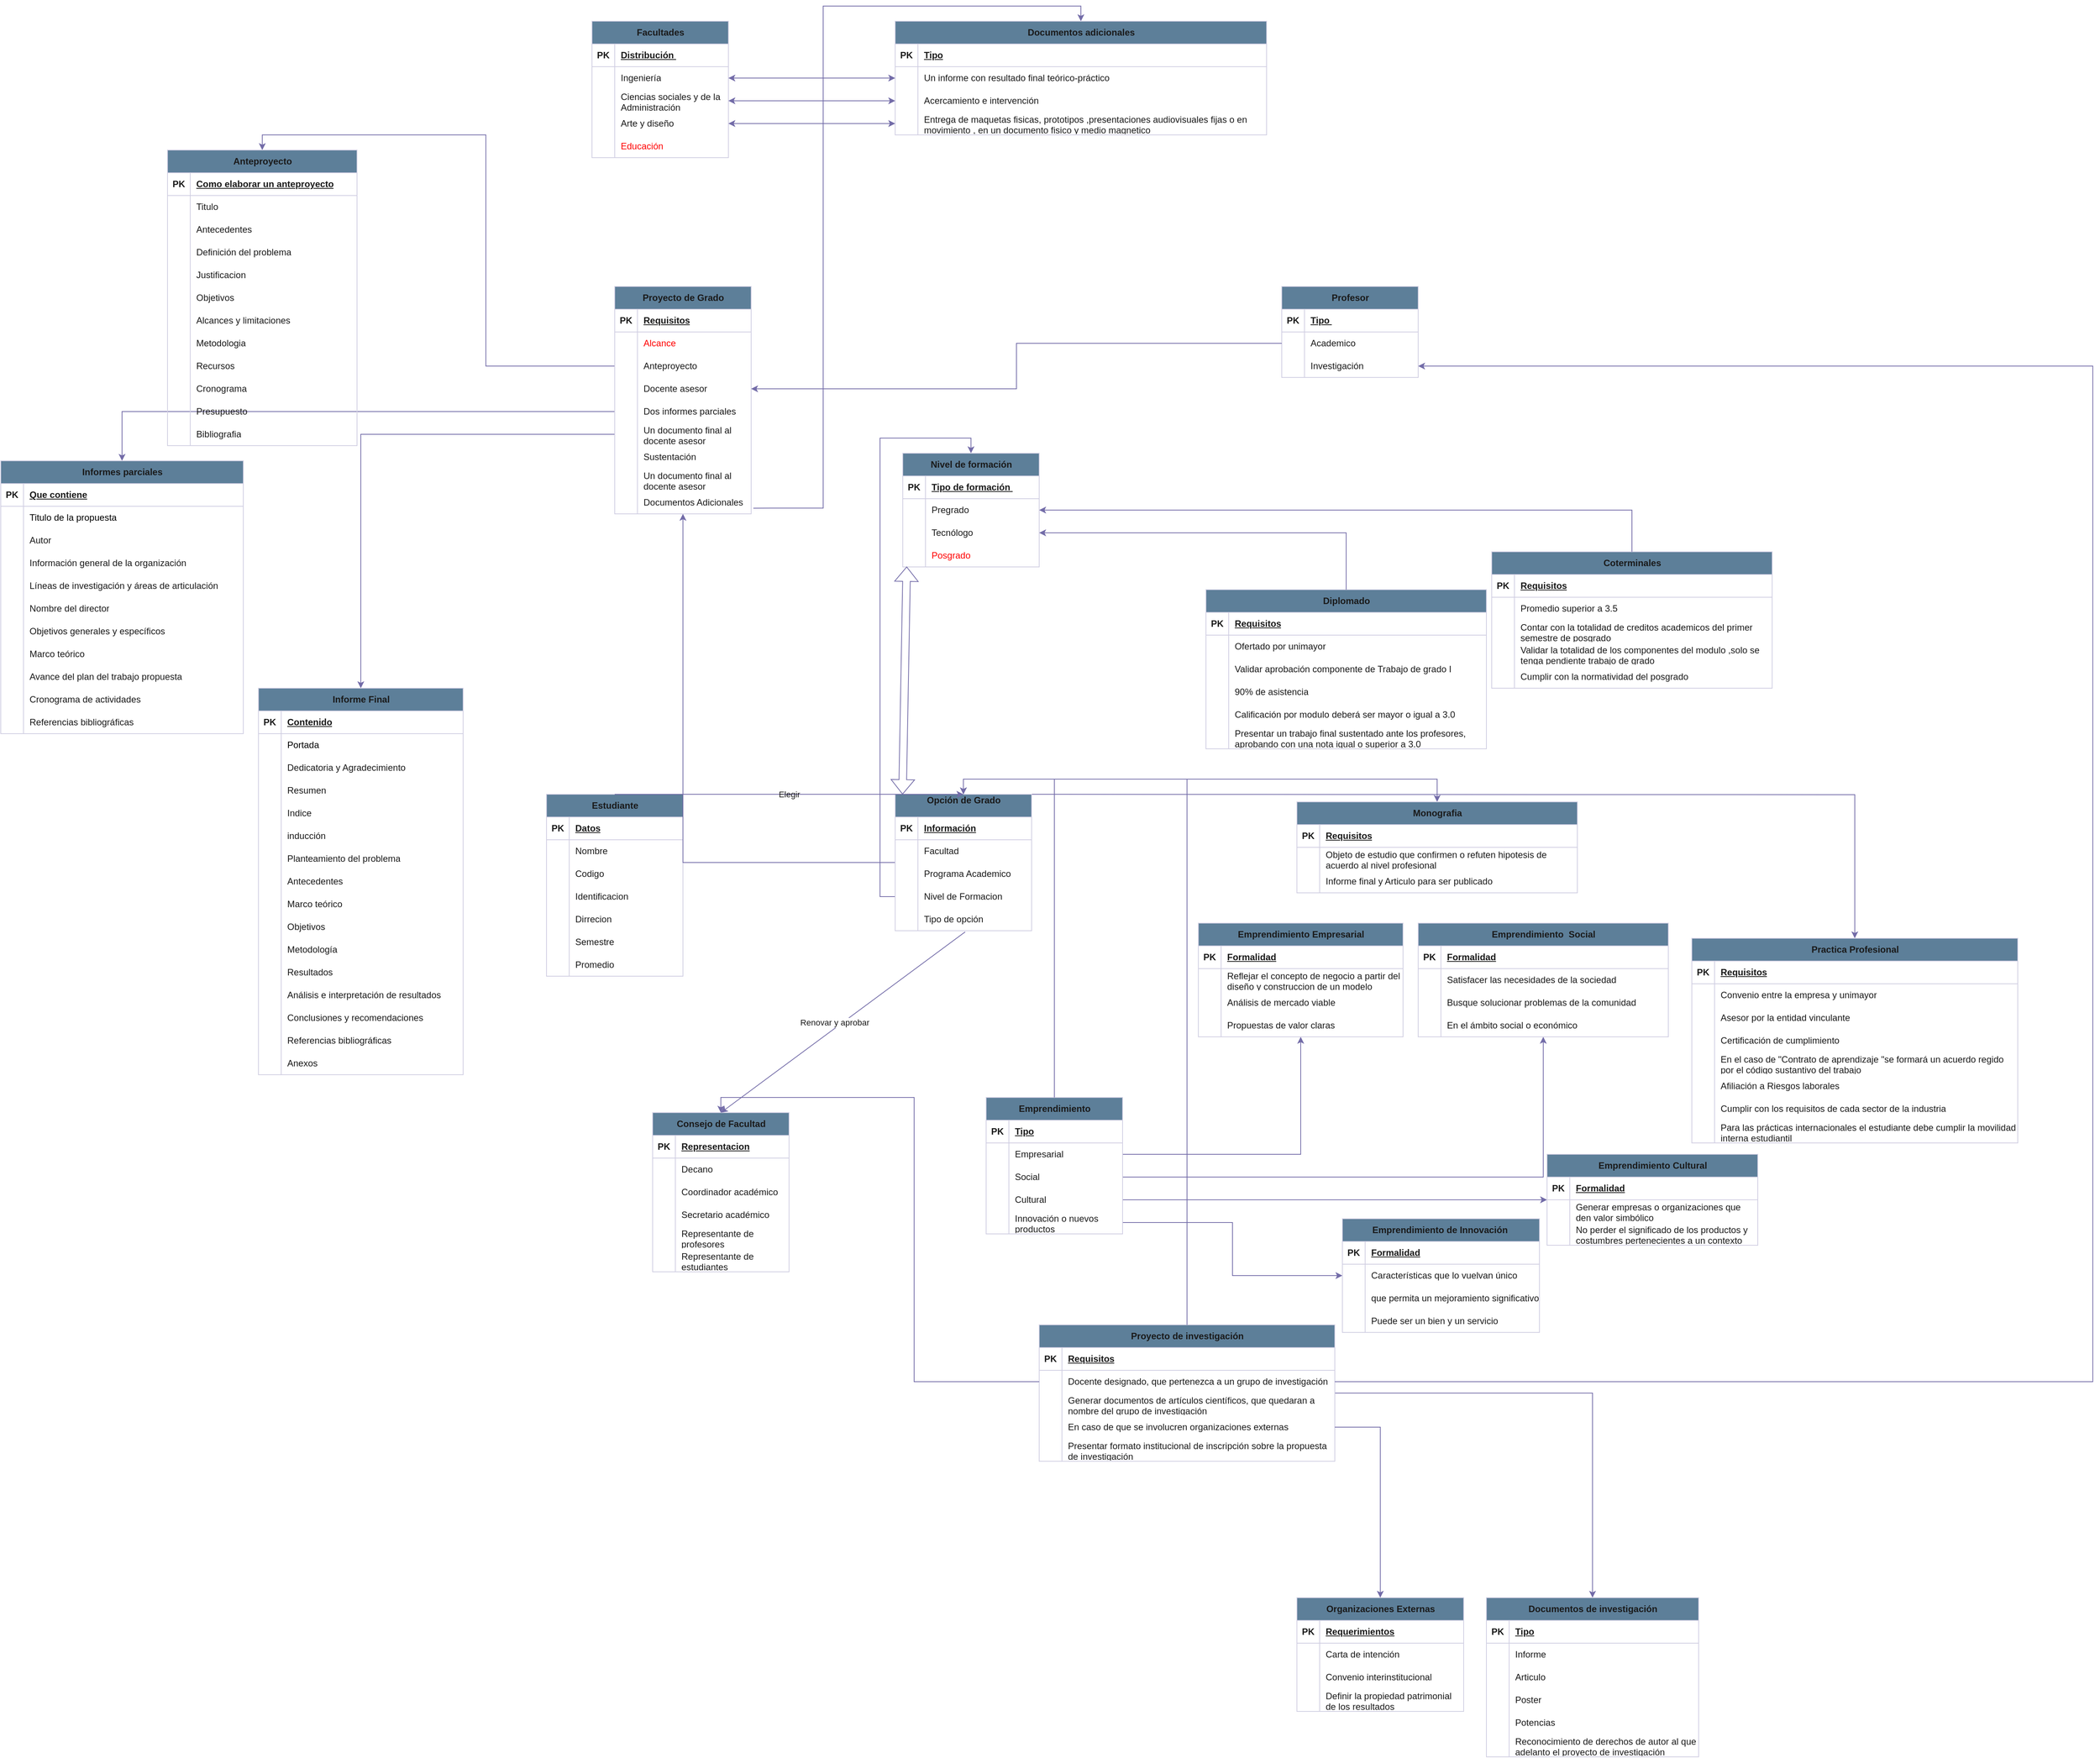 <mxfile version="26.0.16">
  <diagram name="Página-1" id="_qV-yrm167HGBZ64sXUH">
    <mxGraphModel dx="2866" dy="1831" grid="1" gridSize="10" guides="1" tooltips="1" connect="1" arrows="1" fold="1" page="1" pageScale="1" pageWidth="827" pageHeight="1169" math="0" shadow="0">
      <root>
        <mxCell id="0" />
        <mxCell id="1" parent="0" />
        <mxCell id="GBGUL1Z2R6Ye7zUFSlvF-27" value="Estudiante" style="shape=table;startSize=30;container=1;collapsible=1;childLayout=tableLayout;fixedRows=1;rowLines=0;fontStyle=1;align=center;resizeLast=1;html=1;labelBackgroundColor=none;fillColor=#5D7F99;strokeColor=#D0CEE2;fontColor=#1A1A1A;" vertex="1" parent="1">
          <mxGeometry x="-270" y="200" width="180" height="240" as="geometry" />
        </mxCell>
        <mxCell id="GBGUL1Z2R6Ye7zUFSlvF-28" value="" style="shape=tableRow;horizontal=0;startSize=0;swimlaneHead=0;swimlaneBody=0;fillColor=none;collapsible=0;dropTarget=0;points=[[0,0.5],[1,0.5]];portConstraint=eastwest;top=0;left=0;right=0;bottom=1;labelBackgroundColor=none;strokeColor=#D0CEE2;fontColor=#1A1A1A;" vertex="1" parent="GBGUL1Z2R6Ye7zUFSlvF-27">
          <mxGeometry y="30" width="180" height="30" as="geometry" />
        </mxCell>
        <mxCell id="GBGUL1Z2R6Ye7zUFSlvF-29" value="PK" style="shape=partialRectangle;connectable=0;fillColor=none;top=0;left=0;bottom=0;right=0;fontStyle=1;overflow=hidden;whiteSpace=wrap;html=1;labelBackgroundColor=none;strokeColor=#D0CEE2;fontColor=#1A1A1A;" vertex="1" parent="GBGUL1Z2R6Ye7zUFSlvF-28">
          <mxGeometry width="30" height="30" as="geometry">
            <mxRectangle width="30" height="30" as="alternateBounds" />
          </mxGeometry>
        </mxCell>
        <mxCell id="GBGUL1Z2R6Ye7zUFSlvF-30" value="Datos" style="shape=partialRectangle;connectable=0;fillColor=none;top=0;left=0;bottom=0;right=0;align=left;spacingLeft=6;fontStyle=5;overflow=hidden;whiteSpace=wrap;html=1;labelBackgroundColor=none;strokeColor=#D0CEE2;fontColor=#1A1A1A;" vertex="1" parent="GBGUL1Z2R6Ye7zUFSlvF-28">
          <mxGeometry x="30" width="150" height="30" as="geometry">
            <mxRectangle width="150" height="30" as="alternateBounds" />
          </mxGeometry>
        </mxCell>
        <mxCell id="GBGUL1Z2R6Ye7zUFSlvF-31" value="" style="shape=tableRow;horizontal=0;startSize=0;swimlaneHead=0;swimlaneBody=0;fillColor=none;collapsible=0;dropTarget=0;points=[[0,0.5],[1,0.5]];portConstraint=eastwest;top=0;left=0;right=0;bottom=0;labelBackgroundColor=none;strokeColor=#D0CEE2;fontColor=#1A1A1A;" vertex="1" parent="GBGUL1Z2R6Ye7zUFSlvF-27">
          <mxGeometry y="60" width="180" height="30" as="geometry" />
        </mxCell>
        <mxCell id="GBGUL1Z2R6Ye7zUFSlvF-32" value="" style="shape=partialRectangle;connectable=0;fillColor=none;top=0;left=0;bottom=0;right=0;editable=1;overflow=hidden;whiteSpace=wrap;html=1;labelBackgroundColor=none;strokeColor=#D0CEE2;fontColor=#1A1A1A;" vertex="1" parent="GBGUL1Z2R6Ye7zUFSlvF-31">
          <mxGeometry width="30" height="30" as="geometry">
            <mxRectangle width="30" height="30" as="alternateBounds" />
          </mxGeometry>
        </mxCell>
        <mxCell id="GBGUL1Z2R6Ye7zUFSlvF-33" value="Nombre" style="shape=partialRectangle;connectable=0;fillColor=none;top=0;left=0;bottom=0;right=0;align=left;spacingLeft=6;overflow=hidden;whiteSpace=wrap;html=1;labelBackgroundColor=none;strokeColor=#D0CEE2;fontColor=#1A1A1A;" vertex="1" parent="GBGUL1Z2R6Ye7zUFSlvF-31">
          <mxGeometry x="30" width="150" height="30" as="geometry">
            <mxRectangle width="150" height="30" as="alternateBounds" />
          </mxGeometry>
        </mxCell>
        <mxCell id="GBGUL1Z2R6Ye7zUFSlvF-34" value="" style="shape=tableRow;horizontal=0;startSize=0;swimlaneHead=0;swimlaneBody=0;fillColor=none;collapsible=0;dropTarget=0;points=[[0,0.5],[1,0.5]];portConstraint=eastwest;top=0;left=0;right=0;bottom=0;labelBackgroundColor=none;strokeColor=#D0CEE2;fontColor=#1A1A1A;" vertex="1" parent="GBGUL1Z2R6Ye7zUFSlvF-27">
          <mxGeometry y="90" width="180" height="30" as="geometry" />
        </mxCell>
        <mxCell id="GBGUL1Z2R6Ye7zUFSlvF-35" value="" style="shape=partialRectangle;connectable=0;fillColor=none;top=0;left=0;bottom=0;right=0;editable=1;overflow=hidden;whiteSpace=wrap;html=1;labelBackgroundColor=none;strokeColor=#D0CEE2;fontColor=#1A1A1A;" vertex="1" parent="GBGUL1Z2R6Ye7zUFSlvF-34">
          <mxGeometry width="30" height="30" as="geometry">
            <mxRectangle width="30" height="30" as="alternateBounds" />
          </mxGeometry>
        </mxCell>
        <mxCell id="GBGUL1Z2R6Ye7zUFSlvF-36" value="Codigo" style="shape=partialRectangle;connectable=0;fillColor=none;top=0;left=0;bottom=0;right=0;align=left;spacingLeft=6;overflow=hidden;whiteSpace=wrap;html=1;labelBackgroundColor=none;strokeColor=#D0CEE2;fontColor=#1A1A1A;" vertex="1" parent="GBGUL1Z2R6Ye7zUFSlvF-34">
          <mxGeometry x="30" width="150" height="30" as="geometry">
            <mxRectangle width="150" height="30" as="alternateBounds" />
          </mxGeometry>
        </mxCell>
        <mxCell id="GBGUL1Z2R6Ye7zUFSlvF-37" value="" style="shape=tableRow;horizontal=0;startSize=0;swimlaneHead=0;swimlaneBody=0;fillColor=none;collapsible=0;dropTarget=0;points=[[0,0.5],[1,0.5]];portConstraint=eastwest;top=0;left=0;right=0;bottom=0;labelBackgroundColor=none;strokeColor=#D0CEE2;fontColor=#1A1A1A;" vertex="1" parent="GBGUL1Z2R6Ye7zUFSlvF-27">
          <mxGeometry y="120" width="180" height="30" as="geometry" />
        </mxCell>
        <mxCell id="GBGUL1Z2R6Ye7zUFSlvF-38" value="" style="shape=partialRectangle;connectable=0;fillColor=none;top=0;left=0;bottom=0;right=0;editable=1;overflow=hidden;whiteSpace=wrap;html=1;labelBackgroundColor=none;strokeColor=#D0CEE2;fontColor=#1A1A1A;" vertex="1" parent="GBGUL1Z2R6Ye7zUFSlvF-37">
          <mxGeometry width="30" height="30" as="geometry">
            <mxRectangle width="30" height="30" as="alternateBounds" />
          </mxGeometry>
        </mxCell>
        <mxCell id="GBGUL1Z2R6Ye7zUFSlvF-39" value="Identificacion" style="shape=partialRectangle;connectable=0;fillColor=none;top=0;left=0;bottom=0;right=0;align=left;spacingLeft=6;overflow=hidden;whiteSpace=wrap;html=1;labelBackgroundColor=none;strokeColor=#D0CEE2;fontColor=#1A1A1A;" vertex="1" parent="GBGUL1Z2R6Ye7zUFSlvF-37">
          <mxGeometry x="30" width="150" height="30" as="geometry">
            <mxRectangle width="150" height="30" as="alternateBounds" />
          </mxGeometry>
        </mxCell>
        <mxCell id="GBGUL1Z2R6Ye7zUFSlvF-40" value="" style="shape=tableRow;horizontal=0;startSize=0;swimlaneHead=0;swimlaneBody=0;fillColor=none;collapsible=0;dropTarget=0;points=[[0,0.5],[1,0.5]];portConstraint=eastwest;top=0;left=0;right=0;bottom=0;labelBackgroundColor=none;strokeColor=#D0CEE2;fontColor=#1A1A1A;" vertex="1" parent="GBGUL1Z2R6Ye7zUFSlvF-27">
          <mxGeometry y="150" width="180" height="30" as="geometry" />
        </mxCell>
        <mxCell id="GBGUL1Z2R6Ye7zUFSlvF-41" value="" style="shape=partialRectangle;connectable=0;fillColor=none;top=0;left=0;bottom=0;right=0;editable=1;overflow=hidden;whiteSpace=wrap;html=1;labelBackgroundColor=none;strokeColor=#D0CEE2;fontColor=#1A1A1A;" vertex="1" parent="GBGUL1Z2R6Ye7zUFSlvF-40">
          <mxGeometry width="30" height="30" as="geometry">
            <mxRectangle width="30" height="30" as="alternateBounds" />
          </mxGeometry>
        </mxCell>
        <mxCell id="GBGUL1Z2R6Ye7zUFSlvF-42" value="Dirrecion" style="shape=partialRectangle;connectable=0;fillColor=none;top=0;left=0;bottom=0;right=0;align=left;spacingLeft=6;overflow=hidden;whiteSpace=wrap;html=1;labelBackgroundColor=none;strokeColor=#D0CEE2;fontColor=#1A1A1A;" vertex="1" parent="GBGUL1Z2R6Ye7zUFSlvF-40">
          <mxGeometry x="30" width="150" height="30" as="geometry">
            <mxRectangle width="150" height="30" as="alternateBounds" />
          </mxGeometry>
        </mxCell>
        <mxCell id="GBGUL1Z2R6Ye7zUFSlvF-43" value="" style="shape=tableRow;horizontal=0;startSize=0;swimlaneHead=0;swimlaneBody=0;fillColor=none;collapsible=0;dropTarget=0;points=[[0,0.5],[1,0.5]];portConstraint=eastwest;top=0;left=0;right=0;bottom=0;labelBackgroundColor=none;strokeColor=#D0CEE2;fontColor=#1A1A1A;" vertex="1" parent="GBGUL1Z2R6Ye7zUFSlvF-27">
          <mxGeometry y="180" width="180" height="30" as="geometry" />
        </mxCell>
        <mxCell id="GBGUL1Z2R6Ye7zUFSlvF-44" value="" style="shape=partialRectangle;connectable=0;fillColor=none;top=0;left=0;bottom=0;right=0;editable=1;overflow=hidden;whiteSpace=wrap;html=1;labelBackgroundColor=none;strokeColor=#D0CEE2;fontColor=#1A1A1A;" vertex="1" parent="GBGUL1Z2R6Ye7zUFSlvF-43">
          <mxGeometry width="30" height="30" as="geometry">
            <mxRectangle width="30" height="30" as="alternateBounds" />
          </mxGeometry>
        </mxCell>
        <mxCell id="GBGUL1Z2R6Ye7zUFSlvF-45" value="Semestre" style="shape=partialRectangle;connectable=0;fillColor=none;top=0;left=0;bottom=0;right=0;align=left;spacingLeft=6;overflow=hidden;whiteSpace=wrap;html=1;labelBackgroundColor=none;strokeColor=#D0CEE2;fontColor=#1A1A1A;" vertex="1" parent="GBGUL1Z2R6Ye7zUFSlvF-43">
          <mxGeometry x="30" width="150" height="30" as="geometry">
            <mxRectangle width="150" height="30" as="alternateBounds" />
          </mxGeometry>
        </mxCell>
        <mxCell id="GBGUL1Z2R6Ye7zUFSlvF-46" value="" style="shape=tableRow;horizontal=0;startSize=0;swimlaneHead=0;swimlaneBody=0;fillColor=none;collapsible=0;dropTarget=0;points=[[0,0.5],[1,0.5]];portConstraint=eastwest;top=0;left=0;right=0;bottom=0;labelBackgroundColor=none;strokeColor=#D0CEE2;fontColor=#1A1A1A;" vertex="1" parent="GBGUL1Z2R6Ye7zUFSlvF-27">
          <mxGeometry y="210" width="180" height="30" as="geometry" />
        </mxCell>
        <mxCell id="GBGUL1Z2R6Ye7zUFSlvF-47" value="" style="shape=partialRectangle;connectable=0;fillColor=none;top=0;left=0;bottom=0;right=0;editable=1;overflow=hidden;whiteSpace=wrap;html=1;labelBackgroundColor=none;strokeColor=#D0CEE2;fontColor=#1A1A1A;" vertex="1" parent="GBGUL1Z2R6Ye7zUFSlvF-46">
          <mxGeometry width="30" height="30" as="geometry">
            <mxRectangle width="30" height="30" as="alternateBounds" />
          </mxGeometry>
        </mxCell>
        <mxCell id="GBGUL1Z2R6Ye7zUFSlvF-48" value="Promedio" style="shape=partialRectangle;connectable=0;fillColor=none;top=0;left=0;bottom=0;right=0;align=left;spacingLeft=6;overflow=hidden;whiteSpace=wrap;html=1;labelBackgroundColor=none;strokeColor=#D0CEE2;fontColor=#1A1A1A;" vertex="1" parent="GBGUL1Z2R6Ye7zUFSlvF-46">
          <mxGeometry x="30" width="150" height="30" as="geometry">
            <mxRectangle width="150" height="30" as="alternateBounds" />
          </mxGeometry>
        </mxCell>
        <mxCell id="GBGUL1Z2R6Ye7zUFSlvF-170" value="" style="edgeStyle=orthogonalEdgeStyle;rounded=0;orthogonalLoop=1;jettySize=auto;html=1;exitX=0;exitY=0.5;exitDx=0;exitDy=0;entryX=0.5;entryY=0;entryDx=0;entryDy=0;labelBackgroundColor=none;strokeColor=#736CA8;fontColor=default;" edge="1" parent="1" source="GBGUL1Z2R6Ye7zUFSlvF-59" target="GBGUL1Z2R6Ye7zUFSlvF-154">
          <mxGeometry relative="1" as="geometry" />
        </mxCell>
        <mxCell id="GBGUL1Z2R6Ye7zUFSlvF-258" value="" style="edgeStyle=orthogonalEdgeStyle;rounded=0;orthogonalLoop=1;jettySize=auto;html=1;exitX=0.5;exitY=0;exitDx=0;exitDy=0;entryX=0.5;entryY=0;entryDx=0;entryDy=0;labelBackgroundColor=none;strokeColor=#736CA8;fontColor=default;" edge="1" parent="1" source="GBGUL1Z2R6Ye7zUFSlvF-49" target="GBGUL1Z2R6Ye7zUFSlvF-242">
          <mxGeometry relative="1" as="geometry" />
        </mxCell>
        <mxCell id="GBGUL1Z2R6Ye7zUFSlvF-275" value="" style="edgeStyle=orthogonalEdgeStyle;rounded=0;orthogonalLoop=1;jettySize=auto;html=1;labelBackgroundColor=none;strokeColor=#736CA8;fontColor=default;" edge="1" parent="1" target="GBGUL1Z2R6Ye7zUFSlvF-259">
          <mxGeometry relative="1" as="geometry">
            <mxPoint x="280" y="200" as="sourcePoint" />
          </mxGeometry>
        </mxCell>
        <mxCell id="GBGUL1Z2R6Ye7zUFSlvF-417" value="" style="edgeStyle=orthogonalEdgeStyle;rounded=0;orthogonalLoop=1;jettySize=auto;html=1;labelBackgroundColor=none;strokeColor=#736CA8;fontColor=default;" edge="1" parent="1" source="GBGUL1Z2R6Ye7zUFSlvF-49" target="GBGUL1Z2R6Ye7zUFSlvF-401">
          <mxGeometry relative="1" as="geometry" />
        </mxCell>
        <mxCell id="GBGUL1Z2R6Ye7zUFSlvF-49" value="Opción de Grado&lt;div&gt;&lt;br&gt;&lt;/div&gt;" style="shape=table;startSize=30;container=1;collapsible=1;childLayout=tableLayout;fixedRows=1;rowLines=0;fontStyle=1;align=center;resizeLast=1;html=1;labelBackgroundColor=none;fillColor=#5D7F99;strokeColor=#D0CEE2;fontColor=#1A1A1A;" vertex="1" parent="1">
          <mxGeometry x="190" y="200" width="180" height="180" as="geometry" />
        </mxCell>
        <mxCell id="GBGUL1Z2R6Ye7zUFSlvF-50" value="" style="shape=tableRow;horizontal=0;startSize=0;swimlaneHead=0;swimlaneBody=0;fillColor=none;collapsible=0;dropTarget=0;points=[[0,0.5],[1,0.5]];portConstraint=eastwest;top=0;left=0;right=0;bottom=1;labelBackgroundColor=none;strokeColor=#D0CEE2;fontColor=#1A1A1A;" vertex="1" parent="GBGUL1Z2R6Ye7zUFSlvF-49">
          <mxGeometry y="30" width="180" height="30" as="geometry" />
        </mxCell>
        <mxCell id="GBGUL1Z2R6Ye7zUFSlvF-51" value="PK" style="shape=partialRectangle;connectable=0;fillColor=none;top=0;left=0;bottom=0;right=0;fontStyle=1;overflow=hidden;whiteSpace=wrap;html=1;labelBackgroundColor=none;strokeColor=#D0CEE2;fontColor=#1A1A1A;" vertex="1" parent="GBGUL1Z2R6Ye7zUFSlvF-50">
          <mxGeometry width="30" height="30" as="geometry">
            <mxRectangle width="30" height="30" as="alternateBounds" />
          </mxGeometry>
        </mxCell>
        <mxCell id="GBGUL1Z2R6Ye7zUFSlvF-52" value="Información" style="shape=partialRectangle;connectable=0;fillColor=none;top=0;left=0;bottom=0;right=0;align=left;spacingLeft=6;fontStyle=5;overflow=hidden;whiteSpace=wrap;html=1;labelBackgroundColor=none;strokeColor=#D0CEE2;fontColor=#1A1A1A;" vertex="1" parent="GBGUL1Z2R6Ye7zUFSlvF-50">
          <mxGeometry x="30" width="150" height="30" as="geometry">
            <mxRectangle width="150" height="30" as="alternateBounds" />
          </mxGeometry>
        </mxCell>
        <mxCell id="GBGUL1Z2R6Ye7zUFSlvF-53" value="" style="shape=tableRow;horizontal=0;startSize=0;swimlaneHead=0;swimlaneBody=0;fillColor=none;collapsible=0;dropTarget=0;points=[[0,0.5],[1,0.5]];portConstraint=eastwest;top=0;left=0;right=0;bottom=0;labelBackgroundColor=none;strokeColor=#D0CEE2;fontColor=#1A1A1A;" vertex="1" parent="GBGUL1Z2R6Ye7zUFSlvF-49">
          <mxGeometry y="60" width="180" height="30" as="geometry" />
        </mxCell>
        <mxCell id="GBGUL1Z2R6Ye7zUFSlvF-54" value="" style="shape=partialRectangle;connectable=0;fillColor=none;top=0;left=0;bottom=0;right=0;editable=1;overflow=hidden;whiteSpace=wrap;html=1;labelBackgroundColor=none;strokeColor=#D0CEE2;fontColor=#1A1A1A;" vertex="1" parent="GBGUL1Z2R6Ye7zUFSlvF-53">
          <mxGeometry width="30" height="30" as="geometry">
            <mxRectangle width="30" height="30" as="alternateBounds" />
          </mxGeometry>
        </mxCell>
        <mxCell id="GBGUL1Z2R6Ye7zUFSlvF-55" value="Facultad" style="shape=partialRectangle;connectable=0;fillColor=none;top=0;left=0;bottom=0;right=0;align=left;spacingLeft=6;overflow=hidden;whiteSpace=wrap;html=1;labelBackgroundColor=none;strokeColor=#D0CEE2;fontColor=#1A1A1A;" vertex="1" parent="GBGUL1Z2R6Ye7zUFSlvF-53">
          <mxGeometry x="30" width="150" height="30" as="geometry">
            <mxRectangle width="150" height="30" as="alternateBounds" />
          </mxGeometry>
        </mxCell>
        <mxCell id="GBGUL1Z2R6Ye7zUFSlvF-56" value="" style="shape=tableRow;horizontal=0;startSize=0;swimlaneHead=0;swimlaneBody=0;fillColor=none;collapsible=0;dropTarget=0;points=[[0,0.5],[1,0.5]];portConstraint=eastwest;top=0;left=0;right=0;bottom=0;labelBackgroundColor=none;strokeColor=#D0CEE2;fontColor=#1A1A1A;" vertex="1" parent="GBGUL1Z2R6Ye7zUFSlvF-49">
          <mxGeometry y="90" width="180" height="30" as="geometry" />
        </mxCell>
        <mxCell id="GBGUL1Z2R6Ye7zUFSlvF-57" value="" style="shape=partialRectangle;connectable=0;fillColor=none;top=0;left=0;bottom=0;right=0;editable=1;overflow=hidden;whiteSpace=wrap;html=1;labelBackgroundColor=none;strokeColor=#D0CEE2;fontColor=#1A1A1A;" vertex="1" parent="GBGUL1Z2R6Ye7zUFSlvF-56">
          <mxGeometry width="30" height="30" as="geometry">
            <mxRectangle width="30" height="30" as="alternateBounds" />
          </mxGeometry>
        </mxCell>
        <mxCell id="GBGUL1Z2R6Ye7zUFSlvF-58" value="Programa Academico" style="shape=partialRectangle;connectable=0;fillColor=none;top=0;left=0;bottom=0;right=0;align=left;spacingLeft=6;overflow=hidden;whiteSpace=wrap;html=1;labelBackgroundColor=none;strokeColor=#D0CEE2;fontColor=#1A1A1A;" vertex="1" parent="GBGUL1Z2R6Ye7zUFSlvF-56">
          <mxGeometry x="30" width="150" height="30" as="geometry">
            <mxRectangle width="150" height="30" as="alternateBounds" />
          </mxGeometry>
        </mxCell>
        <mxCell id="GBGUL1Z2R6Ye7zUFSlvF-59" value="" style="shape=tableRow;horizontal=0;startSize=0;swimlaneHead=0;swimlaneBody=0;fillColor=none;collapsible=0;dropTarget=0;points=[[0,0.5],[1,0.5]];portConstraint=eastwest;top=0;left=0;right=0;bottom=0;labelBackgroundColor=none;strokeColor=#D0CEE2;fontColor=#1A1A1A;" vertex="1" parent="GBGUL1Z2R6Ye7zUFSlvF-49">
          <mxGeometry y="120" width="180" height="30" as="geometry" />
        </mxCell>
        <mxCell id="GBGUL1Z2R6Ye7zUFSlvF-60" value="" style="shape=partialRectangle;connectable=0;fillColor=none;top=0;left=0;bottom=0;right=0;editable=1;overflow=hidden;whiteSpace=wrap;html=1;labelBackgroundColor=none;strokeColor=#D0CEE2;fontColor=#1A1A1A;" vertex="1" parent="GBGUL1Z2R6Ye7zUFSlvF-59">
          <mxGeometry width="30" height="30" as="geometry">
            <mxRectangle width="30" height="30" as="alternateBounds" />
          </mxGeometry>
        </mxCell>
        <mxCell id="GBGUL1Z2R6Ye7zUFSlvF-61" value="Nivel de Formacion" style="shape=partialRectangle;connectable=0;fillColor=none;top=0;left=0;bottom=0;right=0;align=left;spacingLeft=6;overflow=hidden;whiteSpace=wrap;html=1;labelBackgroundColor=none;strokeColor=#D0CEE2;fontColor=#1A1A1A;" vertex="1" parent="GBGUL1Z2R6Ye7zUFSlvF-59">
          <mxGeometry x="30" width="150" height="30" as="geometry">
            <mxRectangle width="150" height="30" as="alternateBounds" />
          </mxGeometry>
        </mxCell>
        <mxCell id="GBGUL1Z2R6Ye7zUFSlvF-62" value="" style="shape=tableRow;horizontal=0;startSize=0;swimlaneHead=0;swimlaneBody=0;fillColor=none;collapsible=0;dropTarget=0;points=[[0,0.5],[1,0.5]];portConstraint=eastwest;top=0;left=0;right=0;bottom=0;labelBackgroundColor=none;strokeColor=#D0CEE2;fontColor=#1A1A1A;" vertex="1" parent="GBGUL1Z2R6Ye7zUFSlvF-49">
          <mxGeometry y="150" width="180" height="30" as="geometry" />
        </mxCell>
        <mxCell id="GBGUL1Z2R6Ye7zUFSlvF-63" value="" style="shape=partialRectangle;connectable=0;fillColor=none;top=0;left=0;bottom=0;right=0;editable=1;overflow=hidden;whiteSpace=wrap;html=1;labelBackgroundColor=none;strokeColor=#D0CEE2;fontColor=#1A1A1A;" vertex="1" parent="GBGUL1Z2R6Ye7zUFSlvF-62">
          <mxGeometry width="30" height="30" as="geometry">
            <mxRectangle width="30" height="30" as="alternateBounds" />
          </mxGeometry>
        </mxCell>
        <mxCell id="GBGUL1Z2R6Ye7zUFSlvF-64" value="Tipo de opción" style="shape=partialRectangle;connectable=0;fillColor=none;top=0;left=0;bottom=0;right=0;align=left;spacingLeft=6;overflow=hidden;whiteSpace=wrap;html=1;labelBackgroundColor=none;strokeColor=#D0CEE2;fontColor=#1A1A1A;" vertex="1" parent="GBGUL1Z2R6Ye7zUFSlvF-62">
          <mxGeometry x="30" width="150" height="30" as="geometry">
            <mxRectangle width="150" height="30" as="alternateBounds" />
          </mxGeometry>
        </mxCell>
        <mxCell id="GBGUL1Z2R6Ye7zUFSlvF-320" value="" style="edgeStyle=orthogonalEdgeStyle;rounded=0;orthogonalLoop=1;jettySize=auto;html=1;exitX=1;exitY=0.5;exitDx=0;exitDy=0;labelBackgroundColor=none;strokeColor=#736CA8;fontColor=default;" edge="1" parent="1" source="GBGUL1Z2R6Ye7zUFSlvF-69" target="GBGUL1Z2R6Ye7zUFSlvF-304">
          <mxGeometry relative="1" as="geometry" />
        </mxCell>
        <mxCell id="GBGUL1Z2R6Ye7zUFSlvF-343" value="" style="edgeStyle=orthogonalEdgeStyle;rounded=0;orthogonalLoop=1;jettySize=auto;html=1;exitX=1;exitY=0.5;exitDx=0;exitDy=0;labelBackgroundColor=none;strokeColor=#736CA8;fontColor=default;" edge="1" parent="1" source="GBGUL1Z2R6Ye7zUFSlvF-72" target="GBGUL1Z2R6Ye7zUFSlvF-327">
          <mxGeometry relative="1" as="geometry" />
        </mxCell>
        <mxCell id="GBGUL1Z2R6Ye7zUFSlvF-383" value="" style="edgeStyle=orthogonalEdgeStyle;rounded=0;orthogonalLoop=1;jettySize=auto;html=1;exitX=1;exitY=0.5;exitDx=0;exitDy=0;labelBackgroundColor=none;strokeColor=#736CA8;fontColor=default;" edge="1" parent="1" source="GBGUL1Z2R6Ye7zUFSlvF-78" target="GBGUL1Z2R6Ye7zUFSlvF-367">
          <mxGeometry relative="1" as="geometry" />
        </mxCell>
        <mxCell id="GBGUL1Z2R6Ye7zUFSlvF-400" value="" style="edgeStyle=orthogonalEdgeStyle;rounded=0;orthogonalLoop=1;jettySize=auto;html=1;exitX=1;exitY=0.5;exitDx=0;exitDy=0;labelBackgroundColor=none;strokeColor=#736CA8;fontColor=default;" edge="1" parent="1" source="GBGUL1Z2R6Ye7zUFSlvF-75" target="GBGUL1Z2R6Ye7zUFSlvF-384">
          <mxGeometry relative="1" as="geometry" />
        </mxCell>
        <mxCell id="GBGUL1Z2R6Ye7zUFSlvF-65" value="Emprendimiento" style="shape=table;startSize=30;container=1;collapsible=1;childLayout=tableLayout;fixedRows=1;rowLines=0;fontStyle=1;align=center;resizeLast=1;html=1;labelBackgroundColor=none;fillColor=#5D7F99;strokeColor=#D0CEE2;fontColor=#1A1A1A;" vertex="1" parent="1">
          <mxGeometry x="310" y="600" width="180" height="180" as="geometry" />
        </mxCell>
        <mxCell id="GBGUL1Z2R6Ye7zUFSlvF-66" value="" style="shape=tableRow;horizontal=0;startSize=0;swimlaneHead=0;swimlaneBody=0;fillColor=none;collapsible=0;dropTarget=0;points=[[0,0.5],[1,0.5]];portConstraint=eastwest;top=0;left=0;right=0;bottom=1;labelBackgroundColor=none;strokeColor=#D0CEE2;fontColor=#1A1A1A;" vertex="1" parent="GBGUL1Z2R6Ye7zUFSlvF-65">
          <mxGeometry y="30" width="180" height="30" as="geometry" />
        </mxCell>
        <mxCell id="GBGUL1Z2R6Ye7zUFSlvF-67" value="PK" style="shape=partialRectangle;connectable=0;fillColor=none;top=0;left=0;bottom=0;right=0;fontStyle=1;overflow=hidden;whiteSpace=wrap;html=1;labelBackgroundColor=none;strokeColor=#D0CEE2;fontColor=#1A1A1A;" vertex="1" parent="GBGUL1Z2R6Ye7zUFSlvF-66">
          <mxGeometry width="30" height="30" as="geometry">
            <mxRectangle width="30" height="30" as="alternateBounds" />
          </mxGeometry>
        </mxCell>
        <mxCell id="GBGUL1Z2R6Ye7zUFSlvF-68" value="Tipo" style="shape=partialRectangle;connectable=0;fillColor=none;top=0;left=0;bottom=0;right=0;align=left;spacingLeft=6;fontStyle=5;overflow=hidden;whiteSpace=wrap;html=1;labelBackgroundColor=none;strokeColor=#D0CEE2;fontColor=#1A1A1A;" vertex="1" parent="GBGUL1Z2R6Ye7zUFSlvF-66">
          <mxGeometry x="30" width="150" height="30" as="geometry">
            <mxRectangle width="150" height="30" as="alternateBounds" />
          </mxGeometry>
        </mxCell>
        <mxCell id="GBGUL1Z2R6Ye7zUFSlvF-69" value="" style="shape=tableRow;horizontal=0;startSize=0;swimlaneHead=0;swimlaneBody=0;fillColor=none;collapsible=0;dropTarget=0;points=[[0,0.5],[1,0.5]];portConstraint=eastwest;top=0;left=0;right=0;bottom=0;labelBackgroundColor=none;strokeColor=#D0CEE2;fontColor=#1A1A1A;" vertex="1" parent="GBGUL1Z2R6Ye7zUFSlvF-65">
          <mxGeometry y="60" width="180" height="30" as="geometry" />
        </mxCell>
        <mxCell id="GBGUL1Z2R6Ye7zUFSlvF-70" value="" style="shape=partialRectangle;connectable=0;fillColor=none;top=0;left=0;bottom=0;right=0;editable=1;overflow=hidden;whiteSpace=wrap;html=1;labelBackgroundColor=none;strokeColor=#D0CEE2;fontColor=#1A1A1A;" vertex="1" parent="GBGUL1Z2R6Ye7zUFSlvF-69">
          <mxGeometry width="30" height="30" as="geometry">
            <mxRectangle width="30" height="30" as="alternateBounds" />
          </mxGeometry>
        </mxCell>
        <mxCell id="GBGUL1Z2R6Ye7zUFSlvF-71" value="Empresarial" style="shape=partialRectangle;connectable=0;fillColor=none;top=0;left=0;bottom=0;right=0;align=left;spacingLeft=6;overflow=hidden;whiteSpace=wrap;html=1;labelBackgroundColor=none;strokeColor=#D0CEE2;fontColor=#1A1A1A;" vertex="1" parent="GBGUL1Z2R6Ye7zUFSlvF-69">
          <mxGeometry x="30" width="150" height="30" as="geometry">
            <mxRectangle width="150" height="30" as="alternateBounds" />
          </mxGeometry>
        </mxCell>
        <mxCell id="GBGUL1Z2R6Ye7zUFSlvF-72" value="" style="shape=tableRow;horizontal=0;startSize=0;swimlaneHead=0;swimlaneBody=0;fillColor=none;collapsible=0;dropTarget=0;points=[[0,0.5],[1,0.5]];portConstraint=eastwest;top=0;left=0;right=0;bottom=0;labelBackgroundColor=none;strokeColor=#D0CEE2;fontColor=#1A1A1A;" vertex="1" parent="GBGUL1Z2R6Ye7zUFSlvF-65">
          <mxGeometry y="90" width="180" height="30" as="geometry" />
        </mxCell>
        <mxCell id="GBGUL1Z2R6Ye7zUFSlvF-73" value="" style="shape=partialRectangle;connectable=0;fillColor=none;top=0;left=0;bottom=0;right=0;editable=1;overflow=hidden;whiteSpace=wrap;html=1;labelBackgroundColor=none;strokeColor=#D0CEE2;fontColor=#1A1A1A;" vertex="1" parent="GBGUL1Z2R6Ye7zUFSlvF-72">
          <mxGeometry width="30" height="30" as="geometry">
            <mxRectangle width="30" height="30" as="alternateBounds" />
          </mxGeometry>
        </mxCell>
        <mxCell id="GBGUL1Z2R6Ye7zUFSlvF-74" value="Social" style="shape=partialRectangle;connectable=0;fillColor=none;top=0;left=0;bottom=0;right=0;align=left;spacingLeft=6;overflow=hidden;whiteSpace=wrap;html=1;labelBackgroundColor=none;strokeColor=#D0CEE2;fontColor=#1A1A1A;" vertex="1" parent="GBGUL1Z2R6Ye7zUFSlvF-72">
          <mxGeometry x="30" width="150" height="30" as="geometry">
            <mxRectangle width="150" height="30" as="alternateBounds" />
          </mxGeometry>
        </mxCell>
        <mxCell id="GBGUL1Z2R6Ye7zUFSlvF-75" value="" style="shape=tableRow;horizontal=0;startSize=0;swimlaneHead=0;swimlaneBody=0;fillColor=none;collapsible=0;dropTarget=0;points=[[0,0.5],[1,0.5]];portConstraint=eastwest;top=0;left=0;right=0;bottom=0;labelBackgroundColor=none;strokeColor=#D0CEE2;fontColor=#1A1A1A;" vertex="1" parent="GBGUL1Z2R6Ye7zUFSlvF-65">
          <mxGeometry y="120" width="180" height="30" as="geometry" />
        </mxCell>
        <mxCell id="GBGUL1Z2R6Ye7zUFSlvF-76" value="" style="shape=partialRectangle;connectable=0;fillColor=none;top=0;left=0;bottom=0;right=0;editable=1;overflow=hidden;whiteSpace=wrap;html=1;labelBackgroundColor=none;strokeColor=#D0CEE2;fontColor=#1A1A1A;" vertex="1" parent="GBGUL1Z2R6Ye7zUFSlvF-75">
          <mxGeometry width="30" height="30" as="geometry">
            <mxRectangle width="30" height="30" as="alternateBounds" />
          </mxGeometry>
        </mxCell>
        <mxCell id="GBGUL1Z2R6Ye7zUFSlvF-77" value="Cultural" style="shape=partialRectangle;connectable=0;fillColor=none;top=0;left=0;bottom=0;right=0;align=left;spacingLeft=6;overflow=hidden;whiteSpace=wrap;html=1;labelBackgroundColor=none;strokeColor=#D0CEE2;fontColor=#1A1A1A;" vertex="1" parent="GBGUL1Z2R6Ye7zUFSlvF-75">
          <mxGeometry x="30" width="150" height="30" as="geometry">
            <mxRectangle width="150" height="30" as="alternateBounds" />
          </mxGeometry>
        </mxCell>
        <mxCell id="GBGUL1Z2R6Ye7zUFSlvF-78" value="" style="shape=tableRow;horizontal=0;startSize=0;swimlaneHead=0;swimlaneBody=0;fillColor=none;collapsible=0;dropTarget=0;points=[[0,0.5],[1,0.5]];portConstraint=eastwest;top=0;left=0;right=0;bottom=0;labelBackgroundColor=none;strokeColor=#D0CEE2;fontColor=#1A1A1A;" vertex="1" parent="GBGUL1Z2R6Ye7zUFSlvF-65">
          <mxGeometry y="150" width="180" height="30" as="geometry" />
        </mxCell>
        <mxCell id="GBGUL1Z2R6Ye7zUFSlvF-79" value="" style="shape=partialRectangle;connectable=0;fillColor=none;top=0;left=0;bottom=0;right=0;editable=1;overflow=hidden;whiteSpace=wrap;html=1;labelBackgroundColor=none;strokeColor=#D0CEE2;fontColor=#1A1A1A;" vertex="1" parent="GBGUL1Z2R6Ye7zUFSlvF-78">
          <mxGeometry width="30" height="30" as="geometry">
            <mxRectangle width="30" height="30" as="alternateBounds" />
          </mxGeometry>
        </mxCell>
        <mxCell id="GBGUL1Z2R6Ye7zUFSlvF-80" value="Innovación o nuevos productos" style="shape=partialRectangle;connectable=0;fillColor=none;top=0;left=0;bottom=0;right=0;align=left;spacingLeft=6;overflow=hidden;whiteSpace=wrap;html=1;labelBackgroundColor=none;strokeColor=#D0CEE2;fontColor=#1A1A1A;" vertex="1" parent="GBGUL1Z2R6Ye7zUFSlvF-78">
          <mxGeometry x="30" width="150" height="30" as="geometry">
            <mxRectangle width="150" height="30" as="alternateBounds" />
          </mxGeometry>
        </mxCell>
        <mxCell id="GBGUL1Z2R6Ye7zUFSlvF-81" value="Coterminales" style="shape=table;startSize=30;container=1;collapsible=1;childLayout=tableLayout;fixedRows=1;rowLines=0;fontStyle=1;align=center;resizeLast=1;html=1;labelBackgroundColor=none;fillColor=#5D7F99;strokeColor=#D0CEE2;fontColor=#1A1A1A;" vertex="1" parent="1">
          <mxGeometry x="977" y="-120" width="370" height="180" as="geometry" />
        </mxCell>
        <mxCell id="GBGUL1Z2R6Ye7zUFSlvF-82" value="" style="shape=tableRow;horizontal=0;startSize=0;swimlaneHead=0;swimlaneBody=0;fillColor=none;collapsible=0;dropTarget=0;points=[[0,0.5],[1,0.5]];portConstraint=eastwest;top=0;left=0;right=0;bottom=1;labelBackgroundColor=none;strokeColor=#D0CEE2;fontColor=#1A1A1A;" vertex="1" parent="GBGUL1Z2R6Ye7zUFSlvF-81">
          <mxGeometry y="30" width="370" height="30" as="geometry" />
        </mxCell>
        <mxCell id="GBGUL1Z2R6Ye7zUFSlvF-83" value="PK" style="shape=partialRectangle;connectable=0;fillColor=none;top=0;left=0;bottom=0;right=0;fontStyle=1;overflow=hidden;whiteSpace=wrap;html=1;labelBackgroundColor=none;strokeColor=#D0CEE2;fontColor=#1A1A1A;" vertex="1" parent="GBGUL1Z2R6Ye7zUFSlvF-82">
          <mxGeometry width="30" height="30" as="geometry">
            <mxRectangle width="30" height="30" as="alternateBounds" />
          </mxGeometry>
        </mxCell>
        <mxCell id="GBGUL1Z2R6Ye7zUFSlvF-84" value="Requisitos" style="shape=partialRectangle;connectable=0;fillColor=none;top=0;left=0;bottom=0;right=0;align=left;spacingLeft=6;fontStyle=5;overflow=hidden;whiteSpace=wrap;html=1;labelBackgroundColor=none;strokeColor=#D0CEE2;fontColor=#1A1A1A;" vertex="1" parent="GBGUL1Z2R6Ye7zUFSlvF-82">
          <mxGeometry x="30" width="340" height="30" as="geometry">
            <mxRectangle width="340" height="30" as="alternateBounds" />
          </mxGeometry>
        </mxCell>
        <mxCell id="GBGUL1Z2R6Ye7zUFSlvF-85" value="" style="shape=tableRow;horizontal=0;startSize=0;swimlaneHead=0;swimlaneBody=0;fillColor=none;collapsible=0;dropTarget=0;points=[[0,0.5],[1,0.5]];portConstraint=eastwest;top=0;left=0;right=0;bottom=0;labelBackgroundColor=none;strokeColor=#D0CEE2;fontColor=#1A1A1A;" vertex="1" parent="GBGUL1Z2R6Ye7zUFSlvF-81">
          <mxGeometry y="60" width="370" height="30" as="geometry" />
        </mxCell>
        <mxCell id="GBGUL1Z2R6Ye7zUFSlvF-86" value="" style="shape=partialRectangle;connectable=0;fillColor=none;top=0;left=0;bottom=0;right=0;editable=1;overflow=hidden;whiteSpace=wrap;html=1;labelBackgroundColor=none;strokeColor=#D0CEE2;fontColor=#1A1A1A;" vertex="1" parent="GBGUL1Z2R6Ye7zUFSlvF-85">
          <mxGeometry width="30" height="30" as="geometry">
            <mxRectangle width="30" height="30" as="alternateBounds" />
          </mxGeometry>
        </mxCell>
        <mxCell id="GBGUL1Z2R6Ye7zUFSlvF-87" value="Promedio superior a 3.5" style="shape=partialRectangle;connectable=0;fillColor=none;top=0;left=0;bottom=0;right=0;align=left;spacingLeft=6;overflow=hidden;whiteSpace=wrap;html=1;labelBackgroundColor=none;strokeColor=#D0CEE2;fontColor=#1A1A1A;" vertex="1" parent="GBGUL1Z2R6Ye7zUFSlvF-85">
          <mxGeometry x="30" width="340" height="30" as="geometry">
            <mxRectangle width="340" height="30" as="alternateBounds" />
          </mxGeometry>
        </mxCell>
        <mxCell id="GBGUL1Z2R6Ye7zUFSlvF-88" value="" style="shape=tableRow;horizontal=0;startSize=0;swimlaneHead=0;swimlaneBody=0;fillColor=none;collapsible=0;dropTarget=0;points=[[0,0.5],[1,0.5]];portConstraint=eastwest;top=0;left=0;right=0;bottom=0;labelBackgroundColor=none;strokeColor=#D0CEE2;fontColor=#1A1A1A;" vertex="1" parent="GBGUL1Z2R6Ye7zUFSlvF-81">
          <mxGeometry y="90" width="370" height="30" as="geometry" />
        </mxCell>
        <mxCell id="GBGUL1Z2R6Ye7zUFSlvF-89" value="" style="shape=partialRectangle;connectable=0;fillColor=none;top=0;left=0;bottom=0;right=0;editable=1;overflow=hidden;whiteSpace=wrap;html=1;labelBackgroundColor=none;strokeColor=#D0CEE2;fontColor=#1A1A1A;" vertex="1" parent="GBGUL1Z2R6Ye7zUFSlvF-88">
          <mxGeometry width="30" height="30" as="geometry">
            <mxRectangle width="30" height="30" as="alternateBounds" />
          </mxGeometry>
        </mxCell>
        <mxCell id="GBGUL1Z2R6Ye7zUFSlvF-90" value="Contar con la totalidad de creditos academicos del primer semestre de posgrado" style="shape=partialRectangle;connectable=0;fillColor=none;top=0;left=0;bottom=0;right=0;align=left;spacingLeft=6;overflow=hidden;whiteSpace=wrap;html=1;labelBackgroundColor=none;strokeColor=#D0CEE2;fontColor=#1A1A1A;" vertex="1" parent="GBGUL1Z2R6Ye7zUFSlvF-88">
          <mxGeometry x="30" width="340" height="30" as="geometry">
            <mxRectangle width="340" height="30" as="alternateBounds" />
          </mxGeometry>
        </mxCell>
        <mxCell id="GBGUL1Z2R6Ye7zUFSlvF-91" value="" style="shape=tableRow;horizontal=0;startSize=0;swimlaneHead=0;swimlaneBody=0;fillColor=none;collapsible=0;dropTarget=0;points=[[0,0.5],[1,0.5]];portConstraint=eastwest;top=0;left=0;right=0;bottom=0;labelBackgroundColor=none;strokeColor=#D0CEE2;fontColor=#1A1A1A;" vertex="1" parent="GBGUL1Z2R6Ye7zUFSlvF-81">
          <mxGeometry y="120" width="370" height="30" as="geometry" />
        </mxCell>
        <mxCell id="GBGUL1Z2R6Ye7zUFSlvF-92" value="" style="shape=partialRectangle;connectable=0;fillColor=none;top=0;left=0;bottom=0;right=0;editable=1;overflow=hidden;whiteSpace=wrap;html=1;labelBackgroundColor=none;strokeColor=#D0CEE2;fontColor=#1A1A1A;" vertex="1" parent="GBGUL1Z2R6Ye7zUFSlvF-91">
          <mxGeometry width="30" height="30" as="geometry">
            <mxRectangle width="30" height="30" as="alternateBounds" />
          </mxGeometry>
        </mxCell>
        <mxCell id="GBGUL1Z2R6Ye7zUFSlvF-93" value="Validar la totalidad de los componentes del modulo ,solo se tenga pendiente trabajo de grado" style="shape=partialRectangle;connectable=0;fillColor=none;top=0;left=0;bottom=0;right=0;align=left;spacingLeft=6;overflow=hidden;whiteSpace=wrap;html=1;labelBackgroundColor=none;strokeColor=#D0CEE2;fontColor=#1A1A1A;" vertex="1" parent="GBGUL1Z2R6Ye7zUFSlvF-91">
          <mxGeometry x="30" width="340" height="30" as="geometry">
            <mxRectangle width="340" height="30" as="alternateBounds" />
          </mxGeometry>
        </mxCell>
        <mxCell id="GBGUL1Z2R6Ye7zUFSlvF-126" value="" style="shape=tableRow;horizontal=0;startSize=0;swimlaneHead=0;swimlaneBody=0;fillColor=none;collapsible=0;dropTarget=0;points=[[0,0.5],[1,0.5]];portConstraint=eastwest;top=0;left=0;right=0;bottom=0;labelBackgroundColor=none;strokeColor=#D0CEE2;fontColor=#1A1A1A;" vertex="1" parent="GBGUL1Z2R6Ye7zUFSlvF-81">
          <mxGeometry y="150" width="370" height="30" as="geometry" />
        </mxCell>
        <mxCell id="GBGUL1Z2R6Ye7zUFSlvF-127" value="" style="shape=partialRectangle;connectable=0;fillColor=none;top=0;left=0;bottom=0;right=0;editable=1;overflow=hidden;whiteSpace=wrap;html=1;labelBackgroundColor=none;strokeColor=#D0CEE2;fontColor=#1A1A1A;" vertex="1" parent="GBGUL1Z2R6Ye7zUFSlvF-126">
          <mxGeometry width="30" height="30" as="geometry">
            <mxRectangle width="30" height="30" as="alternateBounds" />
          </mxGeometry>
        </mxCell>
        <mxCell id="GBGUL1Z2R6Ye7zUFSlvF-128" value="Cumplir con la normatividad del posgrado" style="shape=partialRectangle;connectable=0;fillColor=none;top=0;left=0;bottom=0;right=0;align=left;spacingLeft=6;overflow=hidden;whiteSpace=wrap;html=1;labelBackgroundColor=none;strokeColor=#D0CEE2;fontColor=#1A1A1A;" vertex="1" parent="GBGUL1Z2R6Ye7zUFSlvF-126">
          <mxGeometry x="30" width="340" height="30" as="geometry">
            <mxRectangle width="340" height="30" as="alternateBounds" />
          </mxGeometry>
        </mxCell>
        <mxCell id="GBGUL1Z2R6Ye7zUFSlvF-94" value="Consejo de Facultad" style="shape=table;startSize=30;container=1;collapsible=1;childLayout=tableLayout;fixedRows=1;rowLines=0;fontStyle=1;align=center;resizeLast=1;html=1;labelBackgroundColor=none;fillColor=#5D7F99;strokeColor=#D0CEE2;fontColor=#1A1A1A;" vertex="1" parent="1">
          <mxGeometry x="-130" y="620" width="180" height="210" as="geometry" />
        </mxCell>
        <mxCell id="GBGUL1Z2R6Ye7zUFSlvF-95" value="" style="shape=tableRow;horizontal=0;startSize=0;swimlaneHead=0;swimlaneBody=0;fillColor=none;collapsible=0;dropTarget=0;points=[[0,0.5],[1,0.5]];portConstraint=eastwest;top=0;left=0;right=0;bottom=1;labelBackgroundColor=none;strokeColor=#D0CEE2;fontColor=#1A1A1A;" vertex="1" parent="GBGUL1Z2R6Ye7zUFSlvF-94">
          <mxGeometry y="30" width="180" height="30" as="geometry" />
        </mxCell>
        <mxCell id="GBGUL1Z2R6Ye7zUFSlvF-96" value="PK" style="shape=partialRectangle;connectable=0;fillColor=none;top=0;left=0;bottom=0;right=0;fontStyle=1;overflow=hidden;whiteSpace=wrap;html=1;labelBackgroundColor=none;strokeColor=#D0CEE2;fontColor=#1A1A1A;" vertex="1" parent="GBGUL1Z2R6Ye7zUFSlvF-95">
          <mxGeometry width="30" height="30" as="geometry">
            <mxRectangle width="30" height="30" as="alternateBounds" />
          </mxGeometry>
        </mxCell>
        <mxCell id="GBGUL1Z2R6Ye7zUFSlvF-97" value="Representacion" style="shape=partialRectangle;connectable=0;fillColor=none;top=0;left=0;bottom=0;right=0;align=left;spacingLeft=6;fontStyle=5;overflow=hidden;whiteSpace=wrap;html=1;labelBackgroundColor=none;strokeColor=#D0CEE2;fontColor=#1A1A1A;" vertex="1" parent="GBGUL1Z2R6Ye7zUFSlvF-95">
          <mxGeometry x="30" width="150" height="30" as="geometry">
            <mxRectangle width="150" height="30" as="alternateBounds" />
          </mxGeometry>
        </mxCell>
        <mxCell id="GBGUL1Z2R6Ye7zUFSlvF-98" value="" style="shape=tableRow;horizontal=0;startSize=0;swimlaneHead=0;swimlaneBody=0;fillColor=none;collapsible=0;dropTarget=0;points=[[0,0.5],[1,0.5]];portConstraint=eastwest;top=0;left=0;right=0;bottom=0;labelBackgroundColor=none;strokeColor=#D0CEE2;fontColor=#1A1A1A;" vertex="1" parent="GBGUL1Z2R6Ye7zUFSlvF-94">
          <mxGeometry y="60" width="180" height="30" as="geometry" />
        </mxCell>
        <mxCell id="GBGUL1Z2R6Ye7zUFSlvF-99" value="" style="shape=partialRectangle;connectable=0;fillColor=none;top=0;left=0;bottom=0;right=0;editable=1;overflow=hidden;whiteSpace=wrap;html=1;labelBackgroundColor=none;strokeColor=#D0CEE2;fontColor=#1A1A1A;" vertex="1" parent="GBGUL1Z2R6Ye7zUFSlvF-98">
          <mxGeometry width="30" height="30" as="geometry">
            <mxRectangle width="30" height="30" as="alternateBounds" />
          </mxGeometry>
        </mxCell>
        <mxCell id="GBGUL1Z2R6Ye7zUFSlvF-100" value="Decano" style="shape=partialRectangle;connectable=0;fillColor=none;top=0;left=0;bottom=0;right=0;align=left;spacingLeft=6;overflow=hidden;whiteSpace=wrap;html=1;labelBackgroundColor=none;strokeColor=#D0CEE2;fontColor=#1A1A1A;" vertex="1" parent="GBGUL1Z2R6Ye7zUFSlvF-98">
          <mxGeometry x="30" width="150" height="30" as="geometry">
            <mxRectangle width="150" height="30" as="alternateBounds" />
          </mxGeometry>
        </mxCell>
        <mxCell id="GBGUL1Z2R6Ye7zUFSlvF-101" value="" style="shape=tableRow;horizontal=0;startSize=0;swimlaneHead=0;swimlaneBody=0;fillColor=none;collapsible=0;dropTarget=0;points=[[0,0.5],[1,0.5]];portConstraint=eastwest;top=0;left=0;right=0;bottom=0;labelBackgroundColor=none;strokeColor=#D0CEE2;fontColor=#1A1A1A;" vertex="1" parent="GBGUL1Z2R6Ye7zUFSlvF-94">
          <mxGeometry y="90" width="180" height="30" as="geometry" />
        </mxCell>
        <mxCell id="GBGUL1Z2R6Ye7zUFSlvF-102" value="" style="shape=partialRectangle;connectable=0;fillColor=none;top=0;left=0;bottom=0;right=0;editable=1;overflow=hidden;whiteSpace=wrap;html=1;labelBackgroundColor=none;strokeColor=#D0CEE2;fontColor=#1A1A1A;" vertex="1" parent="GBGUL1Z2R6Ye7zUFSlvF-101">
          <mxGeometry width="30" height="30" as="geometry">
            <mxRectangle width="30" height="30" as="alternateBounds" />
          </mxGeometry>
        </mxCell>
        <mxCell id="GBGUL1Z2R6Ye7zUFSlvF-103" value="Coordinador académico" style="shape=partialRectangle;connectable=0;fillColor=none;top=0;left=0;bottom=0;right=0;align=left;spacingLeft=6;overflow=hidden;whiteSpace=wrap;html=1;labelBackgroundColor=none;strokeColor=#D0CEE2;fontColor=#1A1A1A;" vertex="1" parent="GBGUL1Z2R6Ye7zUFSlvF-101">
          <mxGeometry x="30" width="150" height="30" as="geometry">
            <mxRectangle width="150" height="30" as="alternateBounds" />
          </mxGeometry>
        </mxCell>
        <mxCell id="GBGUL1Z2R6Ye7zUFSlvF-104" value="" style="shape=tableRow;horizontal=0;startSize=0;swimlaneHead=0;swimlaneBody=0;fillColor=none;collapsible=0;dropTarget=0;points=[[0,0.5],[1,0.5]];portConstraint=eastwest;top=0;left=0;right=0;bottom=0;labelBackgroundColor=none;strokeColor=#D0CEE2;fontColor=#1A1A1A;" vertex="1" parent="GBGUL1Z2R6Ye7zUFSlvF-94">
          <mxGeometry y="120" width="180" height="30" as="geometry" />
        </mxCell>
        <mxCell id="GBGUL1Z2R6Ye7zUFSlvF-105" value="" style="shape=partialRectangle;connectable=0;fillColor=none;top=0;left=0;bottom=0;right=0;editable=1;overflow=hidden;whiteSpace=wrap;html=1;labelBackgroundColor=none;strokeColor=#D0CEE2;fontColor=#1A1A1A;" vertex="1" parent="GBGUL1Z2R6Ye7zUFSlvF-104">
          <mxGeometry width="30" height="30" as="geometry">
            <mxRectangle width="30" height="30" as="alternateBounds" />
          </mxGeometry>
        </mxCell>
        <mxCell id="GBGUL1Z2R6Ye7zUFSlvF-106" value="Secretario académico" style="shape=partialRectangle;connectable=0;fillColor=none;top=0;left=0;bottom=0;right=0;align=left;spacingLeft=6;overflow=hidden;whiteSpace=wrap;html=1;labelBackgroundColor=none;strokeColor=#D0CEE2;fontColor=#1A1A1A;" vertex="1" parent="GBGUL1Z2R6Ye7zUFSlvF-104">
          <mxGeometry x="30" width="150" height="30" as="geometry">
            <mxRectangle width="150" height="30" as="alternateBounds" />
          </mxGeometry>
        </mxCell>
        <mxCell id="GBGUL1Z2R6Ye7zUFSlvF-120" value="" style="shape=tableRow;horizontal=0;startSize=0;swimlaneHead=0;swimlaneBody=0;fillColor=none;collapsible=0;dropTarget=0;points=[[0,0.5],[1,0.5]];portConstraint=eastwest;top=0;left=0;right=0;bottom=0;labelBackgroundColor=none;strokeColor=#D0CEE2;fontColor=#1A1A1A;" vertex="1" parent="GBGUL1Z2R6Ye7zUFSlvF-94">
          <mxGeometry y="150" width="180" height="30" as="geometry" />
        </mxCell>
        <mxCell id="GBGUL1Z2R6Ye7zUFSlvF-121" value="" style="shape=partialRectangle;connectable=0;fillColor=none;top=0;left=0;bottom=0;right=0;editable=1;overflow=hidden;whiteSpace=wrap;html=1;labelBackgroundColor=none;strokeColor=#D0CEE2;fontColor=#1A1A1A;" vertex="1" parent="GBGUL1Z2R6Ye7zUFSlvF-120">
          <mxGeometry width="30" height="30" as="geometry">
            <mxRectangle width="30" height="30" as="alternateBounds" />
          </mxGeometry>
        </mxCell>
        <mxCell id="GBGUL1Z2R6Ye7zUFSlvF-122" value="Representante de profesores&amp;nbsp;" style="shape=partialRectangle;connectable=0;fillColor=none;top=0;left=0;bottom=0;right=0;align=left;spacingLeft=6;overflow=hidden;whiteSpace=wrap;html=1;labelBackgroundColor=none;strokeColor=#D0CEE2;fontColor=#1A1A1A;" vertex="1" parent="GBGUL1Z2R6Ye7zUFSlvF-120">
          <mxGeometry x="30" width="150" height="30" as="geometry">
            <mxRectangle width="150" height="30" as="alternateBounds" />
          </mxGeometry>
        </mxCell>
        <mxCell id="GBGUL1Z2R6Ye7zUFSlvF-123" value="" style="shape=tableRow;horizontal=0;startSize=0;swimlaneHead=0;swimlaneBody=0;fillColor=none;collapsible=0;dropTarget=0;points=[[0,0.5],[1,0.5]];portConstraint=eastwest;top=0;left=0;right=0;bottom=0;labelBackgroundColor=none;strokeColor=#D0CEE2;fontColor=#1A1A1A;" vertex="1" parent="GBGUL1Z2R6Ye7zUFSlvF-94">
          <mxGeometry y="180" width="180" height="30" as="geometry" />
        </mxCell>
        <mxCell id="GBGUL1Z2R6Ye7zUFSlvF-124" value="" style="shape=partialRectangle;connectable=0;fillColor=none;top=0;left=0;bottom=0;right=0;editable=1;overflow=hidden;whiteSpace=wrap;html=1;labelBackgroundColor=none;strokeColor=#D0CEE2;fontColor=#1A1A1A;" vertex="1" parent="GBGUL1Z2R6Ye7zUFSlvF-123">
          <mxGeometry width="30" height="30" as="geometry">
            <mxRectangle width="30" height="30" as="alternateBounds" />
          </mxGeometry>
        </mxCell>
        <mxCell id="GBGUL1Z2R6Ye7zUFSlvF-125" value="Representante de estudiantes&amp;nbsp;" style="shape=partialRectangle;connectable=0;fillColor=none;top=0;left=0;bottom=0;right=0;align=left;spacingLeft=6;overflow=hidden;whiteSpace=wrap;html=1;labelBackgroundColor=none;strokeColor=#D0CEE2;fontColor=#1A1A1A;" vertex="1" parent="GBGUL1Z2R6Ye7zUFSlvF-123">
          <mxGeometry x="30" width="150" height="30" as="geometry">
            <mxRectangle width="150" height="30" as="alternateBounds" />
          </mxGeometry>
        </mxCell>
        <mxCell id="GBGUL1Z2R6Ye7zUFSlvF-129" value="Diplomado" style="shape=table;startSize=30;container=1;collapsible=1;childLayout=tableLayout;fixedRows=1;rowLines=0;fontStyle=1;align=center;resizeLast=1;html=1;labelBackgroundColor=none;fillColor=#5D7F99;strokeColor=#D0CEE2;fontColor=#1A1A1A;" vertex="1" parent="1">
          <mxGeometry x="600" y="-70" width="370" height="210" as="geometry" />
        </mxCell>
        <mxCell id="GBGUL1Z2R6Ye7zUFSlvF-130" value="" style="shape=tableRow;horizontal=0;startSize=0;swimlaneHead=0;swimlaneBody=0;fillColor=none;collapsible=0;dropTarget=0;points=[[0,0.5],[1,0.5]];portConstraint=eastwest;top=0;left=0;right=0;bottom=1;labelBackgroundColor=none;strokeColor=#D0CEE2;fontColor=#1A1A1A;" vertex="1" parent="GBGUL1Z2R6Ye7zUFSlvF-129">
          <mxGeometry y="30" width="370" height="30" as="geometry" />
        </mxCell>
        <mxCell id="GBGUL1Z2R6Ye7zUFSlvF-131" value="PK" style="shape=partialRectangle;connectable=0;fillColor=none;top=0;left=0;bottom=0;right=0;fontStyle=1;overflow=hidden;whiteSpace=wrap;html=1;labelBackgroundColor=none;strokeColor=#D0CEE2;fontColor=#1A1A1A;" vertex="1" parent="GBGUL1Z2R6Ye7zUFSlvF-130">
          <mxGeometry width="30" height="30" as="geometry">
            <mxRectangle width="30" height="30" as="alternateBounds" />
          </mxGeometry>
        </mxCell>
        <mxCell id="GBGUL1Z2R6Ye7zUFSlvF-132" value="Requisitos" style="shape=partialRectangle;connectable=0;fillColor=none;top=0;left=0;bottom=0;right=0;align=left;spacingLeft=6;fontStyle=5;overflow=hidden;whiteSpace=wrap;html=1;labelBackgroundColor=none;strokeColor=#D0CEE2;fontColor=#1A1A1A;" vertex="1" parent="GBGUL1Z2R6Ye7zUFSlvF-130">
          <mxGeometry x="30" width="340" height="30" as="geometry">
            <mxRectangle width="340" height="30" as="alternateBounds" />
          </mxGeometry>
        </mxCell>
        <mxCell id="GBGUL1Z2R6Ye7zUFSlvF-133" value="" style="shape=tableRow;horizontal=0;startSize=0;swimlaneHead=0;swimlaneBody=0;fillColor=none;collapsible=0;dropTarget=0;points=[[0,0.5],[1,0.5]];portConstraint=eastwest;top=0;left=0;right=0;bottom=0;labelBackgroundColor=none;strokeColor=#D0CEE2;fontColor=#1A1A1A;" vertex="1" parent="GBGUL1Z2R6Ye7zUFSlvF-129">
          <mxGeometry y="60" width="370" height="30" as="geometry" />
        </mxCell>
        <mxCell id="GBGUL1Z2R6Ye7zUFSlvF-134" value="" style="shape=partialRectangle;connectable=0;fillColor=none;top=0;left=0;bottom=0;right=0;editable=1;overflow=hidden;whiteSpace=wrap;html=1;labelBackgroundColor=none;strokeColor=#D0CEE2;fontColor=#1A1A1A;" vertex="1" parent="GBGUL1Z2R6Ye7zUFSlvF-133">
          <mxGeometry width="30" height="30" as="geometry">
            <mxRectangle width="30" height="30" as="alternateBounds" />
          </mxGeometry>
        </mxCell>
        <mxCell id="GBGUL1Z2R6Ye7zUFSlvF-135" value="Ofertado por unimayor" style="shape=partialRectangle;connectable=0;fillColor=none;top=0;left=0;bottom=0;right=0;align=left;spacingLeft=6;overflow=hidden;whiteSpace=wrap;html=1;labelBackgroundColor=none;strokeColor=#D0CEE2;fontColor=#1A1A1A;" vertex="1" parent="GBGUL1Z2R6Ye7zUFSlvF-133">
          <mxGeometry x="30" width="340" height="30" as="geometry">
            <mxRectangle width="340" height="30" as="alternateBounds" />
          </mxGeometry>
        </mxCell>
        <mxCell id="GBGUL1Z2R6Ye7zUFSlvF-136" value="" style="shape=tableRow;horizontal=0;startSize=0;swimlaneHead=0;swimlaneBody=0;fillColor=none;collapsible=0;dropTarget=0;points=[[0,0.5],[1,0.5]];portConstraint=eastwest;top=0;left=0;right=0;bottom=0;labelBackgroundColor=none;strokeColor=#D0CEE2;fontColor=#1A1A1A;" vertex="1" parent="GBGUL1Z2R6Ye7zUFSlvF-129">
          <mxGeometry y="90" width="370" height="30" as="geometry" />
        </mxCell>
        <mxCell id="GBGUL1Z2R6Ye7zUFSlvF-137" value="" style="shape=partialRectangle;connectable=0;fillColor=none;top=0;left=0;bottom=0;right=0;editable=1;overflow=hidden;whiteSpace=wrap;html=1;labelBackgroundColor=none;strokeColor=#D0CEE2;fontColor=#1A1A1A;" vertex="1" parent="GBGUL1Z2R6Ye7zUFSlvF-136">
          <mxGeometry width="30" height="30" as="geometry">
            <mxRectangle width="30" height="30" as="alternateBounds" />
          </mxGeometry>
        </mxCell>
        <mxCell id="GBGUL1Z2R6Ye7zUFSlvF-138" value="Validar aprobación componente de Trabajo de grado I&amp;nbsp;" style="shape=partialRectangle;connectable=0;fillColor=none;top=0;left=0;bottom=0;right=0;align=left;spacingLeft=6;overflow=hidden;whiteSpace=wrap;html=1;labelBackgroundColor=none;strokeColor=#D0CEE2;fontColor=#1A1A1A;" vertex="1" parent="GBGUL1Z2R6Ye7zUFSlvF-136">
          <mxGeometry x="30" width="340" height="30" as="geometry">
            <mxRectangle width="340" height="30" as="alternateBounds" />
          </mxGeometry>
        </mxCell>
        <mxCell id="GBGUL1Z2R6Ye7zUFSlvF-139" value="" style="shape=tableRow;horizontal=0;startSize=0;swimlaneHead=0;swimlaneBody=0;fillColor=none;collapsible=0;dropTarget=0;points=[[0,0.5],[1,0.5]];portConstraint=eastwest;top=0;left=0;right=0;bottom=0;labelBackgroundColor=none;strokeColor=#D0CEE2;fontColor=#1A1A1A;" vertex="1" parent="GBGUL1Z2R6Ye7zUFSlvF-129">
          <mxGeometry y="120" width="370" height="30" as="geometry" />
        </mxCell>
        <mxCell id="GBGUL1Z2R6Ye7zUFSlvF-140" value="" style="shape=partialRectangle;connectable=0;fillColor=none;top=0;left=0;bottom=0;right=0;editable=1;overflow=hidden;whiteSpace=wrap;html=1;labelBackgroundColor=none;strokeColor=#D0CEE2;fontColor=#1A1A1A;" vertex="1" parent="GBGUL1Z2R6Ye7zUFSlvF-139">
          <mxGeometry width="30" height="30" as="geometry">
            <mxRectangle width="30" height="30" as="alternateBounds" />
          </mxGeometry>
        </mxCell>
        <mxCell id="GBGUL1Z2R6Ye7zUFSlvF-141" value="90% de asistencia" style="shape=partialRectangle;connectable=0;fillColor=none;top=0;left=0;bottom=0;right=0;align=left;spacingLeft=6;overflow=hidden;whiteSpace=wrap;html=1;labelBackgroundColor=none;strokeColor=#D0CEE2;fontColor=#1A1A1A;" vertex="1" parent="GBGUL1Z2R6Ye7zUFSlvF-139">
          <mxGeometry x="30" width="340" height="30" as="geometry">
            <mxRectangle width="340" height="30" as="alternateBounds" />
          </mxGeometry>
        </mxCell>
        <mxCell id="GBGUL1Z2R6Ye7zUFSlvF-142" value="" style="shape=tableRow;horizontal=0;startSize=0;swimlaneHead=0;swimlaneBody=0;fillColor=none;collapsible=0;dropTarget=0;points=[[0,0.5],[1,0.5]];portConstraint=eastwest;top=0;left=0;right=0;bottom=0;labelBackgroundColor=none;strokeColor=#D0CEE2;fontColor=#1A1A1A;" vertex="1" parent="GBGUL1Z2R6Ye7zUFSlvF-129">
          <mxGeometry y="150" width="370" height="30" as="geometry" />
        </mxCell>
        <mxCell id="GBGUL1Z2R6Ye7zUFSlvF-143" value="" style="shape=partialRectangle;connectable=0;fillColor=none;top=0;left=0;bottom=0;right=0;editable=1;overflow=hidden;whiteSpace=wrap;html=1;labelBackgroundColor=none;strokeColor=#D0CEE2;fontColor=#1A1A1A;" vertex="1" parent="GBGUL1Z2R6Ye7zUFSlvF-142">
          <mxGeometry width="30" height="30" as="geometry">
            <mxRectangle width="30" height="30" as="alternateBounds" />
          </mxGeometry>
        </mxCell>
        <mxCell id="GBGUL1Z2R6Ye7zUFSlvF-144" value="Calificación por modulo deberá ser mayor o igual a 3.0" style="shape=partialRectangle;connectable=0;fillColor=none;top=0;left=0;bottom=0;right=0;align=left;spacingLeft=6;overflow=hidden;whiteSpace=wrap;html=1;labelBackgroundColor=none;strokeColor=#D0CEE2;fontColor=#1A1A1A;" vertex="1" parent="GBGUL1Z2R6Ye7zUFSlvF-142">
          <mxGeometry x="30" width="340" height="30" as="geometry">
            <mxRectangle width="340" height="30" as="alternateBounds" />
          </mxGeometry>
        </mxCell>
        <mxCell id="GBGUL1Z2R6Ye7zUFSlvF-145" value="" style="shape=tableRow;horizontal=0;startSize=0;swimlaneHead=0;swimlaneBody=0;fillColor=none;collapsible=0;dropTarget=0;points=[[0,0.5],[1,0.5]];portConstraint=eastwest;top=0;left=0;right=0;bottom=0;labelBackgroundColor=none;strokeColor=#D0CEE2;fontColor=#1A1A1A;" vertex="1" parent="GBGUL1Z2R6Ye7zUFSlvF-129">
          <mxGeometry y="180" width="370" height="30" as="geometry" />
        </mxCell>
        <mxCell id="GBGUL1Z2R6Ye7zUFSlvF-146" value="" style="shape=partialRectangle;connectable=0;fillColor=none;top=0;left=0;bottom=0;right=0;editable=1;overflow=hidden;whiteSpace=wrap;html=1;labelBackgroundColor=none;strokeColor=#D0CEE2;fontColor=#1A1A1A;" vertex="1" parent="GBGUL1Z2R6Ye7zUFSlvF-145">
          <mxGeometry width="30" height="30" as="geometry">
            <mxRectangle width="30" height="30" as="alternateBounds" />
          </mxGeometry>
        </mxCell>
        <mxCell id="GBGUL1Z2R6Ye7zUFSlvF-147" value="Presentar un trabajo final sustentado ante los profesores, aprobando con una nota igual o superior a 3.0&amp;nbsp;" style="shape=partialRectangle;connectable=0;fillColor=none;top=0;left=0;bottom=0;right=0;align=left;spacingLeft=6;overflow=hidden;whiteSpace=wrap;html=1;labelBackgroundColor=none;strokeColor=#D0CEE2;fontColor=#1A1A1A;" vertex="1" parent="GBGUL1Z2R6Ye7zUFSlvF-145">
          <mxGeometry x="30" width="340" height="30" as="geometry">
            <mxRectangle width="340" height="30" as="alternateBounds" />
          </mxGeometry>
        </mxCell>
        <mxCell id="GBGUL1Z2R6Ye7zUFSlvF-154" value="&lt;div&gt;Nivel de formación&lt;/div&gt;" style="shape=table;startSize=30;container=1;collapsible=1;childLayout=tableLayout;fixedRows=1;rowLines=0;fontStyle=1;align=center;resizeLast=1;html=1;labelBackgroundColor=none;fillColor=#5D7F99;strokeColor=#D0CEE2;fontColor=#1A1A1A;" vertex="1" parent="1">
          <mxGeometry x="200" y="-250" width="180" height="150" as="geometry" />
        </mxCell>
        <mxCell id="GBGUL1Z2R6Ye7zUFSlvF-155" value="" style="shape=tableRow;horizontal=0;startSize=0;swimlaneHead=0;swimlaneBody=0;fillColor=none;collapsible=0;dropTarget=0;points=[[0,0.5],[1,0.5]];portConstraint=eastwest;top=0;left=0;right=0;bottom=1;labelBackgroundColor=none;strokeColor=#D0CEE2;fontColor=#1A1A1A;" vertex="1" parent="GBGUL1Z2R6Ye7zUFSlvF-154">
          <mxGeometry y="30" width="180" height="30" as="geometry" />
        </mxCell>
        <mxCell id="GBGUL1Z2R6Ye7zUFSlvF-156" value="PK" style="shape=partialRectangle;connectable=0;fillColor=none;top=0;left=0;bottom=0;right=0;fontStyle=1;overflow=hidden;whiteSpace=wrap;html=1;labelBackgroundColor=none;strokeColor=#D0CEE2;fontColor=#1A1A1A;" vertex="1" parent="GBGUL1Z2R6Ye7zUFSlvF-155">
          <mxGeometry width="30" height="30" as="geometry">
            <mxRectangle width="30" height="30" as="alternateBounds" />
          </mxGeometry>
        </mxCell>
        <mxCell id="GBGUL1Z2R6Ye7zUFSlvF-157" value="Tipo de formación&amp;nbsp;" style="shape=partialRectangle;connectable=0;fillColor=none;top=0;left=0;bottom=0;right=0;align=left;spacingLeft=6;fontStyle=5;overflow=hidden;whiteSpace=wrap;html=1;labelBackgroundColor=none;strokeColor=#D0CEE2;fontColor=#1A1A1A;" vertex="1" parent="GBGUL1Z2R6Ye7zUFSlvF-155">
          <mxGeometry x="30" width="150" height="30" as="geometry">
            <mxRectangle width="150" height="30" as="alternateBounds" />
          </mxGeometry>
        </mxCell>
        <mxCell id="GBGUL1Z2R6Ye7zUFSlvF-158" value="" style="shape=tableRow;horizontal=0;startSize=0;swimlaneHead=0;swimlaneBody=0;fillColor=none;collapsible=0;dropTarget=0;points=[[0,0.5],[1,0.5]];portConstraint=eastwest;top=0;left=0;right=0;bottom=0;labelBackgroundColor=none;strokeColor=#D0CEE2;fontColor=#1A1A1A;" vertex="1" parent="GBGUL1Z2R6Ye7zUFSlvF-154">
          <mxGeometry y="60" width="180" height="30" as="geometry" />
        </mxCell>
        <mxCell id="GBGUL1Z2R6Ye7zUFSlvF-159" value="" style="shape=partialRectangle;connectable=0;fillColor=none;top=0;left=0;bottom=0;right=0;editable=1;overflow=hidden;whiteSpace=wrap;html=1;labelBackgroundColor=none;strokeColor=#D0CEE2;fontColor=#1A1A1A;" vertex="1" parent="GBGUL1Z2R6Ye7zUFSlvF-158">
          <mxGeometry width="30" height="30" as="geometry">
            <mxRectangle width="30" height="30" as="alternateBounds" />
          </mxGeometry>
        </mxCell>
        <mxCell id="GBGUL1Z2R6Ye7zUFSlvF-160" value="Pregrado" style="shape=partialRectangle;connectable=0;fillColor=none;top=0;left=0;bottom=0;right=0;align=left;spacingLeft=6;overflow=hidden;whiteSpace=wrap;html=1;labelBackgroundColor=none;strokeColor=#D0CEE2;fontColor=#1A1A1A;" vertex="1" parent="GBGUL1Z2R6Ye7zUFSlvF-158">
          <mxGeometry x="30" width="150" height="30" as="geometry">
            <mxRectangle width="150" height="30" as="alternateBounds" />
          </mxGeometry>
        </mxCell>
        <mxCell id="GBGUL1Z2R6Ye7zUFSlvF-161" value="" style="shape=tableRow;horizontal=0;startSize=0;swimlaneHead=0;swimlaneBody=0;fillColor=none;collapsible=0;dropTarget=0;points=[[0,0.5],[1,0.5]];portConstraint=eastwest;top=0;left=0;right=0;bottom=0;labelBackgroundColor=none;strokeColor=#D0CEE2;fontColor=#1A1A1A;" vertex="1" parent="GBGUL1Z2R6Ye7zUFSlvF-154">
          <mxGeometry y="90" width="180" height="30" as="geometry" />
        </mxCell>
        <mxCell id="GBGUL1Z2R6Ye7zUFSlvF-162" value="" style="shape=partialRectangle;connectable=0;fillColor=none;top=0;left=0;bottom=0;right=0;editable=1;overflow=hidden;whiteSpace=wrap;html=1;labelBackgroundColor=none;strokeColor=#D0CEE2;fontColor=#1A1A1A;" vertex="1" parent="GBGUL1Z2R6Ye7zUFSlvF-161">
          <mxGeometry width="30" height="30" as="geometry">
            <mxRectangle width="30" height="30" as="alternateBounds" />
          </mxGeometry>
        </mxCell>
        <mxCell id="GBGUL1Z2R6Ye7zUFSlvF-163" value="Tecnólogo" style="shape=partialRectangle;connectable=0;fillColor=none;top=0;left=0;bottom=0;right=0;align=left;spacingLeft=6;overflow=hidden;whiteSpace=wrap;html=1;labelBackgroundColor=none;strokeColor=#D0CEE2;fontColor=#1A1A1A;" vertex="1" parent="GBGUL1Z2R6Ye7zUFSlvF-161">
          <mxGeometry x="30" width="150" height="30" as="geometry">
            <mxRectangle width="150" height="30" as="alternateBounds" />
          </mxGeometry>
        </mxCell>
        <mxCell id="GBGUL1Z2R6Ye7zUFSlvF-167" value="" style="shape=tableRow;horizontal=0;startSize=0;swimlaneHead=0;swimlaneBody=0;fillColor=none;collapsible=0;dropTarget=0;points=[[0,0.5],[1,0.5]];portConstraint=eastwest;top=0;left=0;right=0;bottom=0;labelBackgroundColor=none;strokeColor=#D0CEE2;fontColor=#1A1A1A;" vertex="1" parent="GBGUL1Z2R6Ye7zUFSlvF-154">
          <mxGeometry y="120" width="180" height="30" as="geometry" />
        </mxCell>
        <mxCell id="GBGUL1Z2R6Ye7zUFSlvF-168" value="" style="shape=partialRectangle;connectable=0;fillColor=none;top=0;left=0;bottom=0;right=0;editable=1;overflow=hidden;whiteSpace=wrap;html=1;labelBackgroundColor=none;strokeColor=#D0CEE2;fontColor=#1A1A1A;" vertex="1" parent="GBGUL1Z2R6Ye7zUFSlvF-167">
          <mxGeometry width="30" height="30" as="geometry">
            <mxRectangle width="30" height="30" as="alternateBounds" />
          </mxGeometry>
        </mxCell>
        <mxCell id="GBGUL1Z2R6Ye7zUFSlvF-169" value="&lt;font style=&quot;color: rgb(255, 0, 0);&quot;&gt;Posgrado&lt;/font&gt;" style="shape=partialRectangle;connectable=0;fillColor=none;top=0;left=0;bottom=0;right=0;align=left;spacingLeft=6;overflow=hidden;whiteSpace=wrap;html=1;labelBackgroundColor=none;strokeColor=#D0CEE2;fontColor=#1A1A1A;" vertex="1" parent="GBGUL1Z2R6Ye7zUFSlvF-167">
          <mxGeometry x="30" width="150" height="30" as="geometry">
            <mxRectangle width="150" height="30" as="alternateBounds" />
          </mxGeometry>
        </mxCell>
        <mxCell id="GBGUL1Z2R6Ye7zUFSlvF-175" value="" style="shape=flexArrow;endArrow=classic;startArrow=classic;html=1;rounded=0;exitX=0.054;exitY=0.001;exitDx=0;exitDy=0;entryX=0.029;entryY=0.985;entryDx=0;entryDy=0;entryPerimeter=0;exitPerimeter=0;labelBackgroundColor=none;strokeColor=#736CA8;fontColor=default;" edge="1" parent="1" source="GBGUL1Z2R6Ye7zUFSlvF-49" target="GBGUL1Z2R6Ye7zUFSlvF-167">
          <mxGeometry width="100" height="100" relative="1" as="geometry">
            <mxPoint x="140" y="110" as="sourcePoint" />
            <mxPoint x="240" y="10" as="targetPoint" />
          </mxGeometry>
        </mxCell>
        <mxCell id="GBGUL1Z2R6Ye7zUFSlvF-226" value="" style="edgeStyle=orthogonalEdgeStyle;rounded=0;orthogonalLoop=1;jettySize=auto;html=1;entryX=0.5;entryY=0;entryDx=0;entryDy=0;labelBackgroundColor=none;strokeColor=#736CA8;fontColor=default;" edge="1" parent="1" source="GBGUL1Z2R6Ye7zUFSlvF-176" target="GBGUL1Z2R6Ye7zUFSlvF-206">
          <mxGeometry relative="1" as="geometry">
            <mxPoint x="700" y="610" as="targetPoint" />
          </mxGeometry>
        </mxCell>
        <mxCell id="GBGUL1Z2R6Ye7zUFSlvF-176" value="Proyecto de investigación" style="shape=table;startSize=30;container=1;collapsible=1;childLayout=tableLayout;fixedRows=1;rowLines=0;fontStyle=1;align=center;resizeLast=1;html=1;labelBackgroundColor=none;fillColor=#5D7F99;strokeColor=#D0CEE2;fontColor=#1A1A1A;" vertex="1" parent="1">
          <mxGeometry x="380" y="900" width="390" height="180" as="geometry" />
        </mxCell>
        <mxCell id="GBGUL1Z2R6Ye7zUFSlvF-177" value="" style="shape=tableRow;horizontal=0;startSize=0;swimlaneHead=0;swimlaneBody=0;fillColor=none;collapsible=0;dropTarget=0;points=[[0,0.5],[1,0.5]];portConstraint=eastwest;top=0;left=0;right=0;bottom=1;labelBackgroundColor=none;strokeColor=#D0CEE2;fontColor=#1A1A1A;" vertex="1" parent="GBGUL1Z2R6Ye7zUFSlvF-176">
          <mxGeometry y="30" width="390" height="30" as="geometry" />
        </mxCell>
        <mxCell id="GBGUL1Z2R6Ye7zUFSlvF-178" value="PK" style="shape=partialRectangle;connectable=0;fillColor=none;top=0;left=0;bottom=0;right=0;fontStyle=1;overflow=hidden;whiteSpace=wrap;html=1;labelBackgroundColor=none;strokeColor=#D0CEE2;fontColor=#1A1A1A;" vertex="1" parent="GBGUL1Z2R6Ye7zUFSlvF-177">
          <mxGeometry width="30" height="30" as="geometry">
            <mxRectangle width="30" height="30" as="alternateBounds" />
          </mxGeometry>
        </mxCell>
        <mxCell id="GBGUL1Z2R6Ye7zUFSlvF-179" value="Requisitos" style="shape=partialRectangle;connectable=0;fillColor=none;top=0;left=0;bottom=0;right=0;align=left;spacingLeft=6;fontStyle=5;overflow=hidden;whiteSpace=wrap;html=1;labelBackgroundColor=none;strokeColor=#D0CEE2;fontColor=#1A1A1A;" vertex="1" parent="GBGUL1Z2R6Ye7zUFSlvF-177">
          <mxGeometry x="30" width="360" height="30" as="geometry">
            <mxRectangle width="360" height="30" as="alternateBounds" />
          </mxGeometry>
        </mxCell>
        <mxCell id="GBGUL1Z2R6Ye7zUFSlvF-180" value="" style="shape=tableRow;horizontal=0;startSize=0;swimlaneHead=0;swimlaneBody=0;fillColor=none;collapsible=0;dropTarget=0;points=[[0,0.5],[1,0.5]];portConstraint=eastwest;top=0;left=0;right=0;bottom=0;labelBackgroundColor=none;strokeColor=#D0CEE2;fontColor=#1A1A1A;" vertex="1" parent="GBGUL1Z2R6Ye7zUFSlvF-176">
          <mxGeometry y="60" width="390" height="30" as="geometry" />
        </mxCell>
        <mxCell id="GBGUL1Z2R6Ye7zUFSlvF-181" value="" style="shape=partialRectangle;connectable=0;fillColor=none;top=0;left=0;bottom=0;right=0;editable=1;overflow=hidden;whiteSpace=wrap;html=1;labelBackgroundColor=none;strokeColor=#D0CEE2;fontColor=#1A1A1A;" vertex="1" parent="GBGUL1Z2R6Ye7zUFSlvF-180">
          <mxGeometry width="30" height="30" as="geometry">
            <mxRectangle width="30" height="30" as="alternateBounds" />
          </mxGeometry>
        </mxCell>
        <mxCell id="GBGUL1Z2R6Ye7zUFSlvF-182" value="Docente designado, que pertenezca a un grupo de investigación" style="shape=partialRectangle;connectable=0;fillColor=none;top=0;left=0;bottom=0;right=0;align=left;spacingLeft=6;overflow=hidden;whiteSpace=wrap;html=1;labelBackgroundColor=none;strokeColor=#D0CEE2;fontColor=#1A1A1A;" vertex="1" parent="GBGUL1Z2R6Ye7zUFSlvF-180">
          <mxGeometry x="30" width="360" height="30" as="geometry">
            <mxRectangle width="360" height="30" as="alternateBounds" />
          </mxGeometry>
        </mxCell>
        <mxCell id="GBGUL1Z2R6Ye7zUFSlvF-183" value="" style="shape=tableRow;horizontal=0;startSize=0;swimlaneHead=0;swimlaneBody=0;fillColor=none;collapsible=0;dropTarget=0;points=[[0,0.5],[1,0.5]];portConstraint=eastwest;top=0;left=0;right=0;bottom=0;labelBackgroundColor=none;strokeColor=#D0CEE2;fontColor=#1A1A1A;" vertex="1" parent="GBGUL1Z2R6Ye7zUFSlvF-176">
          <mxGeometry y="90" width="390" height="30" as="geometry" />
        </mxCell>
        <mxCell id="GBGUL1Z2R6Ye7zUFSlvF-184" value="" style="shape=partialRectangle;connectable=0;fillColor=none;top=0;left=0;bottom=0;right=0;editable=1;overflow=hidden;whiteSpace=wrap;html=1;labelBackgroundColor=none;strokeColor=#D0CEE2;fontColor=#1A1A1A;" vertex="1" parent="GBGUL1Z2R6Ye7zUFSlvF-183">
          <mxGeometry width="30" height="30" as="geometry">
            <mxRectangle width="30" height="30" as="alternateBounds" />
          </mxGeometry>
        </mxCell>
        <mxCell id="GBGUL1Z2R6Ye7zUFSlvF-185" value="Generar documentos de artículos científicos, que quedaran a nombre del grupo de investigación" style="shape=partialRectangle;connectable=0;fillColor=none;top=0;left=0;bottom=0;right=0;align=left;spacingLeft=6;overflow=hidden;whiteSpace=wrap;html=1;labelBackgroundColor=none;strokeColor=#D0CEE2;fontColor=#1A1A1A;" vertex="1" parent="GBGUL1Z2R6Ye7zUFSlvF-183">
          <mxGeometry x="30" width="360" height="30" as="geometry">
            <mxRectangle width="360" height="30" as="alternateBounds" />
          </mxGeometry>
        </mxCell>
        <mxCell id="GBGUL1Z2R6Ye7zUFSlvF-186" value="" style="shape=tableRow;horizontal=0;startSize=0;swimlaneHead=0;swimlaneBody=0;fillColor=none;collapsible=0;dropTarget=0;points=[[0,0.5],[1,0.5]];portConstraint=eastwest;top=0;left=0;right=0;bottom=0;labelBackgroundColor=none;strokeColor=#D0CEE2;fontColor=#1A1A1A;" vertex="1" parent="GBGUL1Z2R6Ye7zUFSlvF-176">
          <mxGeometry y="120" width="390" height="30" as="geometry" />
        </mxCell>
        <mxCell id="GBGUL1Z2R6Ye7zUFSlvF-187" value="" style="shape=partialRectangle;connectable=0;fillColor=none;top=0;left=0;bottom=0;right=0;editable=1;overflow=hidden;whiteSpace=wrap;html=1;labelBackgroundColor=none;strokeColor=#D0CEE2;fontColor=#1A1A1A;" vertex="1" parent="GBGUL1Z2R6Ye7zUFSlvF-186">
          <mxGeometry width="30" height="30" as="geometry">
            <mxRectangle width="30" height="30" as="alternateBounds" />
          </mxGeometry>
        </mxCell>
        <mxCell id="GBGUL1Z2R6Ye7zUFSlvF-188" value="En caso de que se involucren organizaciones externas" style="shape=partialRectangle;connectable=0;fillColor=none;top=0;left=0;bottom=0;right=0;align=left;spacingLeft=6;overflow=hidden;whiteSpace=wrap;html=1;labelBackgroundColor=none;strokeColor=#D0CEE2;fontColor=#1A1A1A;" vertex="1" parent="GBGUL1Z2R6Ye7zUFSlvF-186">
          <mxGeometry x="30" width="360" height="30" as="geometry">
            <mxRectangle width="360" height="30" as="alternateBounds" />
          </mxGeometry>
        </mxCell>
        <mxCell id="GBGUL1Z2R6Ye7zUFSlvF-203" value="" style="shape=tableRow;horizontal=0;startSize=0;swimlaneHead=0;swimlaneBody=0;fillColor=none;collapsible=0;dropTarget=0;points=[[0,0.5],[1,0.5]];portConstraint=eastwest;top=0;left=0;right=0;bottom=0;labelBackgroundColor=none;strokeColor=#D0CEE2;fontColor=#1A1A1A;" vertex="1" parent="GBGUL1Z2R6Ye7zUFSlvF-176">
          <mxGeometry y="150" width="390" height="30" as="geometry" />
        </mxCell>
        <mxCell id="GBGUL1Z2R6Ye7zUFSlvF-204" value="" style="shape=partialRectangle;connectable=0;fillColor=none;top=0;left=0;bottom=0;right=0;editable=1;overflow=hidden;whiteSpace=wrap;html=1;labelBackgroundColor=none;strokeColor=#D0CEE2;fontColor=#1A1A1A;" vertex="1" parent="GBGUL1Z2R6Ye7zUFSlvF-203">
          <mxGeometry width="30" height="30" as="geometry">
            <mxRectangle width="30" height="30" as="alternateBounds" />
          </mxGeometry>
        </mxCell>
        <mxCell id="GBGUL1Z2R6Ye7zUFSlvF-205" value="Presentar formato institucional de inscripción sobre la propuesta de investigación" style="shape=partialRectangle;connectable=0;fillColor=none;top=0;left=0;bottom=0;right=0;align=left;spacingLeft=6;overflow=hidden;whiteSpace=wrap;html=1;labelBackgroundColor=none;strokeColor=#D0CEE2;fontColor=#1A1A1A;" vertex="1" parent="GBGUL1Z2R6Ye7zUFSlvF-203">
          <mxGeometry x="30" width="360" height="30" as="geometry">
            <mxRectangle width="360" height="30" as="alternateBounds" />
          </mxGeometry>
        </mxCell>
        <mxCell id="GBGUL1Z2R6Ye7zUFSlvF-189" value="Organizaciones Externas" style="shape=table;startSize=30;container=1;collapsible=1;childLayout=tableLayout;fixedRows=1;rowLines=0;fontStyle=1;align=center;resizeLast=1;html=1;labelBackgroundColor=none;fillColor=#5D7F99;strokeColor=#D0CEE2;fontColor=#1A1A1A;" vertex="1" parent="1">
          <mxGeometry x="720" y="1260" width="220" height="150" as="geometry" />
        </mxCell>
        <mxCell id="GBGUL1Z2R6Ye7zUFSlvF-190" value="" style="shape=tableRow;horizontal=0;startSize=0;swimlaneHead=0;swimlaneBody=0;fillColor=none;collapsible=0;dropTarget=0;points=[[0,0.5],[1,0.5]];portConstraint=eastwest;top=0;left=0;right=0;bottom=1;labelBackgroundColor=none;strokeColor=#D0CEE2;fontColor=#1A1A1A;" vertex="1" parent="GBGUL1Z2R6Ye7zUFSlvF-189">
          <mxGeometry y="30" width="220" height="30" as="geometry" />
        </mxCell>
        <mxCell id="GBGUL1Z2R6Ye7zUFSlvF-191" value="PK" style="shape=partialRectangle;connectable=0;fillColor=none;top=0;left=0;bottom=0;right=0;fontStyle=1;overflow=hidden;whiteSpace=wrap;html=1;labelBackgroundColor=none;strokeColor=#D0CEE2;fontColor=#1A1A1A;" vertex="1" parent="GBGUL1Z2R6Ye7zUFSlvF-190">
          <mxGeometry width="30" height="30" as="geometry">
            <mxRectangle width="30" height="30" as="alternateBounds" />
          </mxGeometry>
        </mxCell>
        <mxCell id="GBGUL1Z2R6Ye7zUFSlvF-192" value="Requerimientos" style="shape=partialRectangle;connectable=0;fillColor=none;top=0;left=0;bottom=0;right=0;align=left;spacingLeft=6;fontStyle=5;overflow=hidden;whiteSpace=wrap;html=1;labelBackgroundColor=none;strokeColor=#D0CEE2;fontColor=#1A1A1A;" vertex="1" parent="GBGUL1Z2R6Ye7zUFSlvF-190">
          <mxGeometry x="30" width="190" height="30" as="geometry">
            <mxRectangle width="190" height="30" as="alternateBounds" />
          </mxGeometry>
        </mxCell>
        <mxCell id="GBGUL1Z2R6Ye7zUFSlvF-193" value="" style="shape=tableRow;horizontal=0;startSize=0;swimlaneHead=0;swimlaneBody=0;fillColor=none;collapsible=0;dropTarget=0;points=[[0,0.5],[1,0.5]];portConstraint=eastwest;top=0;left=0;right=0;bottom=0;labelBackgroundColor=none;strokeColor=#D0CEE2;fontColor=#1A1A1A;" vertex="1" parent="GBGUL1Z2R6Ye7zUFSlvF-189">
          <mxGeometry y="60" width="220" height="30" as="geometry" />
        </mxCell>
        <mxCell id="GBGUL1Z2R6Ye7zUFSlvF-194" value="" style="shape=partialRectangle;connectable=0;fillColor=none;top=0;left=0;bottom=0;right=0;editable=1;overflow=hidden;whiteSpace=wrap;html=1;labelBackgroundColor=none;strokeColor=#D0CEE2;fontColor=#1A1A1A;" vertex="1" parent="GBGUL1Z2R6Ye7zUFSlvF-193">
          <mxGeometry width="30" height="30" as="geometry">
            <mxRectangle width="30" height="30" as="alternateBounds" />
          </mxGeometry>
        </mxCell>
        <mxCell id="GBGUL1Z2R6Ye7zUFSlvF-195" value="Carta de intención" style="shape=partialRectangle;connectable=0;fillColor=none;top=0;left=0;bottom=0;right=0;align=left;spacingLeft=6;overflow=hidden;whiteSpace=wrap;html=1;labelBackgroundColor=none;strokeColor=#D0CEE2;fontColor=#1A1A1A;" vertex="1" parent="GBGUL1Z2R6Ye7zUFSlvF-193">
          <mxGeometry x="30" width="190" height="30" as="geometry">
            <mxRectangle width="190" height="30" as="alternateBounds" />
          </mxGeometry>
        </mxCell>
        <mxCell id="GBGUL1Z2R6Ye7zUFSlvF-196" value="" style="shape=tableRow;horizontal=0;startSize=0;swimlaneHead=0;swimlaneBody=0;fillColor=none;collapsible=0;dropTarget=0;points=[[0,0.5],[1,0.5]];portConstraint=eastwest;top=0;left=0;right=0;bottom=0;labelBackgroundColor=none;strokeColor=#D0CEE2;fontColor=#1A1A1A;" vertex="1" parent="GBGUL1Z2R6Ye7zUFSlvF-189">
          <mxGeometry y="90" width="220" height="30" as="geometry" />
        </mxCell>
        <mxCell id="GBGUL1Z2R6Ye7zUFSlvF-197" value="" style="shape=partialRectangle;connectable=0;fillColor=none;top=0;left=0;bottom=0;right=0;editable=1;overflow=hidden;whiteSpace=wrap;html=1;labelBackgroundColor=none;strokeColor=#D0CEE2;fontColor=#1A1A1A;" vertex="1" parent="GBGUL1Z2R6Ye7zUFSlvF-196">
          <mxGeometry width="30" height="30" as="geometry">
            <mxRectangle width="30" height="30" as="alternateBounds" />
          </mxGeometry>
        </mxCell>
        <mxCell id="GBGUL1Z2R6Ye7zUFSlvF-198" value="Convenio interinstitucional" style="shape=partialRectangle;connectable=0;fillColor=none;top=0;left=0;bottom=0;right=0;align=left;spacingLeft=6;overflow=hidden;whiteSpace=wrap;html=1;labelBackgroundColor=none;strokeColor=#D0CEE2;fontColor=#1A1A1A;" vertex="1" parent="GBGUL1Z2R6Ye7zUFSlvF-196">
          <mxGeometry x="30" width="190" height="30" as="geometry">
            <mxRectangle width="190" height="30" as="alternateBounds" />
          </mxGeometry>
        </mxCell>
        <mxCell id="GBGUL1Z2R6Ye7zUFSlvF-199" value="" style="shape=tableRow;horizontal=0;startSize=0;swimlaneHead=0;swimlaneBody=0;fillColor=none;collapsible=0;dropTarget=0;points=[[0,0.5],[1,0.5]];portConstraint=eastwest;top=0;left=0;right=0;bottom=0;labelBackgroundColor=none;strokeColor=#D0CEE2;fontColor=#1A1A1A;" vertex="1" parent="GBGUL1Z2R6Ye7zUFSlvF-189">
          <mxGeometry y="120" width="220" height="30" as="geometry" />
        </mxCell>
        <mxCell id="GBGUL1Z2R6Ye7zUFSlvF-200" value="" style="shape=partialRectangle;connectable=0;fillColor=none;top=0;left=0;bottom=0;right=0;editable=1;overflow=hidden;whiteSpace=wrap;html=1;labelBackgroundColor=none;strokeColor=#D0CEE2;fontColor=#1A1A1A;" vertex="1" parent="GBGUL1Z2R6Ye7zUFSlvF-199">
          <mxGeometry width="30" height="30" as="geometry">
            <mxRectangle width="30" height="30" as="alternateBounds" />
          </mxGeometry>
        </mxCell>
        <mxCell id="GBGUL1Z2R6Ye7zUFSlvF-201" value="Definir la propiedad patrimonial de los resultados" style="shape=partialRectangle;connectable=0;fillColor=none;top=0;left=0;bottom=0;right=0;align=left;spacingLeft=6;overflow=hidden;whiteSpace=wrap;html=1;labelBackgroundColor=none;strokeColor=#D0CEE2;fontColor=#1A1A1A;" vertex="1" parent="GBGUL1Z2R6Ye7zUFSlvF-199">
          <mxGeometry x="30" width="190" height="30" as="geometry">
            <mxRectangle width="190" height="30" as="alternateBounds" />
          </mxGeometry>
        </mxCell>
        <mxCell id="GBGUL1Z2R6Ye7zUFSlvF-206" value="Documentos de investigación" style="shape=table;startSize=30;container=1;collapsible=1;childLayout=tableLayout;fixedRows=1;rowLines=0;fontStyle=1;align=center;resizeLast=1;html=1;labelBackgroundColor=none;fillColor=#5D7F99;strokeColor=#D0CEE2;fontColor=#1A1A1A;" vertex="1" parent="1">
          <mxGeometry x="970" y="1260" width="280" height="210" as="geometry" />
        </mxCell>
        <mxCell id="GBGUL1Z2R6Ye7zUFSlvF-207" value="" style="shape=tableRow;horizontal=0;startSize=0;swimlaneHead=0;swimlaneBody=0;fillColor=none;collapsible=0;dropTarget=0;points=[[0,0.5],[1,0.5]];portConstraint=eastwest;top=0;left=0;right=0;bottom=1;labelBackgroundColor=none;strokeColor=#D0CEE2;fontColor=#1A1A1A;" vertex="1" parent="GBGUL1Z2R6Ye7zUFSlvF-206">
          <mxGeometry y="30" width="280" height="30" as="geometry" />
        </mxCell>
        <mxCell id="GBGUL1Z2R6Ye7zUFSlvF-208" value="PK" style="shape=partialRectangle;connectable=0;fillColor=none;top=0;left=0;bottom=0;right=0;fontStyle=1;overflow=hidden;whiteSpace=wrap;html=1;labelBackgroundColor=none;strokeColor=#D0CEE2;fontColor=#1A1A1A;" vertex="1" parent="GBGUL1Z2R6Ye7zUFSlvF-207">
          <mxGeometry width="30" height="30" as="geometry">
            <mxRectangle width="30" height="30" as="alternateBounds" />
          </mxGeometry>
        </mxCell>
        <mxCell id="GBGUL1Z2R6Ye7zUFSlvF-209" value="Tipo" style="shape=partialRectangle;connectable=0;fillColor=none;top=0;left=0;bottom=0;right=0;align=left;spacingLeft=6;fontStyle=5;overflow=hidden;whiteSpace=wrap;html=1;labelBackgroundColor=none;strokeColor=#D0CEE2;fontColor=#1A1A1A;" vertex="1" parent="GBGUL1Z2R6Ye7zUFSlvF-207">
          <mxGeometry x="30" width="250" height="30" as="geometry">
            <mxRectangle width="250" height="30" as="alternateBounds" />
          </mxGeometry>
        </mxCell>
        <mxCell id="GBGUL1Z2R6Ye7zUFSlvF-210" value="" style="shape=tableRow;horizontal=0;startSize=0;swimlaneHead=0;swimlaneBody=0;fillColor=none;collapsible=0;dropTarget=0;points=[[0,0.5],[1,0.5]];portConstraint=eastwest;top=0;left=0;right=0;bottom=0;labelBackgroundColor=none;strokeColor=#D0CEE2;fontColor=#1A1A1A;" vertex="1" parent="GBGUL1Z2R6Ye7zUFSlvF-206">
          <mxGeometry y="60" width="280" height="30" as="geometry" />
        </mxCell>
        <mxCell id="GBGUL1Z2R6Ye7zUFSlvF-211" value="" style="shape=partialRectangle;connectable=0;fillColor=none;top=0;left=0;bottom=0;right=0;editable=1;overflow=hidden;whiteSpace=wrap;html=1;labelBackgroundColor=none;strokeColor=#D0CEE2;fontColor=#1A1A1A;" vertex="1" parent="GBGUL1Z2R6Ye7zUFSlvF-210">
          <mxGeometry width="30" height="30" as="geometry">
            <mxRectangle width="30" height="30" as="alternateBounds" />
          </mxGeometry>
        </mxCell>
        <mxCell id="GBGUL1Z2R6Ye7zUFSlvF-212" value="Informe" style="shape=partialRectangle;connectable=0;fillColor=none;top=0;left=0;bottom=0;right=0;align=left;spacingLeft=6;overflow=hidden;whiteSpace=wrap;html=1;labelBackgroundColor=none;strokeColor=#D0CEE2;fontColor=#1A1A1A;" vertex="1" parent="GBGUL1Z2R6Ye7zUFSlvF-210">
          <mxGeometry x="30" width="250" height="30" as="geometry">
            <mxRectangle width="250" height="30" as="alternateBounds" />
          </mxGeometry>
        </mxCell>
        <mxCell id="GBGUL1Z2R6Ye7zUFSlvF-213" value="" style="shape=tableRow;horizontal=0;startSize=0;swimlaneHead=0;swimlaneBody=0;fillColor=none;collapsible=0;dropTarget=0;points=[[0,0.5],[1,0.5]];portConstraint=eastwest;top=0;left=0;right=0;bottom=0;labelBackgroundColor=none;strokeColor=#D0CEE2;fontColor=#1A1A1A;" vertex="1" parent="GBGUL1Z2R6Ye7zUFSlvF-206">
          <mxGeometry y="90" width="280" height="30" as="geometry" />
        </mxCell>
        <mxCell id="GBGUL1Z2R6Ye7zUFSlvF-214" value="" style="shape=partialRectangle;connectable=0;fillColor=none;top=0;left=0;bottom=0;right=0;editable=1;overflow=hidden;whiteSpace=wrap;html=1;labelBackgroundColor=none;strokeColor=#D0CEE2;fontColor=#1A1A1A;" vertex="1" parent="GBGUL1Z2R6Ye7zUFSlvF-213">
          <mxGeometry width="30" height="30" as="geometry">
            <mxRectangle width="30" height="30" as="alternateBounds" />
          </mxGeometry>
        </mxCell>
        <mxCell id="GBGUL1Z2R6Ye7zUFSlvF-215" value="Articulo" style="shape=partialRectangle;connectable=0;fillColor=none;top=0;left=0;bottom=0;right=0;align=left;spacingLeft=6;overflow=hidden;whiteSpace=wrap;html=1;labelBackgroundColor=none;strokeColor=#D0CEE2;fontColor=#1A1A1A;" vertex="1" parent="GBGUL1Z2R6Ye7zUFSlvF-213">
          <mxGeometry x="30" width="250" height="30" as="geometry">
            <mxRectangle width="250" height="30" as="alternateBounds" />
          </mxGeometry>
        </mxCell>
        <mxCell id="GBGUL1Z2R6Ye7zUFSlvF-216" value="" style="shape=tableRow;horizontal=0;startSize=0;swimlaneHead=0;swimlaneBody=0;fillColor=none;collapsible=0;dropTarget=0;points=[[0,0.5],[1,0.5]];portConstraint=eastwest;top=0;left=0;right=0;bottom=0;labelBackgroundColor=none;strokeColor=#D0CEE2;fontColor=#1A1A1A;" vertex="1" parent="GBGUL1Z2R6Ye7zUFSlvF-206">
          <mxGeometry y="120" width="280" height="30" as="geometry" />
        </mxCell>
        <mxCell id="GBGUL1Z2R6Ye7zUFSlvF-217" value="" style="shape=partialRectangle;connectable=0;fillColor=none;top=0;left=0;bottom=0;right=0;editable=1;overflow=hidden;whiteSpace=wrap;html=1;labelBackgroundColor=none;strokeColor=#D0CEE2;fontColor=#1A1A1A;" vertex="1" parent="GBGUL1Z2R6Ye7zUFSlvF-216">
          <mxGeometry width="30" height="30" as="geometry">
            <mxRectangle width="30" height="30" as="alternateBounds" />
          </mxGeometry>
        </mxCell>
        <mxCell id="GBGUL1Z2R6Ye7zUFSlvF-218" value="Poster" style="shape=partialRectangle;connectable=0;fillColor=none;top=0;left=0;bottom=0;right=0;align=left;spacingLeft=6;overflow=hidden;whiteSpace=wrap;html=1;labelBackgroundColor=none;strokeColor=#D0CEE2;fontColor=#1A1A1A;" vertex="1" parent="GBGUL1Z2R6Ye7zUFSlvF-216">
          <mxGeometry x="30" width="250" height="30" as="geometry">
            <mxRectangle width="250" height="30" as="alternateBounds" />
          </mxGeometry>
        </mxCell>
        <mxCell id="GBGUL1Z2R6Ye7zUFSlvF-219" value="" style="shape=tableRow;horizontal=0;startSize=0;swimlaneHead=0;swimlaneBody=0;fillColor=none;collapsible=0;dropTarget=0;points=[[0,0.5],[1,0.5]];portConstraint=eastwest;top=0;left=0;right=0;bottom=0;labelBackgroundColor=none;strokeColor=#D0CEE2;fontColor=#1A1A1A;" vertex="1" parent="GBGUL1Z2R6Ye7zUFSlvF-206">
          <mxGeometry y="150" width="280" height="30" as="geometry" />
        </mxCell>
        <mxCell id="GBGUL1Z2R6Ye7zUFSlvF-220" value="" style="shape=partialRectangle;connectable=0;fillColor=none;top=0;left=0;bottom=0;right=0;editable=1;overflow=hidden;whiteSpace=wrap;html=1;labelBackgroundColor=none;strokeColor=#D0CEE2;fontColor=#1A1A1A;" vertex="1" parent="GBGUL1Z2R6Ye7zUFSlvF-219">
          <mxGeometry width="30" height="30" as="geometry">
            <mxRectangle width="30" height="30" as="alternateBounds" />
          </mxGeometry>
        </mxCell>
        <mxCell id="GBGUL1Z2R6Ye7zUFSlvF-221" value="Potencias" style="shape=partialRectangle;connectable=0;fillColor=none;top=0;left=0;bottom=0;right=0;align=left;spacingLeft=6;overflow=hidden;whiteSpace=wrap;html=1;labelBackgroundColor=none;strokeColor=#D0CEE2;fontColor=#1A1A1A;" vertex="1" parent="GBGUL1Z2R6Ye7zUFSlvF-219">
          <mxGeometry x="30" width="250" height="30" as="geometry">
            <mxRectangle width="250" height="30" as="alternateBounds" />
          </mxGeometry>
        </mxCell>
        <mxCell id="GBGUL1Z2R6Ye7zUFSlvF-222" value="" style="shape=tableRow;horizontal=0;startSize=0;swimlaneHead=0;swimlaneBody=0;fillColor=none;collapsible=0;dropTarget=0;points=[[0,0.5],[1,0.5]];portConstraint=eastwest;top=0;left=0;right=0;bottom=0;labelBackgroundColor=none;strokeColor=#D0CEE2;fontColor=#1A1A1A;" vertex="1" parent="GBGUL1Z2R6Ye7zUFSlvF-206">
          <mxGeometry y="180" width="280" height="30" as="geometry" />
        </mxCell>
        <mxCell id="GBGUL1Z2R6Ye7zUFSlvF-223" value="" style="shape=partialRectangle;connectable=0;fillColor=none;top=0;left=0;bottom=0;right=0;editable=1;overflow=hidden;whiteSpace=wrap;html=1;labelBackgroundColor=none;strokeColor=#D0CEE2;fontColor=#1A1A1A;" vertex="1" parent="GBGUL1Z2R6Ye7zUFSlvF-222">
          <mxGeometry width="30" height="30" as="geometry">
            <mxRectangle width="30" height="30" as="alternateBounds" />
          </mxGeometry>
        </mxCell>
        <mxCell id="GBGUL1Z2R6Ye7zUFSlvF-224" value="Reconocimiento de derechos de autor al que adelanto el proyecto de investigación" style="shape=partialRectangle;connectable=0;fillColor=none;top=0;left=0;bottom=0;right=0;align=left;spacingLeft=6;overflow=hidden;whiteSpace=wrap;html=1;labelBackgroundColor=none;strokeColor=#D0CEE2;fontColor=#1A1A1A;" vertex="1" parent="GBGUL1Z2R6Ye7zUFSlvF-222">
          <mxGeometry x="30" width="250" height="30" as="geometry">
            <mxRectangle width="250" height="30" as="alternateBounds" />
          </mxGeometry>
        </mxCell>
        <mxCell id="GBGUL1Z2R6Ye7zUFSlvF-230" value="" style="edgeStyle=orthogonalEdgeStyle;rounded=0;orthogonalLoop=1;jettySize=auto;html=1;entryX=0.5;entryY=0;entryDx=0;entryDy=0;exitX=1;exitY=0.5;exitDx=0;exitDy=0;labelBackgroundColor=none;strokeColor=#736CA8;fontColor=default;" edge="1" parent="1" source="GBGUL1Z2R6Ye7zUFSlvF-186" target="GBGUL1Z2R6Ye7zUFSlvF-189">
          <mxGeometry relative="1" as="geometry">
            <mxPoint x="530" y="740" as="sourcePoint" />
            <mxPoint x="910" y="620" as="targetPoint" />
          </mxGeometry>
        </mxCell>
        <mxCell id="GBGUL1Z2R6Ye7zUFSlvF-231" value="" style="edgeStyle=orthogonalEdgeStyle;rounded=0;orthogonalLoop=1;jettySize=auto;html=1;entryX=0.5;entryY=0;entryDx=0;entryDy=0;exitX=0;exitY=0.5;exitDx=0;exitDy=0;labelBackgroundColor=none;strokeColor=#736CA8;fontColor=default;" edge="1" parent="1" source="GBGUL1Z2R6Ye7zUFSlvF-180" target="GBGUL1Z2R6Ye7zUFSlvF-94">
          <mxGeometry relative="1" as="geometry">
            <mxPoint x="30" y="749" as="sourcePoint" />
            <mxPoint x="467" y="419" as="targetPoint" />
          </mxGeometry>
        </mxCell>
        <mxCell id="GBGUL1Z2R6Ye7zUFSlvF-233" value="" style="edgeStyle=orthogonalEdgeStyle;rounded=0;orthogonalLoop=1;jettySize=auto;html=1;exitX=0.5;exitY=0;exitDx=0;exitDy=0;entryX=1;entryY=0.5;entryDx=0;entryDy=0;labelBackgroundColor=none;strokeColor=#736CA8;fontColor=default;" edge="1" parent="1" source="GBGUL1Z2R6Ye7zUFSlvF-129" target="GBGUL1Z2R6Ye7zUFSlvF-161">
          <mxGeometry relative="1" as="geometry">
            <mxPoint x="505" y="369.5" as="sourcePoint" />
            <mxPoint x="540" y="-60" as="targetPoint" />
          </mxGeometry>
        </mxCell>
        <mxCell id="GBGUL1Z2R6Ye7zUFSlvF-234" value="" style="edgeStyle=orthogonalEdgeStyle;rounded=0;orthogonalLoop=1;jettySize=auto;html=1;exitX=0.5;exitY=0;exitDx=0;exitDy=0;entryX=1;entryY=0.5;entryDx=0;entryDy=0;labelBackgroundColor=none;strokeColor=#736CA8;fontColor=default;" edge="1" parent="1" source="GBGUL1Z2R6Ye7zUFSlvF-81" target="GBGUL1Z2R6Ye7zUFSlvF-158">
          <mxGeometry relative="1" as="geometry">
            <mxPoint x="605" y="10" as="sourcePoint" />
            <mxPoint x="380" y="-45" as="targetPoint" />
          </mxGeometry>
        </mxCell>
        <mxCell id="GBGUL1Z2R6Ye7zUFSlvF-235" value="" style="edgeStyle=orthogonalEdgeStyle;rounded=0;orthogonalLoop=1;jettySize=auto;html=1;exitX=0.5;exitY=0;exitDx=0;exitDy=0;entryX=0.5;entryY=0;entryDx=0;entryDy=0;labelBackgroundColor=none;strokeColor=#736CA8;fontColor=default;" edge="1" parent="1" source="GBGUL1Z2R6Ye7zUFSlvF-65" target="GBGUL1Z2R6Ye7zUFSlvF-49">
          <mxGeometry relative="1" as="geometry">
            <mxPoint x="1022" y="90" as="sourcePoint" />
            <mxPoint x="380" y="-75" as="targetPoint" />
          </mxGeometry>
        </mxCell>
        <mxCell id="GBGUL1Z2R6Ye7zUFSlvF-236" value="" style="edgeStyle=orthogonalEdgeStyle;rounded=0;orthogonalLoop=1;jettySize=auto;html=1;exitX=0.5;exitY=0;exitDx=0;exitDy=0;entryX=0.5;entryY=0;entryDx=0;entryDy=0;labelBackgroundColor=none;strokeColor=#736CA8;fontColor=default;" edge="1" parent="1" source="GBGUL1Z2R6Ye7zUFSlvF-176" target="GBGUL1Z2R6Ye7zUFSlvF-49">
          <mxGeometry relative="1" as="geometry">
            <mxPoint x="485" y="840" as="sourcePoint" />
            <mxPoint x="240" y="410" as="targetPoint" />
          </mxGeometry>
        </mxCell>
        <mxCell id="GBGUL1Z2R6Ye7zUFSlvF-238" value="" style="endArrow=classic;html=1;rounded=0;exitX=0.5;exitY=0;exitDx=0;exitDy=0;entryX=0.5;entryY=0;entryDx=0;entryDy=0;labelBackgroundColor=none;strokeColor=#736CA8;fontColor=default;" edge="1" parent="1" source="GBGUL1Z2R6Ye7zUFSlvF-27" target="GBGUL1Z2R6Ye7zUFSlvF-49">
          <mxGeometry relative="1" as="geometry">
            <mxPoint x="30" y="200" as="sourcePoint" />
            <mxPoint x="130" y="200" as="targetPoint" />
          </mxGeometry>
        </mxCell>
        <mxCell id="GBGUL1Z2R6Ye7zUFSlvF-239" value="Elegir" style="edgeLabel;resizable=0;html=1;;align=center;verticalAlign=middle;labelBackgroundColor=none;fontColor=#1A1A1A;" connectable="0" vertex="1" parent="GBGUL1Z2R6Ye7zUFSlvF-238">
          <mxGeometry relative="1" as="geometry" />
        </mxCell>
        <mxCell id="GBGUL1Z2R6Ye7zUFSlvF-242" value="&lt;div&gt;Monografia&lt;/div&gt;" style="shape=table;startSize=30;container=1;collapsible=1;childLayout=tableLayout;fixedRows=1;rowLines=0;fontStyle=1;align=center;resizeLast=1;html=1;labelBackgroundColor=none;fillColor=#5D7F99;strokeColor=#D0CEE2;fontColor=#1A1A1A;" vertex="1" parent="1">
          <mxGeometry x="720" y="210" width="370" height="120" as="geometry" />
        </mxCell>
        <mxCell id="GBGUL1Z2R6Ye7zUFSlvF-243" value="" style="shape=tableRow;horizontal=0;startSize=0;swimlaneHead=0;swimlaneBody=0;fillColor=none;collapsible=0;dropTarget=0;points=[[0,0.5],[1,0.5]];portConstraint=eastwest;top=0;left=0;right=0;bottom=1;labelBackgroundColor=none;strokeColor=#D0CEE2;fontColor=#1A1A1A;" vertex="1" parent="GBGUL1Z2R6Ye7zUFSlvF-242">
          <mxGeometry y="30" width="370" height="30" as="geometry" />
        </mxCell>
        <mxCell id="GBGUL1Z2R6Ye7zUFSlvF-244" value="PK" style="shape=partialRectangle;connectable=0;fillColor=none;top=0;left=0;bottom=0;right=0;fontStyle=1;overflow=hidden;whiteSpace=wrap;html=1;labelBackgroundColor=none;strokeColor=#D0CEE2;fontColor=#1A1A1A;" vertex="1" parent="GBGUL1Z2R6Ye7zUFSlvF-243">
          <mxGeometry width="30" height="30" as="geometry">
            <mxRectangle width="30" height="30" as="alternateBounds" />
          </mxGeometry>
        </mxCell>
        <mxCell id="GBGUL1Z2R6Ye7zUFSlvF-245" value="Requisitos" style="shape=partialRectangle;connectable=0;fillColor=none;top=0;left=0;bottom=0;right=0;align=left;spacingLeft=6;fontStyle=5;overflow=hidden;whiteSpace=wrap;html=1;labelBackgroundColor=none;strokeColor=#D0CEE2;fontColor=#1A1A1A;" vertex="1" parent="GBGUL1Z2R6Ye7zUFSlvF-243">
          <mxGeometry x="30" width="340" height="30" as="geometry">
            <mxRectangle width="340" height="30" as="alternateBounds" />
          </mxGeometry>
        </mxCell>
        <mxCell id="GBGUL1Z2R6Ye7zUFSlvF-246" value="" style="shape=tableRow;horizontal=0;startSize=0;swimlaneHead=0;swimlaneBody=0;fillColor=none;collapsible=0;dropTarget=0;points=[[0,0.5],[1,0.5]];portConstraint=eastwest;top=0;left=0;right=0;bottom=0;labelBackgroundColor=none;strokeColor=#D0CEE2;fontColor=#1A1A1A;" vertex="1" parent="GBGUL1Z2R6Ye7zUFSlvF-242">
          <mxGeometry y="60" width="370" height="30" as="geometry" />
        </mxCell>
        <mxCell id="GBGUL1Z2R6Ye7zUFSlvF-247" value="" style="shape=partialRectangle;connectable=0;fillColor=none;top=0;left=0;bottom=0;right=0;editable=1;overflow=hidden;whiteSpace=wrap;html=1;labelBackgroundColor=none;strokeColor=#D0CEE2;fontColor=#1A1A1A;" vertex="1" parent="GBGUL1Z2R6Ye7zUFSlvF-246">
          <mxGeometry width="30" height="30" as="geometry">
            <mxRectangle width="30" height="30" as="alternateBounds" />
          </mxGeometry>
        </mxCell>
        <mxCell id="GBGUL1Z2R6Ye7zUFSlvF-248" value="Objeto de estudio que confirmen o refuten hipotesis de acuerdo al nivel profesional" style="shape=partialRectangle;connectable=0;fillColor=none;top=0;left=0;bottom=0;right=0;align=left;spacingLeft=6;overflow=hidden;whiteSpace=wrap;html=1;labelBackgroundColor=none;strokeColor=#D0CEE2;fontColor=#1A1A1A;" vertex="1" parent="GBGUL1Z2R6Ye7zUFSlvF-246">
          <mxGeometry x="30" width="340" height="30" as="geometry">
            <mxRectangle width="340" height="30" as="alternateBounds" />
          </mxGeometry>
        </mxCell>
        <mxCell id="GBGUL1Z2R6Ye7zUFSlvF-249" value="" style="shape=tableRow;horizontal=0;startSize=0;swimlaneHead=0;swimlaneBody=0;fillColor=none;collapsible=0;dropTarget=0;points=[[0,0.5],[1,0.5]];portConstraint=eastwest;top=0;left=0;right=0;bottom=0;labelBackgroundColor=none;strokeColor=#D0CEE2;fontColor=#1A1A1A;" vertex="1" parent="GBGUL1Z2R6Ye7zUFSlvF-242">
          <mxGeometry y="90" width="370" height="30" as="geometry" />
        </mxCell>
        <mxCell id="GBGUL1Z2R6Ye7zUFSlvF-250" value="" style="shape=partialRectangle;connectable=0;fillColor=none;top=0;left=0;bottom=0;right=0;editable=1;overflow=hidden;whiteSpace=wrap;html=1;labelBackgroundColor=none;strokeColor=#D0CEE2;fontColor=#1A1A1A;" vertex="1" parent="GBGUL1Z2R6Ye7zUFSlvF-249">
          <mxGeometry width="30" height="30" as="geometry">
            <mxRectangle width="30" height="30" as="alternateBounds" />
          </mxGeometry>
        </mxCell>
        <mxCell id="GBGUL1Z2R6Ye7zUFSlvF-251" value="Informe final y Articulo para ser publicado" style="shape=partialRectangle;connectable=0;fillColor=none;top=0;left=0;bottom=0;right=0;align=left;spacingLeft=6;overflow=hidden;whiteSpace=wrap;html=1;labelBackgroundColor=none;strokeColor=#D0CEE2;fontColor=#1A1A1A;" vertex="1" parent="GBGUL1Z2R6Ye7zUFSlvF-249">
          <mxGeometry x="30" width="340" height="30" as="geometry">
            <mxRectangle width="340" height="30" as="alternateBounds" />
          </mxGeometry>
        </mxCell>
        <mxCell id="GBGUL1Z2R6Ye7zUFSlvF-259" value="&lt;div&gt;Practica Profesional&lt;/div&gt;" style="shape=table;startSize=30;container=1;collapsible=1;childLayout=tableLayout;fixedRows=1;rowLines=0;fontStyle=1;align=center;resizeLast=1;html=1;labelBackgroundColor=none;fillColor=#5D7F99;strokeColor=#D0CEE2;fontColor=#1A1A1A;" vertex="1" parent="1">
          <mxGeometry x="1241" y="390" width="430" height="270" as="geometry" />
        </mxCell>
        <mxCell id="GBGUL1Z2R6Ye7zUFSlvF-260" value="" style="shape=tableRow;horizontal=0;startSize=0;swimlaneHead=0;swimlaneBody=0;fillColor=none;collapsible=0;dropTarget=0;points=[[0,0.5],[1,0.5]];portConstraint=eastwest;top=0;left=0;right=0;bottom=1;labelBackgroundColor=none;strokeColor=#D0CEE2;fontColor=#1A1A1A;" vertex="1" parent="GBGUL1Z2R6Ye7zUFSlvF-259">
          <mxGeometry y="30" width="430" height="30" as="geometry" />
        </mxCell>
        <mxCell id="GBGUL1Z2R6Ye7zUFSlvF-261" value="PK" style="shape=partialRectangle;connectable=0;fillColor=none;top=0;left=0;bottom=0;right=0;fontStyle=1;overflow=hidden;whiteSpace=wrap;html=1;labelBackgroundColor=none;strokeColor=#D0CEE2;fontColor=#1A1A1A;" vertex="1" parent="GBGUL1Z2R6Ye7zUFSlvF-260">
          <mxGeometry width="30" height="30" as="geometry">
            <mxRectangle width="30" height="30" as="alternateBounds" />
          </mxGeometry>
        </mxCell>
        <mxCell id="GBGUL1Z2R6Ye7zUFSlvF-262" value="Requisitos" style="shape=partialRectangle;connectable=0;fillColor=none;top=0;left=0;bottom=0;right=0;align=left;spacingLeft=6;fontStyle=5;overflow=hidden;whiteSpace=wrap;html=1;labelBackgroundColor=none;strokeColor=#D0CEE2;fontColor=#1A1A1A;" vertex="1" parent="GBGUL1Z2R6Ye7zUFSlvF-260">
          <mxGeometry x="30" width="400" height="30" as="geometry">
            <mxRectangle width="400" height="30" as="alternateBounds" />
          </mxGeometry>
        </mxCell>
        <mxCell id="GBGUL1Z2R6Ye7zUFSlvF-263" value="" style="shape=tableRow;horizontal=0;startSize=0;swimlaneHead=0;swimlaneBody=0;fillColor=none;collapsible=0;dropTarget=0;points=[[0,0.5],[1,0.5]];portConstraint=eastwest;top=0;left=0;right=0;bottom=0;labelBackgroundColor=none;strokeColor=#D0CEE2;fontColor=#1A1A1A;" vertex="1" parent="GBGUL1Z2R6Ye7zUFSlvF-259">
          <mxGeometry y="60" width="430" height="30" as="geometry" />
        </mxCell>
        <mxCell id="GBGUL1Z2R6Ye7zUFSlvF-264" value="" style="shape=partialRectangle;connectable=0;fillColor=none;top=0;left=0;bottom=0;right=0;editable=1;overflow=hidden;whiteSpace=wrap;html=1;labelBackgroundColor=none;strokeColor=#D0CEE2;fontColor=#1A1A1A;" vertex="1" parent="GBGUL1Z2R6Ye7zUFSlvF-263">
          <mxGeometry width="30" height="30" as="geometry">
            <mxRectangle width="30" height="30" as="alternateBounds" />
          </mxGeometry>
        </mxCell>
        <mxCell id="GBGUL1Z2R6Ye7zUFSlvF-265" value="Convenio entre la empresa y unimayor" style="shape=partialRectangle;connectable=0;fillColor=none;top=0;left=0;bottom=0;right=0;align=left;spacingLeft=6;overflow=hidden;whiteSpace=wrap;html=1;labelBackgroundColor=none;strokeColor=#D0CEE2;fontColor=#1A1A1A;" vertex="1" parent="GBGUL1Z2R6Ye7zUFSlvF-263">
          <mxGeometry x="30" width="400" height="30" as="geometry">
            <mxRectangle width="400" height="30" as="alternateBounds" />
          </mxGeometry>
        </mxCell>
        <mxCell id="GBGUL1Z2R6Ye7zUFSlvF-266" value="" style="shape=tableRow;horizontal=0;startSize=0;swimlaneHead=0;swimlaneBody=0;fillColor=none;collapsible=0;dropTarget=0;points=[[0,0.5],[1,0.5]];portConstraint=eastwest;top=0;left=0;right=0;bottom=0;labelBackgroundColor=none;strokeColor=#D0CEE2;fontColor=#1A1A1A;" vertex="1" parent="GBGUL1Z2R6Ye7zUFSlvF-259">
          <mxGeometry y="90" width="430" height="30" as="geometry" />
        </mxCell>
        <mxCell id="GBGUL1Z2R6Ye7zUFSlvF-267" value="" style="shape=partialRectangle;connectable=0;fillColor=none;top=0;left=0;bottom=0;right=0;editable=1;overflow=hidden;whiteSpace=wrap;html=1;labelBackgroundColor=none;strokeColor=#D0CEE2;fontColor=#1A1A1A;" vertex="1" parent="GBGUL1Z2R6Ye7zUFSlvF-266">
          <mxGeometry width="30" height="30" as="geometry">
            <mxRectangle width="30" height="30" as="alternateBounds" />
          </mxGeometry>
        </mxCell>
        <mxCell id="GBGUL1Z2R6Ye7zUFSlvF-268" value="Asesor por la entidad vinculante&amp;nbsp;" style="shape=partialRectangle;connectable=0;fillColor=none;top=0;left=0;bottom=0;right=0;align=left;spacingLeft=6;overflow=hidden;whiteSpace=wrap;html=1;labelBackgroundColor=none;strokeColor=#D0CEE2;fontColor=#1A1A1A;" vertex="1" parent="GBGUL1Z2R6Ye7zUFSlvF-266">
          <mxGeometry x="30" width="400" height="30" as="geometry">
            <mxRectangle width="400" height="30" as="alternateBounds" />
          </mxGeometry>
        </mxCell>
        <mxCell id="GBGUL1Z2R6Ye7zUFSlvF-269" value="" style="shape=tableRow;horizontal=0;startSize=0;swimlaneHead=0;swimlaneBody=0;fillColor=none;collapsible=0;dropTarget=0;points=[[0,0.5],[1,0.5]];portConstraint=eastwest;top=0;left=0;right=0;bottom=0;labelBackgroundColor=none;strokeColor=#D0CEE2;fontColor=#1A1A1A;" vertex="1" parent="GBGUL1Z2R6Ye7zUFSlvF-259">
          <mxGeometry y="120" width="430" height="30" as="geometry" />
        </mxCell>
        <mxCell id="GBGUL1Z2R6Ye7zUFSlvF-270" value="" style="shape=partialRectangle;connectable=0;fillColor=none;top=0;left=0;bottom=0;right=0;editable=1;overflow=hidden;whiteSpace=wrap;html=1;labelBackgroundColor=none;strokeColor=#D0CEE2;fontColor=#1A1A1A;" vertex="1" parent="GBGUL1Z2R6Ye7zUFSlvF-269">
          <mxGeometry width="30" height="30" as="geometry">
            <mxRectangle width="30" height="30" as="alternateBounds" />
          </mxGeometry>
        </mxCell>
        <mxCell id="GBGUL1Z2R6Ye7zUFSlvF-271" value="Certificación de cumplimiento" style="shape=partialRectangle;connectable=0;fillColor=none;top=0;left=0;bottom=0;right=0;align=left;spacingLeft=6;overflow=hidden;whiteSpace=wrap;html=1;labelBackgroundColor=none;strokeColor=#D0CEE2;fontColor=#1A1A1A;" vertex="1" parent="GBGUL1Z2R6Ye7zUFSlvF-269">
          <mxGeometry x="30" width="400" height="30" as="geometry">
            <mxRectangle width="400" height="30" as="alternateBounds" />
          </mxGeometry>
        </mxCell>
        <mxCell id="GBGUL1Z2R6Ye7zUFSlvF-272" value="" style="shape=tableRow;horizontal=0;startSize=0;swimlaneHead=0;swimlaneBody=0;fillColor=none;collapsible=0;dropTarget=0;points=[[0,0.5],[1,0.5]];portConstraint=eastwest;top=0;left=0;right=0;bottom=0;labelBackgroundColor=none;strokeColor=#D0CEE2;fontColor=#1A1A1A;" vertex="1" parent="GBGUL1Z2R6Ye7zUFSlvF-259">
          <mxGeometry y="150" width="430" height="30" as="geometry" />
        </mxCell>
        <mxCell id="GBGUL1Z2R6Ye7zUFSlvF-273" value="" style="shape=partialRectangle;connectable=0;fillColor=none;top=0;left=0;bottom=0;right=0;editable=1;overflow=hidden;whiteSpace=wrap;html=1;labelBackgroundColor=none;strokeColor=#D0CEE2;fontColor=#1A1A1A;" vertex="1" parent="GBGUL1Z2R6Ye7zUFSlvF-272">
          <mxGeometry width="30" height="30" as="geometry">
            <mxRectangle width="30" height="30" as="alternateBounds" />
          </mxGeometry>
        </mxCell>
        <mxCell id="GBGUL1Z2R6Ye7zUFSlvF-274" value="En el caso de &quot;Contrato de aprendizaje &quot;se formará un acuerdo regido por el código sustantivo del trabajo" style="shape=partialRectangle;connectable=0;fillColor=none;top=0;left=0;bottom=0;right=0;align=left;spacingLeft=6;overflow=hidden;whiteSpace=wrap;html=1;labelBackgroundColor=none;strokeColor=#D0CEE2;fontColor=#1A1A1A;" vertex="1" parent="GBGUL1Z2R6Ye7zUFSlvF-272">
          <mxGeometry x="30" width="400" height="30" as="geometry">
            <mxRectangle width="400" height="30" as="alternateBounds" />
          </mxGeometry>
        </mxCell>
        <mxCell id="GBGUL1Z2R6Ye7zUFSlvF-276" value="" style="shape=tableRow;horizontal=0;startSize=0;swimlaneHead=0;swimlaneBody=0;fillColor=none;collapsible=0;dropTarget=0;points=[[0,0.5],[1,0.5]];portConstraint=eastwest;top=0;left=0;right=0;bottom=0;labelBackgroundColor=none;strokeColor=#D0CEE2;fontColor=#1A1A1A;" vertex="1" parent="GBGUL1Z2R6Ye7zUFSlvF-259">
          <mxGeometry y="180" width="430" height="30" as="geometry" />
        </mxCell>
        <mxCell id="GBGUL1Z2R6Ye7zUFSlvF-277" value="" style="shape=partialRectangle;connectable=0;fillColor=none;top=0;left=0;bottom=0;right=0;editable=1;overflow=hidden;whiteSpace=wrap;html=1;labelBackgroundColor=none;strokeColor=#D0CEE2;fontColor=#1A1A1A;" vertex="1" parent="GBGUL1Z2R6Ye7zUFSlvF-276">
          <mxGeometry width="30" height="30" as="geometry">
            <mxRectangle width="30" height="30" as="alternateBounds" />
          </mxGeometry>
        </mxCell>
        <mxCell id="GBGUL1Z2R6Ye7zUFSlvF-278" value="Afiliación a Riesgos laborales" style="shape=partialRectangle;connectable=0;fillColor=none;top=0;left=0;bottom=0;right=0;align=left;spacingLeft=6;overflow=hidden;whiteSpace=wrap;html=1;labelBackgroundColor=none;strokeColor=#D0CEE2;fontColor=#1A1A1A;" vertex="1" parent="GBGUL1Z2R6Ye7zUFSlvF-276">
          <mxGeometry x="30" width="400" height="30" as="geometry">
            <mxRectangle width="400" height="30" as="alternateBounds" />
          </mxGeometry>
        </mxCell>
        <mxCell id="GBGUL1Z2R6Ye7zUFSlvF-298" value="" style="shape=tableRow;horizontal=0;startSize=0;swimlaneHead=0;swimlaneBody=0;fillColor=none;collapsible=0;dropTarget=0;points=[[0,0.5],[1,0.5]];portConstraint=eastwest;top=0;left=0;right=0;bottom=0;labelBackgroundColor=none;strokeColor=#D0CEE2;fontColor=#1A1A1A;" vertex="1" parent="GBGUL1Z2R6Ye7zUFSlvF-259">
          <mxGeometry y="210" width="430" height="30" as="geometry" />
        </mxCell>
        <mxCell id="GBGUL1Z2R6Ye7zUFSlvF-299" value="" style="shape=partialRectangle;connectable=0;fillColor=none;top=0;left=0;bottom=0;right=0;editable=1;overflow=hidden;whiteSpace=wrap;html=1;labelBackgroundColor=none;strokeColor=#D0CEE2;fontColor=#1A1A1A;" vertex="1" parent="GBGUL1Z2R6Ye7zUFSlvF-298">
          <mxGeometry width="30" height="30" as="geometry">
            <mxRectangle width="30" height="30" as="alternateBounds" />
          </mxGeometry>
        </mxCell>
        <mxCell id="GBGUL1Z2R6Ye7zUFSlvF-300" value="Cumplir con los requisitos de cada sector de la industria" style="shape=partialRectangle;connectable=0;fillColor=none;top=0;left=0;bottom=0;right=0;align=left;spacingLeft=6;overflow=hidden;whiteSpace=wrap;html=1;labelBackgroundColor=none;strokeColor=#D0CEE2;fontColor=#1A1A1A;" vertex="1" parent="GBGUL1Z2R6Ye7zUFSlvF-298">
          <mxGeometry x="30" width="400" height="30" as="geometry">
            <mxRectangle width="400" height="30" as="alternateBounds" />
          </mxGeometry>
        </mxCell>
        <mxCell id="GBGUL1Z2R6Ye7zUFSlvF-301" value="" style="shape=tableRow;horizontal=0;startSize=0;swimlaneHead=0;swimlaneBody=0;fillColor=none;collapsible=0;dropTarget=0;points=[[0,0.5],[1,0.5]];portConstraint=eastwest;top=0;left=0;right=0;bottom=0;labelBackgroundColor=none;strokeColor=#D0CEE2;fontColor=#1A1A1A;" vertex="1" parent="GBGUL1Z2R6Ye7zUFSlvF-259">
          <mxGeometry y="240" width="430" height="30" as="geometry" />
        </mxCell>
        <mxCell id="GBGUL1Z2R6Ye7zUFSlvF-302" value="" style="shape=partialRectangle;connectable=0;fillColor=none;top=0;left=0;bottom=0;right=0;editable=1;overflow=hidden;whiteSpace=wrap;html=1;labelBackgroundColor=none;strokeColor=#D0CEE2;fontColor=#1A1A1A;" vertex="1" parent="GBGUL1Z2R6Ye7zUFSlvF-301">
          <mxGeometry width="30" height="30" as="geometry">
            <mxRectangle width="30" height="30" as="alternateBounds" />
          </mxGeometry>
        </mxCell>
        <mxCell id="GBGUL1Z2R6Ye7zUFSlvF-303" value="Para las prácticas internacionales el estudiante debe cumplir la movilidad interna estudiantil" style="shape=partialRectangle;connectable=0;fillColor=none;top=0;left=0;bottom=0;right=0;align=left;spacingLeft=6;overflow=hidden;whiteSpace=wrap;html=1;labelBackgroundColor=none;strokeColor=#D0CEE2;fontColor=#1A1A1A;" vertex="1" parent="GBGUL1Z2R6Ye7zUFSlvF-301">
          <mxGeometry x="30" width="400" height="30" as="geometry">
            <mxRectangle width="400" height="30" as="alternateBounds" />
          </mxGeometry>
        </mxCell>
        <mxCell id="GBGUL1Z2R6Ye7zUFSlvF-304" value="Emprendimiento Empresarial" style="shape=table;startSize=30;container=1;collapsible=1;childLayout=tableLayout;fixedRows=1;rowLines=0;fontStyle=1;align=center;resizeLast=1;html=1;labelBackgroundColor=none;fillColor=#5D7F99;strokeColor=#D0CEE2;fontColor=#1A1A1A;" vertex="1" parent="1">
          <mxGeometry x="590" y="370" width="270" height="150" as="geometry" />
        </mxCell>
        <mxCell id="GBGUL1Z2R6Ye7zUFSlvF-305" value="" style="shape=tableRow;horizontal=0;startSize=0;swimlaneHead=0;swimlaneBody=0;fillColor=none;collapsible=0;dropTarget=0;points=[[0,0.5],[1,0.5]];portConstraint=eastwest;top=0;left=0;right=0;bottom=1;labelBackgroundColor=none;strokeColor=#D0CEE2;fontColor=#1A1A1A;" vertex="1" parent="GBGUL1Z2R6Ye7zUFSlvF-304">
          <mxGeometry y="30" width="270" height="30" as="geometry" />
        </mxCell>
        <mxCell id="GBGUL1Z2R6Ye7zUFSlvF-306" value="PK" style="shape=partialRectangle;connectable=0;fillColor=none;top=0;left=0;bottom=0;right=0;fontStyle=1;overflow=hidden;whiteSpace=wrap;html=1;labelBackgroundColor=none;strokeColor=#D0CEE2;fontColor=#1A1A1A;" vertex="1" parent="GBGUL1Z2R6Ye7zUFSlvF-305">
          <mxGeometry width="30" height="30" as="geometry">
            <mxRectangle width="30" height="30" as="alternateBounds" />
          </mxGeometry>
        </mxCell>
        <mxCell id="GBGUL1Z2R6Ye7zUFSlvF-307" value="Formalidad" style="shape=partialRectangle;connectable=0;fillColor=none;top=0;left=0;bottom=0;right=0;align=left;spacingLeft=6;fontStyle=5;overflow=hidden;whiteSpace=wrap;html=1;labelBackgroundColor=none;strokeColor=#D0CEE2;fontColor=#1A1A1A;" vertex="1" parent="GBGUL1Z2R6Ye7zUFSlvF-305">
          <mxGeometry x="30" width="240" height="30" as="geometry">
            <mxRectangle width="240" height="30" as="alternateBounds" />
          </mxGeometry>
        </mxCell>
        <mxCell id="GBGUL1Z2R6Ye7zUFSlvF-308" value="" style="shape=tableRow;horizontal=0;startSize=0;swimlaneHead=0;swimlaneBody=0;fillColor=none;collapsible=0;dropTarget=0;points=[[0,0.5],[1,0.5]];portConstraint=eastwest;top=0;left=0;right=0;bottom=0;labelBackgroundColor=none;strokeColor=#D0CEE2;fontColor=#1A1A1A;" vertex="1" parent="GBGUL1Z2R6Ye7zUFSlvF-304">
          <mxGeometry y="60" width="270" height="30" as="geometry" />
        </mxCell>
        <mxCell id="GBGUL1Z2R6Ye7zUFSlvF-309" value="" style="shape=partialRectangle;connectable=0;fillColor=none;top=0;left=0;bottom=0;right=0;editable=1;overflow=hidden;whiteSpace=wrap;html=1;labelBackgroundColor=none;strokeColor=#D0CEE2;fontColor=#1A1A1A;" vertex="1" parent="GBGUL1Z2R6Ye7zUFSlvF-308">
          <mxGeometry width="30" height="30" as="geometry">
            <mxRectangle width="30" height="30" as="alternateBounds" />
          </mxGeometry>
        </mxCell>
        <mxCell id="GBGUL1Z2R6Ye7zUFSlvF-310" value="Reflejar el concepto de negocio a partir del diseño y construccion de un modelo" style="shape=partialRectangle;connectable=0;fillColor=none;top=0;left=0;bottom=0;right=0;align=left;spacingLeft=6;overflow=hidden;whiteSpace=wrap;html=1;labelBackgroundColor=none;strokeColor=#D0CEE2;fontColor=#1A1A1A;" vertex="1" parent="GBGUL1Z2R6Ye7zUFSlvF-308">
          <mxGeometry x="30" width="240" height="30" as="geometry">
            <mxRectangle width="240" height="30" as="alternateBounds" />
          </mxGeometry>
        </mxCell>
        <mxCell id="GBGUL1Z2R6Ye7zUFSlvF-311" value="" style="shape=tableRow;horizontal=0;startSize=0;swimlaneHead=0;swimlaneBody=0;fillColor=none;collapsible=0;dropTarget=0;points=[[0,0.5],[1,0.5]];portConstraint=eastwest;top=0;left=0;right=0;bottom=0;labelBackgroundColor=none;strokeColor=#D0CEE2;fontColor=#1A1A1A;" vertex="1" parent="GBGUL1Z2R6Ye7zUFSlvF-304">
          <mxGeometry y="90" width="270" height="30" as="geometry" />
        </mxCell>
        <mxCell id="GBGUL1Z2R6Ye7zUFSlvF-312" value="" style="shape=partialRectangle;connectable=0;fillColor=none;top=0;left=0;bottom=0;right=0;editable=1;overflow=hidden;whiteSpace=wrap;html=1;labelBackgroundColor=none;strokeColor=#D0CEE2;fontColor=#1A1A1A;" vertex="1" parent="GBGUL1Z2R6Ye7zUFSlvF-311">
          <mxGeometry width="30" height="30" as="geometry">
            <mxRectangle width="30" height="30" as="alternateBounds" />
          </mxGeometry>
        </mxCell>
        <mxCell id="GBGUL1Z2R6Ye7zUFSlvF-313" value="Análisis de mercado viable" style="shape=partialRectangle;connectable=0;fillColor=none;top=0;left=0;bottom=0;right=0;align=left;spacingLeft=6;overflow=hidden;whiteSpace=wrap;html=1;labelBackgroundColor=none;strokeColor=#D0CEE2;fontColor=#1A1A1A;" vertex="1" parent="GBGUL1Z2R6Ye7zUFSlvF-311">
          <mxGeometry x="30" width="240" height="30" as="geometry">
            <mxRectangle width="240" height="30" as="alternateBounds" />
          </mxGeometry>
        </mxCell>
        <mxCell id="GBGUL1Z2R6Ye7zUFSlvF-314" value="" style="shape=tableRow;horizontal=0;startSize=0;swimlaneHead=0;swimlaneBody=0;fillColor=none;collapsible=0;dropTarget=0;points=[[0,0.5],[1,0.5]];portConstraint=eastwest;top=0;left=0;right=0;bottom=0;labelBackgroundColor=none;strokeColor=#D0CEE2;fontColor=#1A1A1A;" vertex="1" parent="GBGUL1Z2R6Ye7zUFSlvF-304">
          <mxGeometry y="120" width="270" height="30" as="geometry" />
        </mxCell>
        <mxCell id="GBGUL1Z2R6Ye7zUFSlvF-315" value="" style="shape=partialRectangle;connectable=0;fillColor=none;top=0;left=0;bottom=0;right=0;editable=1;overflow=hidden;whiteSpace=wrap;html=1;labelBackgroundColor=none;strokeColor=#D0CEE2;fontColor=#1A1A1A;" vertex="1" parent="GBGUL1Z2R6Ye7zUFSlvF-314">
          <mxGeometry width="30" height="30" as="geometry">
            <mxRectangle width="30" height="30" as="alternateBounds" />
          </mxGeometry>
        </mxCell>
        <mxCell id="GBGUL1Z2R6Ye7zUFSlvF-316" value="Propuestas de valor claras" style="shape=partialRectangle;connectable=0;fillColor=none;top=0;left=0;bottom=0;right=0;align=left;spacingLeft=6;overflow=hidden;whiteSpace=wrap;html=1;labelBackgroundColor=none;strokeColor=#D0CEE2;fontColor=#1A1A1A;" vertex="1" parent="GBGUL1Z2R6Ye7zUFSlvF-314">
          <mxGeometry x="30" width="240" height="30" as="geometry">
            <mxRectangle width="240" height="30" as="alternateBounds" />
          </mxGeometry>
        </mxCell>
        <mxCell id="GBGUL1Z2R6Ye7zUFSlvF-327" value="Emprendimiento&amp;nbsp; Social" style="shape=table;startSize=30;container=1;collapsible=1;childLayout=tableLayout;fixedRows=1;rowLines=0;fontStyle=1;align=center;resizeLast=1;html=1;labelBackgroundColor=none;fillColor=#5D7F99;strokeColor=#D0CEE2;fontColor=#1A1A1A;" vertex="1" parent="1">
          <mxGeometry x="880" y="370" width="330" height="150" as="geometry" />
        </mxCell>
        <mxCell id="GBGUL1Z2R6Ye7zUFSlvF-328" value="" style="shape=tableRow;horizontal=0;startSize=0;swimlaneHead=0;swimlaneBody=0;fillColor=none;collapsible=0;dropTarget=0;points=[[0,0.5],[1,0.5]];portConstraint=eastwest;top=0;left=0;right=0;bottom=1;labelBackgroundColor=none;strokeColor=#D0CEE2;fontColor=#1A1A1A;" vertex="1" parent="GBGUL1Z2R6Ye7zUFSlvF-327">
          <mxGeometry y="30" width="330" height="30" as="geometry" />
        </mxCell>
        <mxCell id="GBGUL1Z2R6Ye7zUFSlvF-329" value="PK" style="shape=partialRectangle;connectable=0;fillColor=none;top=0;left=0;bottom=0;right=0;fontStyle=1;overflow=hidden;whiteSpace=wrap;html=1;labelBackgroundColor=none;strokeColor=#D0CEE2;fontColor=#1A1A1A;" vertex="1" parent="GBGUL1Z2R6Ye7zUFSlvF-328">
          <mxGeometry width="30" height="30" as="geometry">
            <mxRectangle width="30" height="30" as="alternateBounds" />
          </mxGeometry>
        </mxCell>
        <mxCell id="GBGUL1Z2R6Ye7zUFSlvF-330" value="Formalidad" style="shape=partialRectangle;connectable=0;fillColor=none;top=0;left=0;bottom=0;right=0;align=left;spacingLeft=6;fontStyle=5;overflow=hidden;whiteSpace=wrap;html=1;labelBackgroundColor=none;strokeColor=#D0CEE2;fontColor=#1A1A1A;" vertex="1" parent="GBGUL1Z2R6Ye7zUFSlvF-328">
          <mxGeometry x="30" width="300" height="30" as="geometry">
            <mxRectangle width="300" height="30" as="alternateBounds" />
          </mxGeometry>
        </mxCell>
        <mxCell id="GBGUL1Z2R6Ye7zUFSlvF-331" value="" style="shape=tableRow;horizontal=0;startSize=0;swimlaneHead=0;swimlaneBody=0;fillColor=none;collapsible=0;dropTarget=0;points=[[0,0.5],[1,0.5]];portConstraint=eastwest;top=0;left=0;right=0;bottom=0;labelBackgroundColor=none;strokeColor=#D0CEE2;fontColor=#1A1A1A;" vertex="1" parent="GBGUL1Z2R6Ye7zUFSlvF-327">
          <mxGeometry y="60" width="330" height="30" as="geometry" />
        </mxCell>
        <mxCell id="GBGUL1Z2R6Ye7zUFSlvF-332" value="" style="shape=partialRectangle;connectable=0;fillColor=none;top=0;left=0;bottom=0;right=0;editable=1;overflow=hidden;whiteSpace=wrap;html=1;labelBackgroundColor=none;strokeColor=#D0CEE2;fontColor=#1A1A1A;" vertex="1" parent="GBGUL1Z2R6Ye7zUFSlvF-331">
          <mxGeometry width="30" height="30" as="geometry">
            <mxRectangle width="30" height="30" as="alternateBounds" />
          </mxGeometry>
        </mxCell>
        <mxCell id="GBGUL1Z2R6Ye7zUFSlvF-333" value="Satisfacer las necesidades de la sociedad" style="shape=partialRectangle;connectable=0;fillColor=none;top=0;left=0;bottom=0;right=0;align=left;spacingLeft=6;overflow=hidden;whiteSpace=wrap;html=1;labelBackgroundColor=none;strokeColor=#D0CEE2;fontColor=#1A1A1A;" vertex="1" parent="GBGUL1Z2R6Ye7zUFSlvF-331">
          <mxGeometry x="30" width="300" height="30" as="geometry">
            <mxRectangle width="300" height="30" as="alternateBounds" />
          </mxGeometry>
        </mxCell>
        <mxCell id="GBGUL1Z2R6Ye7zUFSlvF-334" value="" style="shape=tableRow;horizontal=0;startSize=0;swimlaneHead=0;swimlaneBody=0;fillColor=none;collapsible=0;dropTarget=0;points=[[0,0.5],[1,0.5]];portConstraint=eastwest;top=0;left=0;right=0;bottom=0;labelBackgroundColor=none;strokeColor=#D0CEE2;fontColor=#1A1A1A;" vertex="1" parent="GBGUL1Z2R6Ye7zUFSlvF-327">
          <mxGeometry y="90" width="330" height="30" as="geometry" />
        </mxCell>
        <mxCell id="GBGUL1Z2R6Ye7zUFSlvF-335" value="" style="shape=partialRectangle;connectable=0;fillColor=none;top=0;left=0;bottom=0;right=0;editable=1;overflow=hidden;whiteSpace=wrap;html=1;labelBackgroundColor=none;strokeColor=#D0CEE2;fontColor=#1A1A1A;" vertex="1" parent="GBGUL1Z2R6Ye7zUFSlvF-334">
          <mxGeometry width="30" height="30" as="geometry">
            <mxRectangle width="30" height="30" as="alternateBounds" />
          </mxGeometry>
        </mxCell>
        <mxCell id="GBGUL1Z2R6Ye7zUFSlvF-336" value="Busque solucionar problemas de la comunidad" style="shape=partialRectangle;connectable=0;fillColor=none;top=0;left=0;bottom=0;right=0;align=left;spacingLeft=6;overflow=hidden;whiteSpace=wrap;html=1;labelBackgroundColor=none;strokeColor=#D0CEE2;fontColor=#1A1A1A;" vertex="1" parent="GBGUL1Z2R6Ye7zUFSlvF-334">
          <mxGeometry x="30" width="300" height="30" as="geometry">
            <mxRectangle width="300" height="30" as="alternateBounds" />
          </mxGeometry>
        </mxCell>
        <mxCell id="GBGUL1Z2R6Ye7zUFSlvF-337" value="" style="shape=tableRow;horizontal=0;startSize=0;swimlaneHead=0;swimlaneBody=0;fillColor=none;collapsible=0;dropTarget=0;points=[[0,0.5],[1,0.5]];portConstraint=eastwest;top=0;left=0;right=0;bottom=0;labelBackgroundColor=none;strokeColor=#D0CEE2;fontColor=#1A1A1A;" vertex="1" parent="GBGUL1Z2R6Ye7zUFSlvF-327">
          <mxGeometry y="120" width="330" height="30" as="geometry" />
        </mxCell>
        <mxCell id="GBGUL1Z2R6Ye7zUFSlvF-338" value="" style="shape=partialRectangle;connectable=0;fillColor=none;top=0;left=0;bottom=0;right=0;editable=1;overflow=hidden;whiteSpace=wrap;html=1;labelBackgroundColor=none;strokeColor=#D0CEE2;fontColor=#1A1A1A;" vertex="1" parent="GBGUL1Z2R6Ye7zUFSlvF-337">
          <mxGeometry width="30" height="30" as="geometry">
            <mxRectangle width="30" height="30" as="alternateBounds" />
          </mxGeometry>
        </mxCell>
        <mxCell id="GBGUL1Z2R6Ye7zUFSlvF-339" value="En el ámbito social o económico" style="shape=partialRectangle;connectable=0;fillColor=none;top=0;left=0;bottom=0;right=0;align=left;spacingLeft=6;overflow=hidden;whiteSpace=wrap;html=1;labelBackgroundColor=none;strokeColor=#D0CEE2;fontColor=#1A1A1A;" vertex="1" parent="GBGUL1Z2R6Ye7zUFSlvF-337">
          <mxGeometry x="30" width="300" height="30" as="geometry">
            <mxRectangle width="300" height="30" as="alternateBounds" />
          </mxGeometry>
        </mxCell>
        <mxCell id="GBGUL1Z2R6Ye7zUFSlvF-367" value="Emprendimiento de Innovación&amp;nbsp;" style="shape=table;startSize=30;container=1;collapsible=1;childLayout=tableLayout;fixedRows=1;rowLines=0;fontStyle=1;align=center;resizeLast=1;html=1;labelBackgroundColor=none;fillColor=#5D7F99;strokeColor=#D0CEE2;fontColor=#1A1A1A;" vertex="1" parent="1">
          <mxGeometry x="780" y="760" width="260" height="150" as="geometry" />
        </mxCell>
        <mxCell id="GBGUL1Z2R6Ye7zUFSlvF-368" value="" style="shape=tableRow;horizontal=0;startSize=0;swimlaneHead=0;swimlaneBody=0;fillColor=none;collapsible=0;dropTarget=0;points=[[0,0.5],[1,0.5]];portConstraint=eastwest;top=0;left=0;right=0;bottom=1;labelBackgroundColor=none;strokeColor=#D0CEE2;fontColor=#1A1A1A;" vertex="1" parent="GBGUL1Z2R6Ye7zUFSlvF-367">
          <mxGeometry y="30" width="260" height="30" as="geometry" />
        </mxCell>
        <mxCell id="GBGUL1Z2R6Ye7zUFSlvF-369" value="PK" style="shape=partialRectangle;connectable=0;fillColor=none;top=0;left=0;bottom=0;right=0;fontStyle=1;overflow=hidden;whiteSpace=wrap;html=1;labelBackgroundColor=none;strokeColor=#D0CEE2;fontColor=#1A1A1A;" vertex="1" parent="GBGUL1Z2R6Ye7zUFSlvF-368">
          <mxGeometry width="30" height="30" as="geometry">
            <mxRectangle width="30" height="30" as="alternateBounds" />
          </mxGeometry>
        </mxCell>
        <mxCell id="GBGUL1Z2R6Ye7zUFSlvF-370" value="Formalidad" style="shape=partialRectangle;connectable=0;fillColor=none;top=0;left=0;bottom=0;right=0;align=left;spacingLeft=6;fontStyle=5;overflow=hidden;whiteSpace=wrap;html=1;labelBackgroundColor=none;strokeColor=#D0CEE2;fontColor=#1A1A1A;" vertex="1" parent="GBGUL1Z2R6Ye7zUFSlvF-368">
          <mxGeometry x="30" width="230" height="30" as="geometry">
            <mxRectangle width="230" height="30" as="alternateBounds" />
          </mxGeometry>
        </mxCell>
        <mxCell id="GBGUL1Z2R6Ye7zUFSlvF-371" value="" style="shape=tableRow;horizontal=0;startSize=0;swimlaneHead=0;swimlaneBody=0;fillColor=none;collapsible=0;dropTarget=0;points=[[0,0.5],[1,0.5]];portConstraint=eastwest;top=0;left=0;right=0;bottom=0;labelBackgroundColor=none;strokeColor=#D0CEE2;fontColor=#1A1A1A;" vertex="1" parent="GBGUL1Z2R6Ye7zUFSlvF-367">
          <mxGeometry y="60" width="260" height="30" as="geometry" />
        </mxCell>
        <mxCell id="GBGUL1Z2R6Ye7zUFSlvF-372" value="" style="shape=partialRectangle;connectable=0;fillColor=none;top=0;left=0;bottom=0;right=0;editable=1;overflow=hidden;whiteSpace=wrap;html=1;labelBackgroundColor=none;strokeColor=#D0CEE2;fontColor=#1A1A1A;" vertex="1" parent="GBGUL1Z2R6Ye7zUFSlvF-371">
          <mxGeometry width="30" height="30" as="geometry">
            <mxRectangle width="30" height="30" as="alternateBounds" />
          </mxGeometry>
        </mxCell>
        <mxCell id="GBGUL1Z2R6Ye7zUFSlvF-373" value="Características que lo vuelvan único" style="shape=partialRectangle;connectable=0;fillColor=none;top=0;left=0;bottom=0;right=0;align=left;spacingLeft=6;overflow=hidden;whiteSpace=wrap;html=1;labelBackgroundColor=none;strokeColor=#D0CEE2;fontColor=#1A1A1A;" vertex="1" parent="GBGUL1Z2R6Ye7zUFSlvF-371">
          <mxGeometry x="30" width="230" height="30" as="geometry">
            <mxRectangle width="230" height="30" as="alternateBounds" />
          </mxGeometry>
        </mxCell>
        <mxCell id="GBGUL1Z2R6Ye7zUFSlvF-374" value="" style="shape=tableRow;horizontal=0;startSize=0;swimlaneHead=0;swimlaneBody=0;fillColor=none;collapsible=0;dropTarget=0;points=[[0,0.5],[1,0.5]];portConstraint=eastwest;top=0;left=0;right=0;bottom=0;labelBackgroundColor=none;strokeColor=#D0CEE2;fontColor=#1A1A1A;" vertex="1" parent="GBGUL1Z2R6Ye7zUFSlvF-367">
          <mxGeometry y="90" width="260" height="30" as="geometry" />
        </mxCell>
        <mxCell id="GBGUL1Z2R6Ye7zUFSlvF-375" value="" style="shape=partialRectangle;connectable=0;fillColor=none;top=0;left=0;bottom=0;right=0;editable=1;overflow=hidden;whiteSpace=wrap;html=1;labelBackgroundColor=none;strokeColor=#D0CEE2;fontColor=#1A1A1A;" vertex="1" parent="GBGUL1Z2R6Ye7zUFSlvF-374">
          <mxGeometry width="30" height="30" as="geometry">
            <mxRectangle width="30" height="30" as="alternateBounds" />
          </mxGeometry>
        </mxCell>
        <mxCell id="GBGUL1Z2R6Ye7zUFSlvF-376" value="que permita un mejoramiento significativo" style="shape=partialRectangle;connectable=0;fillColor=none;top=0;left=0;bottom=0;right=0;align=left;spacingLeft=6;overflow=hidden;whiteSpace=wrap;html=1;labelBackgroundColor=none;strokeColor=#D0CEE2;fontColor=#1A1A1A;" vertex="1" parent="GBGUL1Z2R6Ye7zUFSlvF-374">
          <mxGeometry x="30" width="230" height="30" as="geometry">
            <mxRectangle width="230" height="30" as="alternateBounds" />
          </mxGeometry>
        </mxCell>
        <mxCell id="GBGUL1Z2R6Ye7zUFSlvF-377" value="" style="shape=tableRow;horizontal=0;startSize=0;swimlaneHead=0;swimlaneBody=0;fillColor=none;collapsible=0;dropTarget=0;points=[[0,0.5],[1,0.5]];portConstraint=eastwest;top=0;left=0;right=0;bottom=0;labelBackgroundColor=none;strokeColor=#D0CEE2;fontColor=#1A1A1A;" vertex="1" parent="GBGUL1Z2R6Ye7zUFSlvF-367">
          <mxGeometry y="120" width="260" height="30" as="geometry" />
        </mxCell>
        <mxCell id="GBGUL1Z2R6Ye7zUFSlvF-378" value="" style="shape=partialRectangle;connectable=0;fillColor=none;top=0;left=0;bottom=0;right=0;editable=1;overflow=hidden;whiteSpace=wrap;html=1;labelBackgroundColor=none;strokeColor=#D0CEE2;fontColor=#1A1A1A;" vertex="1" parent="GBGUL1Z2R6Ye7zUFSlvF-377">
          <mxGeometry width="30" height="30" as="geometry">
            <mxRectangle width="30" height="30" as="alternateBounds" />
          </mxGeometry>
        </mxCell>
        <mxCell id="GBGUL1Z2R6Ye7zUFSlvF-379" value="Puede ser un bien y un servicio" style="shape=partialRectangle;connectable=0;fillColor=none;top=0;left=0;bottom=0;right=0;align=left;spacingLeft=6;overflow=hidden;whiteSpace=wrap;html=1;labelBackgroundColor=none;strokeColor=#D0CEE2;fontColor=#1A1A1A;" vertex="1" parent="GBGUL1Z2R6Ye7zUFSlvF-377">
          <mxGeometry x="30" width="230" height="30" as="geometry">
            <mxRectangle width="230" height="30" as="alternateBounds" />
          </mxGeometry>
        </mxCell>
        <mxCell id="GBGUL1Z2R6Ye7zUFSlvF-384" value="Emprendimiento Cultural" style="shape=table;startSize=30;container=1;collapsible=1;childLayout=tableLayout;fixedRows=1;rowLines=0;fontStyle=1;align=center;resizeLast=1;html=1;labelBackgroundColor=none;fillColor=#5D7F99;strokeColor=#D0CEE2;fontColor=#1A1A1A;" vertex="1" parent="1">
          <mxGeometry x="1050" y="675" width="278" height="120" as="geometry" />
        </mxCell>
        <mxCell id="GBGUL1Z2R6Ye7zUFSlvF-385" value="" style="shape=tableRow;horizontal=0;startSize=0;swimlaneHead=0;swimlaneBody=0;fillColor=none;collapsible=0;dropTarget=0;points=[[0,0.5],[1,0.5]];portConstraint=eastwest;top=0;left=0;right=0;bottom=1;labelBackgroundColor=none;strokeColor=#D0CEE2;fontColor=#1A1A1A;" vertex="1" parent="GBGUL1Z2R6Ye7zUFSlvF-384">
          <mxGeometry y="30" width="278" height="30" as="geometry" />
        </mxCell>
        <mxCell id="GBGUL1Z2R6Ye7zUFSlvF-386" value="PK" style="shape=partialRectangle;connectable=0;fillColor=none;top=0;left=0;bottom=0;right=0;fontStyle=1;overflow=hidden;whiteSpace=wrap;html=1;labelBackgroundColor=none;strokeColor=#D0CEE2;fontColor=#1A1A1A;" vertex="1" parent="GBGUL1Z2R6Ye7zUFSlvF-385">
          <mxGeometry width="30" height="30" as="geometry">
            <mxRectangle width="30" height="30" as="alternateBounds" />
          </mxGeometry>
        </mxCell>
        <mxCell id="GBGUL1Z2R6Ye7zUFSlvF-387" value="Formalidad" style="shape=partialRectangle;connectable=0;fillColor=none;top=0;left=0;bottom=0;right=0;align=left;spacingLeft=6;fontStyle=5;overflow=hidden;whiteSpace=wrap;html=1;labelBackgroundColor=none;strokeColor=#D0CEE2;fontColor=#1A1A1A;" vertex="1" parent="GBGUL1Z2R6Ye7zUFSlvF-385">
          <mxGeometry x="30" width="248" height="30" as="geometry">
            <mxRectangle width="248" height="30" as="alternateBounds" />
          </mxGeometry>
        </mxCell>
        <mxCell id="GBGUL1Z2R6Ye7zUFSlvF-388" value="" style="shape=tableRow;horizontal=0;startSize=0;swimlaneHead=0;swimlaneBody=0;fillColor=none;collapsible=0;dropTarget=0;points=[[0,0.5],[1,0.5]];portConstraint=eastwest;top=0;left=0;right=0;bottom=0;labelBackgroundColor=none;strokeColor=#D0CEE2;fontColor=#1A1A1A;" vertex="1" parent="GBGUL1Z2R6Ye7zUFSlvF-384">
          <mxGeometry y="60" width="278" height="30" as="geometry" />
        </mxCell>
        <mxCell id="GBGUL1Z2R6Ye7zUFSlvF-389" value="" style="shape=partialRectangle;connectable=0;fillColor=none;top=0;left=0;bottom=0;right=0;editable=1;overflow=hidden;whiteSpace=wrap;html=1;labelBackgroundColor=none;strokeColor=#D0CEE2;fontColor=#1A1A1A;" vertex="1" parent="GBGUL1Z2R6Ye7zUFSlvF-388">
          <mxGeometry width="30" height="30" as="geometry">
            <mxRectangle width="30" height="30" as="alternateBounds" />
          </mxGeometry>
        </mxCell>
        <mxCell id="GBGUL1Z2R6Ye7zUFSlvF-390" value="Generar empresas o organizaciones que den valor simbólico" style="shape=partialRectangle;connectable=0;fillColor=none;top=0;left=0;bottom=0;right=0;align=left;spacingLeft=6;overflow=hidden;whiteSpace=wrap;html=1;labelBackgroundColor=none;strokeColor=#D0CEE2;fontColor=#1A1A1A;" vertex="1" parent="GBGUL1Z2R6Ye7zUFSlvF-388">
          <mxGeometry x="30" width="248" height="30" as="geometry">
            <mxRectangle width="248" height="30" as="alternateBounds" />
          </mxGeometry>
        </mxCell>
        <mxCell id="GBGUL1Z2R6Ye7zUFSlvF-391" value="" style="shape=tableRow;horizontal=0;startSize=0;swimlaneHead=0;swimlaneBody=0;fillColor=none;collapsible=0;dropTarget=0;points=[[0,0.5],[1,0.5]];portConstraint=eastwest;top=0;left=0;right=0;bottom=0;labelBackgroundColor=none;strokeColor=#D0CEE2;fontColor=#1A1A1A;" vertex="1" parent="GBGUL1Z2R6Ye7zUFSlvF-384">
          <mxGeometry y="90" width="278" height="30" as="geometry" />
        </mxCell>
        <mxCell id="GBGUL1Z2R6Ye7zUFSlvF-392" value="" style="shape=partialRectangle;connectable=0;fillColor=none;top=0;left=0;bottom=0;right=0;editable=1;overflow=hidden;whiteSpace=wrap;html=1;labelBackgroundColor=none;strokeColor=#D0CEE2;fontColor=#1A1A1A;" vertex="1" parent="GBGUL1Z2R6Ye7zUFSlvF-391">
          <mxGeometry width="30" height="30" as="geometry">
            <mxRectangle width="30" height="30" as="alternateBounds" />
          </mxGeometry>
        </mxCell>
        <mxCell id="GBGUL1Z2R6Ye7zUFSlvF-393" value="No perder el significado de los productos y costumbres pertenecientes a un contexto" style="shape=partialRectangle;connectable=0;fillColor=none;top=0;left=0;bottom=0;right=0;align=left;spacingLeft=6;overflow=hidden;whiteSpace=wrap;html=1;labelBackgroundColor=none;strokeColor=#D0CEE2;fontColor=#1A1A1A;" vertex="1" parent="GBGUL1Z2R6Ye7zUFSlvF-391">
          <mxGeometry x="30" width="248" height="30" as="geometry">
            <mxRectangle width="248" height="30" as="alternateBounds" />
          </mxGeometry>
        </mxCell>
        <mxCell id="GBGUL1Z2R6Ye7zUFSlvF-449" value="" style="edgeStyle=orthogonalEdgeStyle;rounded=0;orthogonalLoop=1;jettySize=auto;html=1;exitX=0;exitY=0.5;exitDx=0;exitDy=0;entryX=0.5;entryY=0;entryDx=0;entryDy=0;labelBackgroundColor=none;strokeColor=#736CA8;fontColor=default;" edge="1" parent="1" source="GBGUL1Z2R6Ye7zUFSlvF-408" target="GBGUL1Z2R6Ye7zUFSlvF-427">
          <mxGeometry relative="1" as="geometry" />
        </mxCell>
        <mxCell id="GBGUL1Z2R6Ye7zUFSlvF-487" value="" style="edgeStyle=orthogonalEdgeStyle;rounded=0;orthogonalLoop=1;jettySize=auto;html=1;exitX=0;exitY=0.5;exitDx=0;exitDy=0;labelBackgroundColor=none;strokeColor=#736CA8;fontColor=default;" edge="1" parent="1" source="GBGUL1Z2R6Ye7zUFSlvF-414" target="GBGUL1Z2R6Ye7zUFSlvF-465">
          <mxGeometry relative="1" as="geometry" />
        </mxCell>
        <mxCell id="GBGUL1Z2R6Ye7zUFSlvF-525" value="" style="edgeStyle=orthogonalEdgeStyle;rounded=0;orthogonalLoop=1;jettySize=auto;html=1;strokeColor=#736CA8;fontColor=#1A1A1A;" edge="1" parent="1" source="GBGUL1Z2R6Ye7zUFSlvF-418" target="GBGUL1Z2R6Ye7zUFSlvF-503">
          <mxGeometry relative="1" as="geometry" />
        </mxCell>
        <mxCell id="GBGUL1Z2R6Ye7zUFSlvF-651" value="" style="edgeStyle=orthogonalEdgeStyle;rounded=0;orthogonalLoop=1;jettySize=auto;html=1;strokeColor=#736CA8;fontColor=#1A1A1A;exitX=1.016;exitY=0.748;exitDx=0;exitDy=0;exitPerimeter=0;entryX=0.5;entryY=0;entryDx=0;entryDy=0;" edge="1" parent="1" source="GBGUL1Z2R6Ye7zUFSlvF-653" target="GBGUL1Z2R6Ye7zUFSlvF-656">
          <mxGeometry relative="1" as="geometry">
            <mxPoint x="180" y="-584" as="targetPoint" />
          </mxGeometry>
        </mxCell>
        <mxCell id="GBGUL1Z2R6Ye7zUFSlvF-401" value="&lt;div&gt;Proyecto de Grado&lt;/div&gt;" style="shape=table;startSize=30;container=1;collapsible=1;childLayout=tableLayout;fixedRows=1;rowLines=0;fontStyle=1;align=center;resizeLast=1;html=1;labelBackgroundColor=none;fillColor=#5D7F99;strokeColor=#D0CEE2;fontColor=#1A1A1A;" vertex="1" parent="1">
          <mxGeometry x="-180" y="-470" width="180" height="300" as="geometry" />
        </mxCell>
        <mxCell id="GBGUL1Z2R6Ye7zUFSlvF-402" value="" style="shape=tableRow;horizontal=0;startSize=0;swimlaneHead=0;swimlaneBody=0;fillColor=none;collapsible=0;dropTarget=0;points=[[0,0.5],[1,0.5]];portConstraint=eastwest;top=0;left=0;right=0;bottom=1;labelBackgroundColor=none;strokeColor=#D0CEE2;fontColor=#1A1A1A;" vertex="1" parent="GBGUL1Z2R6Ye7zUFSlvF-401">
          <mxGeometry y="30" width="180" height="30" as="geometry" />
        </mxCell>
        <mxCell id="GBGUL1Z2R6Ye7zUFSlvF-403" value="PK" style="shape=partialRectangle;connectable=0;fillColor=none;top=0;left=0;bottom=0;right=0;fontStyle=1;overflow=hidden;whiteSpace=wrap;html=1;labelBackgroundColor=none;strokeColor=#D0CEE2;fontColor=#1A1A1A;" vertex="1" parent="GBGUL1Z2R6Ye7zUFSlvF-402">
          <mxGeometry width="30" height="30" as="geometry">
            <mxRectangle width="30" height="30" as="alternateBounds" />
          </mxGeometry>
        </mxCell>
        <mxCell id="GBGUL1Z2R6Ye7zUFSlvF-404" value="Requisitos" style="shape=partialRectangle;connectable=0;fillColor=none;top=0;left=0;bottom=0;right=0;align=left;spacingLeft=6;fontStyle=5;overflow=hidden;whiteSpace=wrap;html=1;labelBackgroundColor=none;strokeColor=#D0CEE2;fontColor=#1A1A1A;" vertex="1" parent="GBGUL1Z2R6Ye7zUFSlvF-402">
          <mxGeometry x="30" width="150" height="30" as="geometry">
            <mxRectangle width="150" height="30" as="alternateBounds" />
          </mxGeometry>
        </mxCell>
        <mxCell id="GBGUL1Z2R6Ye7zUFSlvF-405" value="" style="shape=tableRow;horizontal=0;startSize=0;swimlaneHead=0;swimlaneBody=0;fillColor=none;collapsible=0;dropTarget=0;points=[[0,0.5],[1,0.5]];portConstraint=eastwest;top=0;left=0;right=0;bottom=0;labelBackgroundColor=none;strokeColor=#D0CEE2;fontColor=#1A1A1A;" vertex="1" parent="GBGUL1Z2R6Ye7zUFSlvF-401">
          <mxGeometry y="60" width="180" height="30" as="geometry" />
        </mxCell>
        <mxCell id="GBGUL1Z2R6Ye7zUFSlvF-406" value="" style="shape=partialRectangle;connectable=0;fillColor=none;top=0;left=0;bottom=0;right=0;editable=1;overflow=hidden;whiteSpace=wrap;html=1;labelBackgroundColor=none;strokeColor=#D0CEE2;fontColor=#1A1A1A;" vertex="1" parent="GBGUL1Z2R6Ye7zUFSlvF-405">
          <mxGeometry width="30" height="30" as="geometry">
            <mxRectangle width="30" height="30" as="alternateBounds" />
          </mxGeometry>
        </mxCell>
        <mxCell id="GBGUL1Z2R6Ye7zUFSlvF-407" value="&lt;font style=&quot;color: rgb(255, 0, 0);&quot;&gt;Alcance&lt;/font&gt;" style="shape=partialRectangle;connectable=0;fillColor=none;top=0;left=0;bottom=0;right=0;align=left;spacingLeft=6;overflow=hidden;whiteSpace=wrap;html=1;labelBackgroundColor=none;strokeColor=#D0CEE2;fontColor=#1A1A1A;" vertex="1" parent="GBGUL1Z2R6Ye7zUFSlvF-405">
          <mxGeometry x="30" width="150" height="30" as="geometry">
            <mxRectangle width="150" height="30" as="alternateBounds" />
          </mxGeometry>
        </mxCell>
        <mxCell id="GBGUL1Z2R6Ye7zUFSlvF-408" value="" style="shape=tableRow;horizontal=0;startSize=0;swimlaneHead=0;swimlaneBody=0;fillColor=none;collapsible=0;dropTarget=0;points=[[0,0.5],[1,0.5]];portConstraint=eastwest;top=0;left=0;right=0;bottom=0;labelBackgroundColor=none;strokeColor=#D0CEE2;fontColor=#1A1A1A;" vertex="1" parent="GBGUL1Z2R6Ye7zUFSlvF-401">
          <mxGeometry y="90" width="180" height="30" as="geometry" />
        </mxCell>
        <mxCell id="GBGUL1Z2R6Ye7zUFSlvF-409" value="" style="shape=partialRectangle;connectable=0;fillColor=none;top=0;left=0;bottom=0;right=0;editable=1;overflow=hidden;whiteSpace=wrap;html=1;labelBackgroundColor=none;strokeColor=#D0CEE2;fontColor=#1A1A1A;" vertex="1" parent="GBGUL1Z2R6Ye7zUFSlvF-408">
          <mxGeometry width="30" height="30" as="geometry">
            <mxRectangle width="30" height="30" as="alternateBounds" />
          </mxGeometry>
        </mxCell>
        <mxCell id="GBGUL1Z2R6Ye7zUFSlvF-410" value="Anteproyecto" style="shape=partialRectangle;connectable=0;fillColor=none;top=0;left=0;bottom=0;right=0;align=left;spacingLeft=6;overflow=hidden;whiteSpace=wrap;html=1;labelBackgroundColor=none;strokeColor=#D0CEE2;fontColor=#1A1A1A;" vertex="1" parent="GBGUL1Z2R6Ye7zUFSlvF-408">
          <mxGeometry x="30" width="150" height="30" as="geometry">
            <mxRectangle width="150" height="30" as="alternateBounds" />
          </mxGeometry>
        </mxCell>
        <mxCell id="GBGUL1Z2R6Ye7zUFSlvF-411" value="" style="shape=tableRow;horizontal=0;startSize=0;swimlaneHead=0;swimlaneBody=0;fillColor=none;collapsible=0;dropTarget=0;points=[[0,0.5],[1,0.5]];portConstraint=eastwest;top=0;left=0;right=0;bottom=0;labelBackgroundColor=none;strokeColor=#D0CEE2;fontColor=#1A1A1A;" vertex="1" parent="GBGUL1Z2R6Ye7zUFSlvF-401">
          <mxGeometry y="120" width="180" height="30" as="geometry" />
        </mxCell>
        <mxCell id="GBGUL1Z2R6Ye7zUFSlvF-412" value="" style="shape=partialRectangle;connectable=0;fillColor=none;top=0;left=0;bottom=0;right=0;editable=1;overflow=hidden;whiteSpace=wrap;html=1;labelBackgroundColor=none;strokeColor=#D0CEE2;fontColor=#1A1A1A;" vertex="1" parent="GBGUL1Z2R6Ye7zUFSlvF-411">
          <mxGeometry width="30" height="30" as="geometry">
            <mxRectangle width="30" height="30" as="alternateBounds" />
          </mxGeometry>
        </mxCell>
        <mxCell id="GBGUL1Z2R6Ye7zUFSlvF-413" value="Docente asesor" style="shape=partialRectangle;connectable=0;fillColor=none;top=0;left=0;bottom=0;right=0;align=left;spacingLeft=6;overflow=hidden;whiteSpace=wrap;html=1;labelBackgroundColor=none;strokeColor=#D0CEE2;fontColor=#1A1A1A;" vertex="1" parent="GBGUL1Z2R6Ye7zUFSlvF-411">
          <mxGeometry x="30" width="150" height="30" as="geometry">
            <mxRectangle width="150" height="30" as="alternateBounds" />
          </mxGeometry>
        </mxCell>
        <mxCell id="GBGUL1Z2R6Ye7zUFSlvF-414" value="" style="shape=tableRow;horizontal=0;startSize=0;swimlaneHead=0;swimlaneBody=0;fillColor=none;collapsible=0;dropTarget=0;points=[[0,0.5],[1,0.5]];portConstraint=eastwest;top=0;left=0;right=0;bottom=0;labelBackgroundColor=none;strokeColor=#D0CEE2;fontColor=#1A1A1A;" vertex="1" parent="GBGUL1Z2R6Ye7zUFSlvF-401">
          <mxGeometry y="150" width="180" height="30" as="geometry" />
        </mxCell>
        <mxCell id="GBGUL1Z2R6Ye7zUFSlvF-415" value="" style="shape=partialRectangle;connectable=0;fillColor=none;top=0;left=0;bottom=0;right=0;editable=1;overflow=hidden;whiteSpace=wrap;html=1;labelBackgroundColor=none;strokeColor=#D0CEE2;fontColor=#1A1A1A;" vertex="1" parent="GBGUL1Z2R6Ye7zUFSlvF-414">
          <mxGeometry width="30" height="30" as="geometry">
            <mxRectangle width="30" height="30" as="alternateBounds" />
          </mxGeometry>
        </mxCell>
        <mxCell id="GBGUL1Z2R6Ye7zUFSlvF-416" value="Dos informes parciales" style="shape=partialRectangle;connectable=0;fillColor=none;top=0;left=0;bottom=0;right=0;align=left;spacingLeft=6;overflow=hidden;whiteSpace=wrap;html=1;labelBackgroundColor=none;strokeColor=#D0CEE2;fontColor=#1A1A1A;" vertex="1" parent="GBGUL1Z2R6Ye7zUFSlvF-414">
          <mxGeometry x="30" width="150" height="30" as="geometry">
            <mxRectangle width="150" height="30" as="alternateBounds" />
          </mxGeometry>
        </mxCell>
        <mxCell id="GBGUL1Z2R6Ye7zUFSlvF-418" value="" style="shape=tableRow;horizontal=0;startSize=0;swimlaneHead=0;swimlaneBody=0;fillColor=none;collapsible=0;dropTarget=0;points=[[0,0.5],[1,0.5]];portConstraint=eastwest;top=0;left=0;right=0;bottom=0;labelBackgroundColor=none;strokeColor=#D0CEE2;fontColor=#1A1A1A;" vertex="1" parent="GBGUL1Z2R6Ye7zUFSlvF-401">
          <mxGeometry y="180" width="180" height="30" as="geometry" />
        </mxCell>
        <mxCell id="GBGUL1Z2R6Ye7zUFSlvF-419" value="" style="shape=partialRectangle;connectable=0;fillColor=none;top=0;left=0;bottom=0;right=0;editable=1;overflow=hidden;whiteSpace=wrap;html=1;labelBackgroundColor=none;strokeColor=#D0CEE2;fontColor=#1A1A1A;" vertex="1" parent="GBGUL1Z2R6Ye7zUFSlvF-418">
          <mxGeometry width="30" height="30" as="geometry">
            <mxRectangle width="30" height="30" as="alternateBounds" />
          </mxGeometry>
        </mxCell>
        <mxCell id="GBGUL1Z2R6Ye7zUFSlvF-420" value="Un documento final al docente asesor" style="shape=partialRectangle;connectable=0;fillColor=none;top=0;left=0;bottom=0;right=0;align=left;spacingLeft=6;overflow=hidden;whiteSpace=wrap;html=1;labelBackgroundColor=none;strokeColor=#D0CEE2;fontColor=#1A1A1A;" vertex="1" parent="GBGUL1Z2R6Ye7zUFSlvF-418">
          <mxGeometry x="30" width="150" height="30" as="geometry">
            <mxRectangle width="150" height="30" as="alternateBounds" />
          </mxGeometry>
        </mxCell>
        <mxCell id="GBGUL1Z2R6Ye7zUFSlvF-421" value="" style="shape=tableRow;horizontal=0;startSize=0;swimlaneHead=0;swimlaneBody=0;fillColor=none;collapsible=0;dropTarget=0;points=[[0,0.5],[1,0.5]];portConstraint=eastwest;top=0;left=0;right=0;bottom=0;labelBackgroundColor=none;strokeColor=#D0CEE2;fontColor=#1A1A1A;" vertex="1" parent="GBGUL1Z2R6Ye7zUFSlvF-401">
          <mxGeometry y="210" width="180" height="30" as="geometry" />
        </mxCell>
        <mxCell id="GBGUL1Z2R6Ye7zUFSlvF-422" value="" style="shape=partialRectangle;connectable=0;fillColor=none;top=0;left=0;bottom=0;right=0;editable=1;overflow=hidden;whiteSpace=wrap;html=1;labelBackgroundColor=none;strokeColor=#D0CEE2;fontColor=#1A1A1A;" vertex="1" parent="GBGUL1Z2R6Ye7zUFSlvF-421">
          <mxGeometry width="30" height="30" as="geometry">
            <mxRectangle width="30" height="30" as="alternateBounds" />
          </mxGeometry>
        </mxCell>
        <mxCell id="GBGUL1Z2R6Ye7zUFSlvF-423" value="Sustentación" style="shape=partialRectangle;connectable=0;fillColor=none;top=0;left=0;bottom=0;right=0;align=left;spacingLeft=6;overflow=hidden;whiteSpace=wrap;html=1;labelBackgroundColor=none;strokeColor=#D0CEE2;fontColor=#1A1A1A;" vertex="1" parent="GBGUL1Z2R6Ye7zUFSlvF-421">
          <mxGeometry x="30" width="150" height="30" as="geometry">
            <mxRectangle width="150" height="30" as="alternateBounds" />
          </mxGeometry>
        </mxCell>
        <mxCell id="GBGUL1Z2R6Ye7zUFSlvF-623" value="" style="shape=tableRow;horizontal=0;startSize=0;swimlaneHead=0;swimlaneBody=0;fillColor=none;collapsible=0;dropTarget=0;points=[[0,0.5],[1,0.5]];portConstraint=eastwest;top=0;left=0;right=0;bottom=0;labelBackgroundColor=none;strokeColor=#D0CEE2;fontColor=#1A1A1A;" vertex="1" parent="GBGUL1Z2R6Ye7zUFSlvF-401">
          <mxGeometry y="240" width="180" height="30" as="geometry" />
        </mxCell>
        <mxCell id="GBGUL1Z2R6Ye7zUFSlvF-624" value="" style="shape=partialRectangle;connectable=0;fillColor=none;top=0;left=0;bottom=0;right=0;editable=1;overflow=hidden;whiteSpace=wrap;html=1;labelBackgroundColor=none;strokeColor=#D0CEE2;fontColor=#1A1A1A;" vertex="1" parent="GBGUL1Z2R6Ye7zUFSlvF-623">
          <mxGeometry width="30" height="30" as="geometry">
            <mxRectangle width="30" height="30" as="alternateBounds" />
          </mxGeometry>
        </mxCell>
        <mxCell id="GBGUL1Z2R6Ye7zUFSlvF-625" value="Un documento final al docente asesor" style="shape=partialRectangle;connectable=0;fillColor=none;top=0;left=0;bottom=0;right=0;align=left;spacingLeft=6;overflow=hidden;whiteSpace=wrap;html=1;labelBackgroundColor=none;strokeColor=#D0CEE2;fontColor=#1A1A1A;" vertex="1" parent="GBGUL1Z2R6Ye7zUFSlvF-623">
          <mxGeometry x="30" width="150" height="30" as="geometry">
            <mxRectangle width="150" height="30" as="alternateBounds" />
          </mxGeometry>
        </mxCell>
        <mxCell id="GBGUL1Z2R6Ye7zUFSlvF-653" value="" style="shape=tableRow;horizontal=0;startSize=0;swimlaneHead=0;swimlaneBody=0;fillColor=none;collapsible=0;dropTarget=0;points=[[0,0.5],[1,0.5]];portConstraint=eastwest;top=0;left=0;right=0;bottom=0;labelBackgroundColor=none;strokeColor=#D0CEE2;fontColor=#1A1A1A;" vertex="1" parent="GBGUL1Z2R6Ye7zUFSlvF-401">
          <mxGeometry y="270" width="180" height="30" as="geometry" />
        </mxCell>
        <mxCell id="GBGUL1Z2R6Ye7zUFSlvF-654" value="" style="shape=partialRectangle;connectable=0;fillColor=none;top=0;left=0;bottom=0;right=0;editable=1;overflow=hidden;whiteSpace=wrap;html=1;labelBackgroundColor=none;strokeColor=#D0CEE2;fontColor=#1A1A1A;" vertex="1" parent="GBGUL1Z2R6Ye7zUFSlvF-653">
          <mxGeometry width="30" height="30" as="geometry">
            <mxRectangle width="30" height="30" as="alternateBounds" />
          </mxGeometry>
        </mxCell>
        <mxCell id="GBGUL1Z2R6Ye7zUFSlvF-655" value="Documentos Adicionales" style="shape=partialRectangle;connectable=0;fillColor=none;top=0;left=0;bottom=0;right=0;align=left;spacingLeft=6;overflow=hidden;whiteSpace=wrap;html=1;labelBackgroundColor=none;strokeColor=#D0CEE2;fontColor=#1A1A1A;" vertex="1" parent="GBGUL1Z2R6Ye7zUFSlvF-653">
          <mxGeometry x="30" width="150" height="30" as="geometry">
            <mxRectangle width="150" height="30" as="alternateBounds" />
          </mxGeometry>
        </mxCell>
        <mxCell id="GBGUL1Z2R6Ye7zUFSlvF-424" value="" style="endArrow=classic;html=1;rounded=0;exitX=0.513;exitY=1.052;exitDx=0;exitDy=0;exitPerimeter=0;entryX=0.5;entryY=0;entryDx=0;entryDy=0;labelBackgroundColor=none;strokeColor=#736CA8;fontColor=default;" edge="1" parent="1" source="GBGUL1Z2R6Ye7zUFSlvF-62" target="GBGUL1Z2R6Ye7zUFSlvF-94">
          <mxGeometry relative="1" as="geometry">
            <mxPoint x="-90" y="490" as="sourcePoint" />
            <mxPoint x="-90" y="490" as="targetPoint" />
          </mxGeometry>
        </mxCell>
        <mxCell id="GBGUL1Z2R6Ye7zUFSlvF-425" value="Label" style="edgeLabel;resizable=0;html=1;;align=center;verticalAlign=middle;labelBackgroundColor=none;fontColor=#1A1A1A;" connectable="0" vertex="1" parent="GBGUL1Z2R6Ye7zUFSlvF-424">
          <mxGeometry relative="1" as="geometry" />
        </mxCell>
        <mxCell id="GBGUL1Z2R6Ye7zUFSlvF-606" value="Renovar y aprobar&amp;nbsp;&amp;nbsp;" style="edgeLabel;html=1;align=center;verticalAlign=middle;resizable=0;points=[];strokeColor=#D0CEE2;fontColor=#1A1A1A;fillColor=#5D7F99;" vertex="1" connectable="0" parent="GBGUL1Z2R6Ye7zUFSlvF-424">
          <mxGeometry x="0.035" y="-4" relative="1" as="geometry">
            <mxPoint y="-1" as="offset" />
          </mxGeometry>
        </mxCell>
        <mxCell id="GBGUL1Z2R6Ye7zUFSlvF-427" value="Anteproyecto" style="shape=table;startSize=30;container=1;collapsible=1;childLayout=tableLayout;fixedRows=1;rowLines=0;fontStyle=1;align=center;resizeLast=1;html=1;labelBackgroundColor=none;fillColor=#5D7F99;strokeColor=#D0CEE2;fontColor=#1A1A1A;" vertex="1" parent="1">
          <mxGeometry x="-770" y="-650" width="250" height="390" as="geometry" />
        </mxCell>
        <mxCell id="GBGUL1Z2R6Ye7zUFSlvF-428" value="" style="shape=tableRow;horizontal=0;startSize=0;swimlaneHead=0;swimlaneBody=0;fillColor=none;collapsible=0;dropTarget=0;points=[[0,0.5],[1,0.5]];portConstraint=eastwest;top=0;left=0;right=0;bottom=1;labelBackgroundColor=none;strokeColor=#D0CEE2;fontColor=#1A1A1A;" vertex="1" parent="GBGUL1Z2R6Ye7zUFSlvF-427">
          <mxGeometry y="30" width="250" height="30" as="geometry" />
        </mxCell>
        <mxCell id="GBGUL1Z2R6Ye7zUFSlvF-429" value="PK" style="shape=partialRectangle;connectable=0;fillColor=none;top=0;left=0;bottom=0;right=0;fontStyle=1;overflow=hidden;whiteSpace=wrap;html=1;labelBackgroundColor=none;strokeColor=#D0CEE2;fontColor=#1A1A1A;" vertex="1" parent="GBGUL1Z2R6Ye7zUFSlvF-428">
          <mxGeometry width="30" height="30" as="geometry">
            <mxRectangle width="30" height="30" as="alternateBounds" />
          </mxGeometry>
        </mxCell>
        <mxCell id="GBGUL1Z2R6Ye7zUFSlvF-430" value="Como elaborar un anteproyecto" style="shape=partialRectangle;connectable=0;fillColor=none;top=0;left=0;bottom=0;right=0;align=left;spacingLeft=6;fontStyle=5;overflow=hidden;whiteSpace=wrap;html=1;labelBackgroundColor=none;strokeColor=#D0CEE2;fontColor=#1A1A1A;" vertex="1" parent="GBGUL1Z2R6Ye7zUFSlvF-428">
          <mxGeometry x="30" width="220" height="30" as="geometry">
            <mxRectangle width="220" height="30" as="alternateBounds" />
          </mxGeometry>
        </mxCell>
        <mxCell id="GBGUL1Z2R6Ye7zUFSlvF-431" value="" style="shape=tableRow;horizontal=0;startSize=0;swimlaneHead=0;swimlaneBody=0;fillColor=none;collapsible=0;dropTarget=0;points=[[0,0.5],[1,0.5]];portConstraint=eastwest;top=0;left=0;right=0;bottom=0;labelBackgroundColor=none;strokeColor=#D0CEE2;fontColor=#1A1A1A;" vertex="1" parent="GBGUL1Z2R6Ye7zUFSlvF-427">
          <mxGeometry y="60" width="250" height="30" as="geometry" />
        </mxCell>
        <mxCell id="GBGUL1Z2R6Ye7zUFSlvF-432" value="" style="shape=partialRectangle;connectable=0;fillColor=none;top=0;left=0;bottom=0;right=0;editable=1;overflow=hidden;whiteSpace=wrap;html=1;labelBackgroundColor=none;strokeColor=#D0CEE2;fontColor=#1A1A1A;" vertex="1" parent="GBGUL1Z2R6Ye7zUFSlvF-431">
          <mxGeometry width="30" height="30" as="geometry">
            <mxRectangle width="30" height="30" as="alternateBounds" />
          </mxGeometry>
        </mxCell>
        <mxCell id="GBGUL1Z2R6Ye7zUFSlvF-433" value="Titulo" style="shape=partialRectangle;connectable=0;fillColor=none;top=0;left=0;bottom=0;right=0;align=left;spacingLeft=6;overflow=hidden;whiteSpace=wrap;html=1;labelBackgroundColor=none;strokeColor=#D0CEE2;fontColor=#1A1A1A;" vertex="1" parent="GBGUL1Z2R6Ye7zUFSlvF-431">
          <mxGeometry x="30" width="220" height="30" as="geometry">
            <mxRectangle width="220" height="30" as="alternateBounds" />
          </mxGeometry>
        </mxCell>
        <mxCell id="GBGUL1Z2R6Ye7zUFSlvF-434" value="" style="shape=tableRow;horizontal=0;startSize=0;swimlaneHead=0;swimlaneBody=0;fillColor=none;collapsible=0;dropTarget=0;points=[[0,0.5],[1,0.5]];portConstraint=eastwest;top=0;left=0;right=0;bottom=0;labelBackgroundColor=none;strokeColor=#D0CEE2;fontColor=#1A1A1A;" vertex="1" parent="GBGUL1Z2R6Ye7zUFSlvF-427">
          <mxGeometry y="90" width="250" height="30" as="geometry" />
        </mxCell>
        <mxCell id="GBGUL1Z2R6Ye7zUFSlvF-435" value="" style="shape=partialRectangle;connectable=0;fillColor=none;top=0;left=0;bottom=0;right=0;editable=1;overflow=hidden;whiteSpace=wrap;html=1;labelBackgroundColor=none;strokeColor=#D0CEE2;fontColor=#1A1A1A;" vertex="1" parent="GBGUL1Z2R6Ye7zUFSlvF-434">
          <mxGeometry width="30" height="30" as="geometry">
            <mxRectangle width="30" height="30" as="alternateBounds" />
          </mxGeometry>
        </mxCell>
        <mxCell id="GBGUL1Z2R6Ye7zUFSlvF-436" value="Antecedentes" style="shape=partialRectangle;connectable=0;fillColor=none;top=0;left=0;bottom=0;right=0;align=left;spacingLeft=6;overflow=hidden;whiteSpace=wrap;html=1;labelBackgroundColor=none;strokeColor=#D0CEE2;fontColor=#1A1A1A;" vertex="1" parent="GBGUL1Z2R6Ye7zUFSlvF-434">
          <mxGeometry x="30" width="220" height="30" as="geometry">
            <mxRectangle width="220" height="30" as="alternateBounds" />
          </mxGeometry>
        </mxCell>
        <mxCell id="GBGUL1Z2R6Ye7zUFSlvF-437" value="" style="shape=tableRow;horizontal=0;startSize=0;swimlaneHead=0;swimlaneBody=0;fillColor=none;collapsible=0;dropTarget=0;points=[[0,0.5],[1,0.5]];portConstraint=eastwest;top=0;left=0;right=0;bottom=0;labelBackgroundColor=none;strokeColor=#D0CEE2;fontColor=#1A1A1A;" vertex="1" parent="GBGUL1Z2R6Ye7zUFSlvF-427">
          <mxGeometry y="120" width="250" height="30" as="geometry" />
        </mxCell>
        <mxCell id="GBGUL1Z2R6Ye7zUFSlvF-438" value="" style="shape=partialRectangle;connectable=0;fillColor=none;top=0;left=0;bottom=0;right=0;editable=1;overflow=hidden;whiteSpace=wrap;html=1;labelBackgroundColor=none;strokeColor=#D0CEE2;fontColor=#1A1A1A;" vertex="1" parent="GBGUL1Z2R6Ye7zUFSlvF-437">
          <mxGeometry width="30" height="30" as="geometry">
            <mxRectangle width="30" height="30" as="alternateBounds" />
          </mxGeometry>
        </mxCell>
        <mxCell id="GBGUL1Z2R6Ye7zUFSlvF-439" value="Definición del problema" style="shape=partialRectangle;connectable=0;fillColor=none;top=0;left=0;bottom=0;right=0;align=left;spacingLeft=6;overflow=hidden;whiteSpace=wrap;html=1;labelBackgroundColor=none;strokeColor=#D0CEE2;fontColor=#1A1A1A;" vertex="1" parent="GBGUL1Z2R6Ye7zUFSlvF-437">
          <mxGeometry x="30" width="220" height="30" as="geometry">
            <mxRectangle width="220" height="30" as="alternateBounds" />
          </mxGeometry>
        </mxCell>
        <mxCell id="GBGUL1Z2R6Ye7zUFSlvF-440" value="" style="shape=tableRow;horizontal=0;startSize=0;swimlaneHead=0;swimlaneBody=0;fillColor=none;collapsible=0;dropTarget=0;points=[[0,0.5],[1,0.5]];portConstraint=eastwest;top=0;left=0;right=0;bottom=0;labelBackgroundColor=none;strokeColor=#D0CEE2;fontColor=#1A1A1A;" vertex="1" parent="GBGUL1Z2R6Ye7zUFSlvF-427">
          <mxGeometry y="150" width="250" height="30" as="geometry" />
        </mxCell>
        <mxCell id="GBGUL1Z2R6Ye7zUFSlvF-441" value="" style="shape=partialRectangle;connectable=0;fillColor=none;top=0;left=0;bottom=0;right=0;editable=1;overflow=hidden;whiteSpace=wrap;html=1;labelBackgroundColor=none;strokeColor=#D0CEE2;fontColor=#1A1A1A;" vertex="1" parent="GBGUL1Z2R6Ye7zUFSlvF-440">
          <mxGeometry width="30" height="30" as="geometry">
            <mxRectangle width="30" height="30" as="alternateBounds" />
          </mxGeometry>
        </mxCell>
        <mxCell id="GBGUL1Z2R6Ye7zUFSlvF-442" value="Justificacion" style="shape=partialRectangle;connectable=0;fillColor=none;top=0;left=0;bottom=0;right=0;align=left;spacingLeft=6;overflow=hidden;whiteSpace=wrap;html=1;labelBackgroundColor=none;strokeColor=#D0CEE2;fontColor=#1A1A1A;" vertex="1" parent="GBGUL1Z2R6Ye7zUFSlvF-440">
          <mxGeometry x="30" width="220" height="30" as="geometry">
            <mxRectangle width="220" height="30" as="alternateBounds" />
          </mxGeometry>
        </mxCell>
        <mxCell id="GBGUL1Z2R6Ye7zUFSlvF-443" value="" style="shape=tableRow;horizontal=0;startSize=0;swimlaneHead=0;swimlaneBody=0;fillColor=none;collapsible=0;dropTarget=0;points=[[0,0.5],[1,0.5]];portConstraint=eastwest;top=0;left=0;right=0;bottom=0;labelBackgroundColor=none;strokeColor=#D0CEE2;fontColor=#1A1A1A;" vertex="1" parent="GBGUL1Z2R6Ye7zUFSlvF-427">
          <mxGeometry y="180" width="250" height="30" as="geometry" />
        </mxCell>
        <mxCell id="GBGUL1Z2R6Ye7zUFSlvF-444" value="" style="shape=partialRectangle;connectable=0;fillColor=none;top=0;left=0;bottom=0;right=0;editable=1;overflow=hidden;whiteSpace=wrap;html=1;labelBackgroundColor=none;strokeColor=#D0CEE2;fontColor=#1A1A1A;" vertex="1" parent="GBGUL1Z2R6Ye7zUFSlvF-443">
          <mxGeometry width="30" height="30" as="geometry">
            <mxRectangle width="30" height="30" as="alternateBounds" />
          </mxGeometry>
        </mxCell>
        <mxCell id="GBGUL1Z2R6Ye7zUFSlvF-445" value="Objetivos" style="shape=partialRectangle;connectable=0;fillColor=none;top=0;left=0;bottom=0;right=0;align=left;spacingLeft=6;overflow=hidden;whiteSpace=wrap;html=1;labelBackgroundColor=none;strokeColor=#D0CEE2;fontColor=#1A1A1A;" vertex="1" parent="GBGUL1Z2R6Ye7zUFSlvF-443">
          <mxGeometry x="30" width="220" height="30" as="geometry">
            <mxRectangle width="220" height="30" as="alternateBounds" />
          </mxGeometry>
        </mxCell>
        <mxCell id="GBGUL1Z2R6Ye7zUFSlvF-446" value="" style="shape=tableRow;horizontal=0;startSize=0;swimlaneHead=0;swimlaneBody=0;fillColor=none;collapsible=0;dropTarget=0;points=[[0,0.5],[1,0.5]];portConstraint=eastwest;top=0;left=0;right=0;bottom=0;labelBackgroundColor=none;strokeColor=#D0CEE2;fontColor=#1A1A1A;" vertex="1" parent="GBGUL1Z2R6Ye7zUFSlvF-427">
          <mxGeometry y="210" width="250" height="30" as="geometry" />
        </mxCell>
        <mxCell id="GBGUL1Z2R6Ye7zUFSlvF-447" value="" style="shape=partialRectangle;connectable=0;fillColor=none;top=0;left=0;bottom=0;right=0;editable=1;overflow=hidden;whiteSpace=wrap;html=1;labelBackgroundColor=none;strokeColor=#D0CEE2;fontColor=#1A1A1A;" vertex="1" parent="GBGUL1Z2R6Ye7zUFSlvF-446">
          <mxGeometry width="30" height="30" as="geometry">
            <mxRectangle width="30" height="30" as="alternateBounds" />
          </mxGeometry>
        </mxCell>
        <mxCell id="GBGUL1Z2R6Ye7zUFSlvF-448" value="Alcances y limitaciones" style="shape=partialRectangle;connectable=0;fillColor=none;top=0;left=0;bottom=0;right=0;align=left;spacingLeft=6;overflow=hidden;whiteSpace=wrap;html=1;labelBackgroundColor=none;strokeColor=#D0CEE2;fontColor=#1A1A1A;" vertex="1" parent="GBGUL1Z2R6Ye7zUFSlvF-446">
          <mxGeometry x="30" width="220" height="30" as="geometry">
            <mxRectangle width="220" height="30" as="alternateBounds" />
          </mxGeometry>
        </mxCell>
        <mxCell id="GBGUL1Z2R6Ye7zUFSlvF-450" value="" style="shape=tableRow;horizontal=0;startSize=0;swimlaneHead=0;swimlaneBody=0;fillColor=none;collapsible=0;dropTarget=0;points=[[0,0.5],[1,0.5]];portConstraint=eastwest;top=0;left=0;right=0;bottom=0;labelBackgroundColor=none;strokeColor=#D0CEE2;fontColor=#1A1A1A;" vertex="1" parent="GBGUL1Z2R6Ye7zUFSlvF-427">
          <mxGeometry y="240" width="250" height="30" as="geometry" />
        </mxCell>
        <mxCell id="GBGUL1Z2R6Ye7zUFSlvF-451" value="" style="shape=partialRectangle;connectable=0;fillColor=none;top=0;left=0;bottom=0;right=0;editable=1;overflow=hidden;whiteSpace=wrap;html=1;labelBackgroundColor=none;strokeColor=#D0CEE2;fontColor=#1A1A1A;" vertex="1" parent="GBGUL1Z2R6Ye7zUFSlvF-450">
          <mxGeometry width="30" height="30" as="geometry">
            <mxRectangle width="30" height="30" as="alternateBounds" />
          </mxGeometry>
        </mxCell>
        <mxCell id="GBGUL1Z2R6Ye7zUFSlvF-452" value="Metodologia" style="shape=partialRectangle;connectable=0;fillColor=none;top=0;left=0;bottom=0;right=0;align=left;spacingLeft=6;overflow=hidden;whiteSpace=wrap;html=1;labelBackgroundColor=none;strokeColor=#D0CEE2;fontColor=#1A1A1A;" vertex="1" parent="GBGUL1Z2R6Ye7zUFSlvF-450">
          <mxGeometry x="30" width="220" height="30" as="geometry">
            <mxRectangle width="220" height="30" as="alternateBounds" />
          </mxGeometry>
        </mxCell>
        <mxCell id="GBGUL1Z2R6Ye7zUFSlvF-453" value="" style="shape=tableRow;horizontal=0;startSize=0;swimlaneHead=0;swimlaneBody=0;fillColor=none;collapsible=0;dropTarget=0;points=[[0,0.5],[1,0.5]];portConstraint=eastwest;top=0;left=0;right=0;bottom=0;labelBackgroundColor=none;strokeColor=#D0CEE2;fontColor=#1A1A1A;" vertex="1" parent="GBGUL1Z2R6Ye7zUFSlvF-427">
          <mxGeometry y="270" width="250" height="30" as="geometry" />
        </mxCell>
        <mxCell id="GBGUL1Z2R6Ye7zUFSlvF-454" value="" style="shape=partialRectangle;connectable=0;fillColor=none;top=0;left=0;bottom=0;right=0;editable=1;overflow=hidden;whiteSpace=wrap;html=1;labelBackgroundColor=none;strokeColor=#D0CEE2;fontColor=#1A1A1A;" vertex="1" parent="GBGUL1Z2R6Ye7zUFSlvF-453">
          <mxGeometry width="30" height="30" as="geometry">
            <mxRectangle width="30" height="30" as="alternateBounds" />
          </mxGeometry>
        </mxCell>
        <mxCell id="GBGUL1Z2R6Ye7zUFSlvF-455" value="Recursos" style="shape=partialRectangle;connectable=0;fillColor=none;top=0;left=0;bottom=0;right=0;align=left;spacingLeft=6;overflow=hidden;whiteSpace=wrap;html=1;labelBackgroundColor=none;strokeColor=#D0CEE2;fontColor=#1A1A1A;" vertex="1" parent="GBGUL1Z2R6Ye7zUFSlvF-453">
          <mxGeometry x="30" width="220" height="30" as="geometry">
            <mxRectangle width="220" height="30" as="alternateBounds" />
          </mxGeometry>
        </mxCell>
        <mxCell id="GBGUL1Z2R6Ye7zUFSlvF-456" value="" style="shape=tableRow;horizontal=0;startSize=0;swimlaneHead=0;swimlaneBody=0;fillColor=none;collapsible=0;dropTarget=0;points=[[0,0.5],[1,0.5]];portConstraint=eastwest;top=0;left=0;right=0;bottom=0;labelBackgroundColor=none;strokeColor=#D0CEE2;fontColor=#1A1A1A;" vertex="1" parent="GBGUL1Z2R6Ye7zUFSlvF-427">
          <mxGeometry y="300" width="250" height="30" as="geometry" />
        </mxCell>
        <mxCell id="GBGUL1Z2R6Ye7zUFSlvF-457" value="" style="shape=partialRectangle;connectable=0;fillColor=none;top=0;left=0;bottom=0;right=0;editable=1;overflow=hidden;whiteSpace=wrap;html=1;labelBackgroundColor=none;strokeColor=#D0CEE2;fontColor=#1A1A1A;" vertex="1" parent="GBGUL1Z2R6Ye7zUFSlvF-456">
          <mxGeometry width="30" height="30" as="geometry">
            <mxRectangle width="30" height="30" as="alternateBounds" />
          </mxGeometry>
        </mxCell>
        <mxCell id="GBGUL1Z2R6Ye7zUFSlvF-458" value="Cronograma" style="shape=partialRectangle;connectable=0;fillColor=none;top=0;left=0;bottom=0;right=0;align=left;spacingLeft=6;overflow=hidden;whiteSpace=wrap;html=1;labelBackgroundColor=none;strokeColor=#D0CEE2;fontColor=#1A1A1A;" vertex="1" parent="GBGUL1Z2R6Ye7zUFSlvF-456">
          <mxGeometry x="30" width="220" height="30" as="geometry">
            <mxRectangle width="220" height="30" as="alternateBounds" />
          </mxGeometry>
        </mxCell>
        <mxCell id="GBGUL1Z2R6Ye7zUFSlvF-459" value="" style="shape=tableRow;horizontal=0;startSize=0;swimlaneHead=0;swimlaneBody=0;fillColor=none;collapsible=0;dropTarget=0;points=[[0,0.5],[1,0.5]];portConstraint=eastwest;top=0;left=0;right=0;bottom=0;labelBackgroundColor=none;strokeColor=#D0CEE2;fontColor=#1A1A1A;" vertex="1" parent="GBGUL1Z2R6Ye7zUFSlvF-427">
          <mxGeometry y="330" width="250" height="30" as="geometry" />
        </mxCell>
        <mxCell id="GBGUL1Z2R6Ye7zUFSlvF-460" value="" style="shape=partialRectangle;connectable=0;fillColor=none;top=0;left=0;bottom=0;right=0;editable=1;overflow=hidden;whiteSpace=wrap;html=1;labelBackgroundColor=none;strokeColor=#D0CEE2;fontColor=#1A1A1A;" vertex="1" parent="GBGUL1Z2R6Ye7zUFSlvF-459">
          <mxGeometry width="30" height="30" as="geometry">
            <mxRectangle width="30" height="30" as="alternateBounds" />
          </mxGeometry>
        </mxCell>
        <mxCell id="GBGUL1Z2R6Ye7zUFSlvF-461" value="Presupuesto" style="shape=partialRectangle;connectable=0;fillColor=none;top=0;left=0;bottom=0;right=0;align=left;spacingLeft=6;overflow=hidden;whiteSpace=wrap;html=1;labelBackgroundColor=none;strokeColor=#D0CEE2;fontColor=#1A1A1A;" vertex="1" parent="GBGUL1Z2R6Ye7zUFSlvF-459">
          <mxGeometry x="30" width="220" height="30" as="geometry">
            <mxRectangle width="220" height="30" as="alternateBounds" />
          </mxGeometry>
        </mxCell>
        <mxCell id="GBGUL1Z2R6Ye7zUFSlvF-462" value="" style="shape=tableRow;horizontal=0;startSize=0;swimlaneHead=0;swimlaneBody=0;fillColor=none;collapsible=0;dropTarget=0;points=[[0,0.5],[1,0.5]];portConstraint=eastwest;top=0;left=0;right=0;bottom=0;labelBackgroundColor=none;strokeColor=#D0CEE2;fontColor=#1A1A1A;" vertex="1" parent="GBGUL1Z2R6Ye7zUFSlvF-427">
          <mxGeometry y="360" width="250" height="30" as="geometry" />
        </mxCell>
        <mxCell id="GBGUL1Z2R6Ye7zUFSlvF-463" value="" style="shape=partialRectangle;connectable=0;fillColor=none;top=0;left=0;bottom=0;right=0;editable=1;overflow=hidden;whiteSpace=wrap;html=1;labelBackgroundColor=none;strokeColor=#D0CEE2;fontColor=#1A1A1A;" vertex="1" parent="GBGUL1Z2R6Ye7zUFSlvF-462">
          <mxGeometry width="30" height="30" as="geometry">
            <mxRectangle width="30" height="30" as="alternateBounds" />
          </mxGeometry>
        </mxCell>
        <mxCell id="GBGUL1Z2R6Ye7zUFSlvF-464" value="Bibliografia" style="shape=partialRectangle;connectable=0;fillColor=none;top=0;left=0;bottom=0;right=0;align=left;spacingLeft=6;overflow=hidden;whiteSpace=wrap;html=1;labelBackgroundColor=none;strokeColor=#D0CEE2;fontColor=#1A1A1A;" vertex="1" parent="GBGUL1Z2R6Ye7zUFSlvF-462">
          <mxGeometry x="30" width="220" height="30" as="geometry">
            <mxRectangle width="220" height="30" as="alternateBounds" />
          </mxGeometry>
        </mxCell>
        <mxCell id="GBGUL1Z2R6Ye7zUFSlvF-465" value="Informes parciales" style="shape=table;startSize=30;container=1;collapsible=1;childLayout=tableLayout;fixedRows=1;rowLines=0;fontStyle=1;align=center;resizeLast=1;html=1;labelBackgroundColor=none;fillColor=#5D7F99;strokeColor=#D0CEE2;fontColor=#1A1A1A;" vertex="1" parent="1">
          <mxGeometry x="-990" y="-240" width="320" height="360" as="geometry" />
        </mxCell>
        <mxCell id="GBGUL1Z2R6Ye7zUFSlvF-466" value="" style="shape=tableRow;horizontal=0;startSize=0;swimlaneHead=0;swimlaneBody=0;fillColor=none;collapsible=0;dropTarget=0;points=[[0,0.5],[1,0.5]];portConstraint=eastwest;top=0;left=0;right=0;bottom=1;labelBackgroundColor=none;strokeColor=#D0CEE2;fontColor=#1A1A1A;" vertex="1" parent="GBGUL1Z2R6Ye7zUFSlvF-465">
          <mxGeometry y="30" width="320" height="30" as="geometry" />
        </mxCell>
        <mxCell id="GBGUL1Z2R6Ye7zUFSlvF-467" value="PK" style="shape=partialRectangle;connectable=0;fillColor=none;top=0;left=0;bottom=0;right=0;fontStyle=1;overflow=hidden;whiteSpace=wrap;html=1;labelBackgroundColor=none;strokeColor=#D0CEE2;fontColor=#1A1A1A;" vertex="1" parent="GBGUL1Z2R6Ye7zUFSlvF-466">
          <mxGeometry width="30" height="30" as="geometry">
            <mxRectangle width="30" height="30" as="alternateBounds" />
          </mxGeometry>
        </mxCell>
        <mxCell id="GBGUL1Z2R6Ye7zUFSlvF-468" value="Que contiene" style="shape=partialRectangle;connectable=0;fillColor=none;top=0;left=0;bottom=0;right=0;align=left;spacingLeft=6;fontStyle=5;overflow=hidden;whiteSpace=wrap;html=1;labelBackgroundColor=none;strokeColor=#D0CEE2;fontColor=#1A1A1A;" vertex="1" parent="GBGUL1Z2R6Ye7zUFSlvF-466">
          <mxGeometry x="30" width="290" height="30" as="geometry">
            <mxRectangle width="290" height="30" as="alternateBounds" />
          </mxGeometry>
        </mxCell>
        <mxCell id="GBGUL1Z2R6Ye7zUFSlvF-469" value="" style="shape=tableRow;horizontal=0;startSize=0;swimlaneHead=0;swimlaneBody=0;fillColor=none;collapsible=0;dropTarget=0;points=[[0,0.5],[1,0.5]];portConstraint=eastwest;top=0;left=0;right=0;bottom=0;labelBackgroundColor=none;strokeColor=#D0CEE2;fontColor=#1A1A1A;" vertex="1" parent="GBGUL1Z2R6Ye7zUFSlvF-465">
          <mxGeometry y="60" width="320" height="30" as="geometry" />
        </mxCell>
        <mxCell id="GBGUL1Z2R6Ye7zUFSlvF-470" value="" style="shape=partialRectangle;connectable=0;fillColor=none;top=0;left=0;bottom=0;right=0;editable=1;overflow=hidden;whiteSpace=wrap;html=1;labelBackgroundColor=none;strokeColor=#D0CEE2;fontColor=#1A1A1A;" vertex="1" parent="GBGUL1Z2R6Ye7zUFSlvF-469">
          <mxGeometry width="30" height="30" as="geometry">
            <mxRectangle width="30" height="30" as="alternateBounds" />
          </mxGeometry>
        </mxCell>
        <mxCell id="GBGUL1Z2R6Ye7zUFSlvF-471" value="&lt;font style=&quot;color: rgb(0, 0, 0);&quot;&gt;Titulo de la propuesta&lt;/font&gt;" style="shape=partialRectangle;connectable=0;fillColor=none;top=0;left=0;bottom=0;right=0;align=left;spacingLeft=6;overflow=hidden;whiteSpace=wrap;html=1;labelBackgroundColor=none;strokeColor=#D0CEE2;fontColor=#1A1A1A;" vertex="1" parent="GBGUL1Z2R6Ye7zUFSlvF-469">
          <mxGeometry x="30" width="290" height="30" as="geometry">
            <mxRectangle width="290" height="30" as="alternateBounds" />
          </mxGeometry>
        </mxCell>
        <mxCell id="GBGUL1Z2R6Ye7zUFSlvF-472" value="" style="shape=tableRow;horizontal=0;startSize=0;swimlaneHead=0;swimlaneBody=0;fillColor=none;collapsible=0;dropTarget=0;points=[[0,0.5],[1,0.5]];portConstraint=eastwest;top=0;left=0;right=0;bottom=0;labelBackgroundColor=none;strokeColor=#D0CEE2;fontColor=#1A1A1A;" vertex="1" parent="GBGUL1Z2R6Ye7zUFSlvF-465">
          <mxGeometry y="90" width="320" height="30" as="geometry" />
        </mxCell>
        <mxCell id="GBGUL1Z2R6Ye7zUFSlvF-473" value="" style="shape=partialRectangle;connectable=0;fillColor=none;top=0;left=0;bottom=0;right=0;editable=1;overflow=hidden;whiteSpace=wrap;html=1;labelBackgroundColor=none;strokeColor=#D0CEE2;fontColor=#1A1A1A;" vertex="1" parent="GBGUL1Z2R6Ye7zUFSlvF-472">
          <mxGeometry width="30" height="30" as="geometry">
            <mxRectangle width="30" height="30" as="alternateBounds" />
          </mxGeometry>
        </mxCell>
        <mxCell id="GBGUL1Z2R6Ye7zUFSlvF-474" value="Autor" style="shape=partialRectangle;connectable=0;fillColor=none;top=0;left=0;bottom=0;right=0;align=left;spacingLeft=6;overflow=hidden;whiteSpace=wrap;html=1;labelBackgroundColor=none;strokeColor=#D0CEE2;fontColor=#1A1A1A;" vertex="1" parent="GBGUL1Z2R6Ye7zUFSlvF-472">
          <mxGeometry x="30" width="290" height="30" as="geometry">
            <mxRectangle width="290" height="30" as="alternateBounds" />
          </mxGeometry>
        </mxCell>
        <mxCell id="GBGUL1Z2R6Ye7zUFSlvF-475" value="" style="shape=tableRow;horizontal=0;startSize=0;swimlaneHead=0;swimlaneBody=0;fillColor=none;collapsible=0;dropTarget=0;points=[[0,0.5],[1,0.5]];portConstraint=eastwest;top=0;left=0;right=0;bottom=0;labelBackgroundColor=none;strokeColor=#D0CEE2;fontColor=#1A1A1A;" vertex="1" parent="GBGUL1Z2R6Ye7zUFSlvF-465">
          <mxGeometry y="120" width="320" height="30" as="geometry" />
        </mxCell>
        <mxCell id="GBGUL1Z2R6Ye7zUFSlvF-476" value="" style="shape=partialRectangle;connectable=0;fillColor=none;top=0;left=0;bottom=0;right=0;editable=1;overflow=hidden;whiteSpace=wrap;html=1;labelBackgroundColor=none;strokeColor=#D0CEE2;fontColor=#1A1A1A;" vertex="1" parent="GBGUL1Z2R6Ye7zUFSlvF-475">
          <mxGeometry width="30" height="30" as="geometry">
            <mxRectangle width="30" height="30" as="alternateBounds" />
          </mxGeometry>
        </mxCell>
        <mxCell id="GBGUL1Z2R6Ye7zUFSlvF-477" value="Información general de la organización&amp;nbsp;" style="shape=partialRectangle;connectable=0;fillColor=none;top=0;left=0;bottom=0;right=0;align=left;spacingLeft=6;overflow=hidden;whiteSpace=wrap;html=1;labelBackgroundColor=none;strokeColor=#D0CEE2;fontColor=#1A1A1A;" vertex="1" parent="GBGUL1Z2R6Ye7zUFSlvF-475">
          <mxGeometry x="30" width="290" height="30" as="geometry">
            <mxRectangle width="290" height="30" as="alternateBounds" />
          </mxGeometry>
        </mxCell>
        <mxCell id="GBGUL1Z2R6Ye7zUFSlvF-478" value="" style="shape=tableRow;horizontal=0;startSize=0;swimlaneHead=0;swimlaneBody=0;fillColor=none;collapsible=0;dropTarget=0;points=[[0,0.5],[1,0.5]];portConstraint=eastwest;top=0;left=0;right=0;bottom=0;labelBackgroundColor=none;strokeColor=#D0CEE2;fontColor=#1A1A1A;" vertex="1" parent="GBGUL1Z2R6Ye7zUFSlvF-465">
          <mxGeometry y="150" width="320" height="30" as="geometry" />
        </mxCell>
        <mxCell id="GBGUL1Z2R6Ye7zUFSlvF-479" value="" style="shape=partialRectangle;connectable=0;fillColor=none;top=0;left=0;bottom=0;right=0;editable=1;overflow=hidden;whiteSpace=wrap;html=1;labelBackgroundColor=none;strokeColor=#D0CEE2;fontColor=#1A1A1A;" vertex="1" parent="GBGUL1Z2R6Ye7zUFSlvF-478">
          <mxGeometry width="30" height="30" as="geometry">
            <mxRectangle width="30" height="30" as="alternateBounds" />
          </mxGeometry>
        </mxCell>
        <mxCell id="GBGUL1Z2R6Ye7zUFSlvF-480" value="Líneas de investigación y áreas de articulación" style="shape=partialRectangle;connectable=0;fillColor=none;top=0;left=0;bottom=0;right=0;align=left;spacingLeft=6;overflow=hidden;whiteSpace=wrap;html=1;labelBackgroundColor=none;strokeColor=#D0CEE2;fontColor=#1A1A1A;" vertex="1" parent="GBGUL1Z2R6Ye7zUFSlvF-478">
          <mxGeometry x="30" width="290" height="30" as="geometry">
            <mxRectangle width="290" height="30" as="alternateBounds" />
          </mxGeometry>
        </mxCell>
        <mxCell id="GBGUL1Z2R6Ye7zUFSlvF-481" value="" style="shape=tableRow;horizontal=0;startSize=0;swimlaneHead=0;swimlaneBody=0;fillColor=none;collapsible=0;dropTarget=0;points=[[0,0.5],[1,0.5]];portConstraint=eastwest;top=0;left=0;right=0;bottom=0;labelBackgroundColor=none;strokeColor=#D0CEE2;fontColor=#1A1A1A;" vertex="1" parent="GBGUL1Z2R6Ye7zUFSlvF-465">
          <mxGeometry y="180" width="320" height="30" as="geometry" />
        </mxCell>
        <mxCell id="GBGUL1Z2R6Ye7zUFSlvF-482" value="" style="shape=partialRectangle;connectable=0;fillColor=none;top=0;left=0;bottom=0;right=0;editable=1;overflow=hidden;whiteSpace=wrap;html=1;labelBackgroundColor=none;strokeColor=#D0CEE2;fontColor=#1A1A1A;" vertex="1" parent="GBGUL1Z2R6Ye7zUFSlvF-481">
          <mxGeometry width="30" height="30" as="geometry">
            <mxRectangle width="30" height="30" as="alternateBounds" />
          </mxGeometry>
        </mxCell>
        <mxCell id="GBGUL1Z2R6Ye7zUFSlvF-483" value="Nombre del director" style="shape=partialRectangle;connectable=0;fillColor=none;top=0;left=0;bottom=0;right=0;align=left;spacingLeft=6;overflow=hidden;whiteSpace=wrap;html=1;labelBackgroundColor=none;strokeColor=#D0CEE2;fontColor=#1A1A1A;" vertex="1" parent="GBGUL1Z2R6Ye7zUFSlvF-481">
          <mxGeometry x="30" width="290" height="30" as="geometry">
            <mxRectangle width="290" height="30" as="alternateBounds" />
          </mxGeometry>
        </mxCell>
        <mxCell id="GBGUL1Z2R6Ye7zUFSlvF-484" value="" style="shape=tableRow;horizontal=0;startSize=0;swimlaneHead=0;swimlaneBody=0;fillColor=none;collapsible=0;dropTarget=0;points=[[0,0.5],[1,0.5]];portConstraint=eastwest;top=0;left=0;right=0;bottom=0;labelBackgroundColor=none;strokeColor=#D0CEE2;fontColor=#1A1A1A;" vertex="1" parent="GBGUL1Z2R6Ye7zUFSlvF-465">
          <mxGeometry y="210" width="320" height="30" as="geometry" />
        </mxCell>
        <mxCell id="GBGUL1Z2R6Ye7zUFSlvF-485" value="" style="shape=partialRectangle;connectable=0;fillColor=none;top=0;left=0;bottom=0;right=0;editable=1;overflow=hidden;whiteSpace=wrap;html=1;labelBackgroundColor=none;strokeColor=#D0CEE2;fontColor=#1A1A1A;" vertex="1" parent="GBGUL1Z2R6Ye7zUFSlvF-484">
          <mxGeometry width="30" height="30" as="geometry">
            <mxRectangle width="30" height="30" as="alternateBounds" />
          </mxGeometry>
        </mxCell>
        <mxCell id="GBGUL1Z2R6Ye7zUFSlvF-486" value="Objetivos generales y específicos" style="shape=partialRectangle;connectable=0;fillColor=none;top=0;left=0;bottom=0;right=0;align=left;spacingLeft=6;overflow=hidden;whiteSpace=wrap;html=1;labelBackgroundColor=none;strokeColor=#D0CEE2;fontColor=#1A1A1A;" vertex="1" parent="GBGUL1Z2R6Ye7zUFSlvF-484">
          <mxGeometry x="30" width="290" height="30" as="geometry">
            <mxRectangle width="290" height="30" as="alternateBounds" />
          </mxGeometry>
        </mxCell>
        <mxCell id="GBGUL1Z2R6Ye7zUFSlvF-488" value="" style="shape=tableRow;horizontal=0;startSize=0;swimlaneHead=0;swimlaneBody=0;fillColor=none;collapsible=0;dropTarget=0;points=[[0,0.5],[1,0.5]];portConstraint=eastwest;top=0;left=0;right=0;bottom=0;labelBackgroundColor=none;strokeColor=#D0CEE2;fontColor=#1A1A1A;" vertex="1" parent="GBGUL1Z2R6Ye7zUFSlvF-465">
          <mxGeometry y="240" width="320" height="30" as="geometry" />
        </mxCell>
        <mxCell id="GBGUL1Z2R6Ye7zUFSlvF-489" value="" style="shape=partialRectangle;connectable=0;fillColor=none;top=0;left=0;bottom=0;right=0;editable=1;overflow=hidden;whiteSpace=wrap;html=1;labelBackgroundColor=none;strokeColor=#D0CEE2;fontColor=#1A1A1A;" vertex="1" parent="GBGUL1Z2R6Ye7zUFSlvF-488">
          <mxGeometry width="30" height="30" as="geometry">
            <mxRectangle width="30" height="30" as="alternateBounds" />
          </mxGeometry>
        </mxCell>
        <mxCell id="GBGUL1Z2R6Ye7zUFSlvF-490" value="Marco teórico" style="shape=partialRectangle;connectable=0;fillColor=none;top=0;left=0;bottom=0;right=0;align=left;spacingLeft=6;overflow=hidden;whiteSpace=wrap;html=1;labelBackgroundColor=none;strokeColor=#D0CEE2;fontColor=#1A1A1A;" vertex="1" parent="GBGUL1Z2R6Ye7zUFSlvF-488">
          <mxGeometry x="30" width="290" height="30" as="geometry">
            <mxRectangle width="290" height="30" as="alternateBounds" />
          </mxGeometry>
        </mxCell>
        <mxCell id="GBGUL1Z2R6Ye7zUFSlvF-491" value="" style="shape=tableRow;horizontal=0;startSize=0;swimlaneHead=0;swimlaneBody=0;fillColor=none;collapsible=0;dropTarget=0;points=[[0,0.5],[1,0.5]];portConstraint=eastwest;top=0;left=0;right=0;bottom=0;labelBackgroundColor=none;strokeColor=#D0CEE2;fontColor=#1A1A1A;" vertex="1" parent="GBGUL1Z2R6Ye7zUFSlvF-465">
          <mxGeometry y="270" width="320" height="30" as="geometry" />
        </mxCell>
        <mxCell id="GBGUL1Z2R6Ye7zUFSlvF-492" value="" style="shape=partialRectangle;connectable=0;fillColor=none;top=0;left=0;bottom=0;right=0;editable=1;overflow=hidden;whiteSpace=wrap;html=1;labelBackgroundColor=none;strokeColor=#D0CEE2;fontColor=#1A1A1A;" vertex="1" parent="GBGUL1Z2R6Ye7zUFSlvF-491">
          <mxGeometry width="30" height="30" as="geometry">
            <mxRectangle width="30" height="30" as="alternateBounds" />
          </mxGeometry>
        </mxCell>
        <mxCell id="GBGUL1Z2R6Ye7zUFSlvF-493" value="Avance del plan del trabajo propuesta" style="shape=partialRectangle;connectable=0;fillColor=none;top=0;left=0;bottom=0;right=0;align=left;spacingLeft=6;overflow=hidden;whiteSpace=wrap;html=1;labelBackgroundColor=none;strokeColor=#D0CEE2;fontColor=#1A1A1A;" vertex="1" parent="GBGUL1Z2R6Ye7zUFSlvF-491">
          <mxGeometry x="30" width="290" height="30" as="geometry">
            <mxRectangle width="290" height="30" as="alternateBounds" />
          </mxGeometry>
        </mxCell>
        <mxCell id="GBGUL1Z2R6Ye7zUFSlvF-494" value="" style="shape=tableRow;horizontal=0;startSize=0;swimlaneHead=0;swimlaneBody=0;fillColor=none;collapsible=0;dropTarget=0;points=[[0,0.5],[1,0.5]];portConstraint=eastwest;top=0;left=0;right=0;bottom=0;labelBackgroundColor=none;strokeColor=#D0CEE2;fontColor=#1A1A1A;" vertex="1" parent="GBGUL1Z2R6Ye7zUFSlvF-465">
          <mxGeometry y="300" width="320" height="30" as="geometry" />
        </mxCell>
        <mxCell id="GBGUL1Z2R6Ye7zUFSlvF-495" value="" style="shape=partialRectangle;connectable=0;fillColor=none;top=0;left=0;bottom=0;right=0;editable=1;overflow=hidden;whiteSpace=wrap;html=1;labelBackgroundColor=none;strokeColor=#D0CEE2;fontColor=#1A1A1A;" vertex="1" parent="GBGUL1Z2R6Ye7zUFSlvF-494">
          <mxGeometry width="30" height="30" as="geometry">
            <mxRectangle width="30" height="30" as="alternateBounds" />
          </mxGeometry>
        </mxCell>
        <mxCell id="GBGUL1Z2R6Ye7zUFSlvF-496" value="Cronograma de actividades" style="shape=partialRectangle;connectable=0;fillColor=none;top=0;left=0;bottom=0;right=0;align=left;spacingLeft=6;overflow=hidden;whiteSpace=wrap;html=1;labelBackgroundColor=none;strokeColor=#D0CEE2;fontColor=#1A1A1A;" vertex="1" parent="GBGUL1Z2R6Ye7zUFSlvF-494">
          <mxGeometry x="30" width="290" height="30" as="geometry">
            <mxRectangle width="290" height="30" as="alternateBounds" />
          </mxGeometry>
        </mxCell>
        <mxCell id="GBGUL1Z2R6Ye7zUFSlvF-497" value="" style="shape=tableRow;horizontal=0;startSize=0;swimlaneHead=0;swimlaneBody=0;fillColor=none;collapsible=0;dropTarget=0;points=[[0,0.5],[1,0.5]];portConstraint=eastwest;top=0;left=0;right=0;bottom=0;labelBackgroundColor=none;strokeColor=#D0CEE2;fontColor=#1A1A1A;" vertex="1" parent="GBGUL1Z2R6Ye7zUFSlvF-465">
          <mxGeometry y="330" width="320" height="30" as="geometry" />
        </mxCell>
        <mxCell id="GBGUL1Z2R6Ye7zUFSlvF-498" value="" style="shape=partialRectangle;connectable=0;fillColor=none;top=0;left=0;bottom=0;right=0;editable=1;overflow=hidden;whiteSpace=wrap;html=1;labelBackgroundColor=none;strokeColor=#D0CEE2;fontColor=#1A1A1A;" vertex="1" parent="GBGUL1Z2R6Ye7zUFSlvF-497">
          <mxGeometry width="30" height="30" as="geometry">
            <mxRectangle width="30" height="30" as="alternateBounds" />
          </mxGeometry>
        </mxCell>
        <mxCell id="GBGUL1Z2R6Ye7zUFSlvF-499" value="Referencias bibliográficas" style="shape=partialRectangle;connectable=0;fillColor=none;top=0;left=0;bottom=0;right=0;align=left;spacingLeft=6;overflow=hidden;whiteSpace=wrap;html=1;labelBackgroundColor=none;strokeColor=#D0CEE2;fontColor=#1A1A1A;" vertex="1" parent="GBGUL1Z2R6Ye7zUFSlvF-497">
          <mxGeometry x="30" width="290" height="30" as="geometry">
            <mxRectangle width="290" height="30" as="alternateBounds" />
          </mxGeometry>
        </mxCell>
        <mxCell id="GBGUL1Z2R6Ye7zUFSlvF-503" value="Informe Final" style="shape=table;startSize=30;container=1;collapsible=1;childLayout=tableLayout;fixedRows=1;rowLines=0;fontStyle=1;align=center;resizeLast=1;html=1;labelBackgroundColor=none;fillColor=#5D7F99;strokeColor=#D0CEE2;fontColor=#1A1A1A;" vertex="1" parent="1">
          <mxGeometry x="-650" y="60" width="270" height="510" as="geometry" />
        </mxCell>
        <mxCell id="GBGUL1Z2R6Ye7zUFSlvF-504" value="" style="shape=tableRow;horizontal=0;startSize=0;swimlaneHead=0;swimlaneBody=0;fillColor=none;collapsible=0;dropTarget=0;points=[[0,0.5],[1,0.5]];portConstraint=eastwest;top=0;left=0;right=0;bottom=1;labelBackgroundColor=none;strokeColor=#D0CEE2;fontColor=#1A1A1A;" vertex="1" parent="GBGUL1Z2R6Ye7zUFSlvF-503">
          <mxGeometry y="30" width="270" height="30" as="geometry" />
        </mxCell>
        <mxCell id="GBGUL1Z2R6Ye7zUFSlvF-505" value="PK" style="shape=partialRectangle;connectable=0;fillColor=none;top=0;left=0;bottom=0;right=0;fontStyle=1;overflow=hidden;whiteSpace=wrap;html=1;labelBackgroundColor=none;strokeColor=#D0CEE2;fontColor=#1A1A1A;" vertex="1" parent="GBGUL1Z2R6Ye7zUFSlvF-504">
          <mxGeometry width="30" height="30" as="geometry">
            <mxRectangle width="30" height="30" as="alternateBounds" />
          </mxGeometry>
        </mxCell>
        <mxCell id="GBGUL1Z2R6Ye7zUFSlvF-506" value="Contenido" style="shape=partialRectangle;connectable=0;fillColor=none;top=0;left=0;bottom=0;right=0;align=left;spacingLeft=6;fontStyle=5;overflow=hidden;whiteSpace=wrap;html=1;labelBackgroundColor=none;strokeColor=#D0CEE2;fontColor=#1A1A1A;" vertex="1" parent="GBGUL1Z2R6Ye7zUFSlvF-504">
          <mxGeometry x="30" width="240" height="30" as="geometry">
            <mxRectangle width="240" height="30" as="alternateBounds" />
          </mxGeometry>
        </mxCell>
        <mxCell id="GBGUL1Z2R6Ye7zUFSlvF-507" value="" style="shape=tableRow;horizontal=0;startSize=0;swimlaneHead=0;swimlaneBody=0;fillColor=none;collapsible=0;dropTarget=0;points=[[0,0.5],[1,0.5]];portConstraint=eastwest;top=0;left=0;right=0;bottom=0;labelBackgroundColor=none;strokeColor=#D0CEE2;fontColor=#1A1A1A;" vertex="1" parent="GBGUL1Z2R6Ye7zUFSlvF-503">
          <mxGeometry y="60" width="270" height="30" as="geometry" />
        </mxCell>
        <mxCell id="GBGUL1Z2R6Ye7zUFSlvF-508" value="" style="shape=partialRectangle;connectable=0;fillColor=none;top=0;left=0;bottom=0;right=0;editable=1;overflow=hidden;whiteSpace=wrap;html=1;labelBackgroundColor=none;strokeColor=#D0CEE2;fontColor=#1A1A1A;" vertex="1" parent="GBGUL1Z2R6Ye7zUFSlvF-507">
          <mxGeometry width="30" height="30" as="geometry">
            <mxRectangle width="30" height="30" as="alternateBounds" />
          </mxGeometry>
        </mxCell>
        <mxCell id="GBGUL1Z2R6Ye7zUFSlvF-509" value="&lt;font color=&quot;#000000&quot;&gt;Portada&amp;nbsp;&lt;/font&gt;" style="shape=partialRectangle;connectable=0;fillColor=none;top=0;left=0;bottom=0;right=0;align=left;spacingLeft=6;overflow=hidden;whiteSpace=wrap;html=1;labelBackgroundColor=none;strokeColor=#D0CEE2;fontColor=#1A1A1A;" vertex="1" parent="GBGUL1Z2R6Ye7zUFSlvF-507">
          <mxGeometry x="30" width="240" height="30" as="geometry">
            <mxRectangle width="240" height="30" as="alternateBounds" />
          </mxGeometry>
        </mxCell>
        <mxCell id="GBGUL1Z2R6Ye7zUFSlvF-510" value="" style="shape=tableRow;horizontal=0;startSize=0;swimlaneHead=0;swimlaneBody=0;fillColor=none;collapsible=0;dropTarget=0;points=[[0,0.5],[1,0.5]];portConstraint=eastwest;top=0;left=0;right=0;bottom=0;labelBackgroundColor=none;strokeColor=#D0CEE2;fontColor=#1A1A1A;" vertex="1" parent="GBGUL1Z2R6Ye7zUFSlvF-503">
          <mxGeometry y="90" width="270" height="30" as="geometry" />
        </mxCell>
        <mxCell id="GBGUL1Z2R6Ye7zUFSlvF-511" value="" style="shape=partialRectangle;connectable=0;fillColor=none;top=0;left=0;bottom=0;right=0;editable=1;overflow=hidden;whiteSpace=wrap;html=1;labelBackgroundColor=none;strokeColor=#D0CEE2;fontColor=#1A1A1A;" vertex="1" parent="GBGUL1Z2R6Ye7zUFSlvF-510">
          <mxGeometry width="30" height="30" as="geometry">
            <mxRectangle width="30" height="30" as="alternateBounds" />
          </mxGeometry>
        </mxCell>
        <mxCell id="GBGUL1Z2R6Ye7zUFSlvF-512" value="Dedicatoria y Agradecimiento" style="shape=partialRectangle;connectable=0;fillColor=none;top=0;left=0;bottom=0;right=0;align=left;spacingLeft=6;overflow=hidden;whiteSpace=wrap;html=1;labelBackgroundColor=none;strokeColor=#D0CEE2;fontColor=#1A1A1A;" vertex="1" parent="GBGUL1Z2R6Ye7zUFSlvF-510">
          <mxGeometry x="30" width="240" height="30" as="geometry">
            <mxRectangle width="240" height="30" as="alternateBounds" />
          </mxGeometry>
        </mxCell>
        <mxCell id="GBGUL1Z2R6Ye7zUFSlvF-513" value="" style="shape=tableRow;horizontal=0;startSize=0;swimlaneHead=0;swimlaneBody=0;fillColor=none;collapsible=0;dropTarget=0;points=[[0,0.5],[1,0.5]];portConstraint=eastwest;top=0;left=0;right=0;bottom=0;labelBackgroundColor=none;strokeColor=#D0CEE2;fontColor=#1A1A1A;" vertex="1" parent="GBGUL1Z2R6Ye7zUFSlvF-503">
          <mxGeometry y="120" width="270" height="30" as="geometry" />
        </mxCell>
        <mxCell id="GBGUL1Z2R6Ye7zUFSlvF-514" value="" style="shape=partialRectangle;connectable=0;fillColor=none;top=0;left=0;bottom=0;right=0;editable=1;overflow=hidden;whiteSpace=wrap;html=1;labelBackgroundColor=none;strokeColor=#D0CEE2;fontColor=#1A1A1A;" vertex="1" parent="GBGUL1Z2R6Ye7zUFSlvF-513">
          <mxGeometry width="30" height="30" as="geometry">
            <mxRectangle width="30" height="30" as="alternateBounds" />
          </mxGeometry>
        </mxCell>
        <mxCell id="GBGUL1Z2R6Ye7zUFSlvF-515" value="Resumen" style="shape=partialRectangle;connectable=0;fillColor=none;top=0;left=0;bottom=0;right=0;align=left;spacingLeft=6;overflow=hidden;whiteSpace=wrap;html=1;labelBackgroundColor=none;strokeColor=#D0CEE2;fontColor=#1A1A1A;" vertex="1" parent="GBGUL1Z2R6Ye7zUFSlvF-513">
          <mxGeometry x="30" width="240" height="30" as="geometry">
            <mxRectangle width="240" height="30" as="alternateBounds" />
          </mxGeometry>
        </mxCell>
        <mxCell id="GBGUL1Z2R6Ye7zUFSlvF-516" value="" style="shape=tableRow;horizontal=0;startSize=0;swimlaneHead=0;swimlaneBody=0;fillColor=none;collapsible=0;dropTarget=0;points=[[0,0.5],[1,0.5]];portConstraint=eastwest;top=0;left=0;right=0;bottom=0;labelBackgroundColor=none;strokeColor=#D0CEE2;fontColor=#1A1A1A;" vertex="1" parent="GBGUL1Z2R6Ye7zUFSlvF-503">
          <mxGeometry y="150" width="270" height="30" as="geometry" />
        </mxCell>
        <mxCell id="GBGUL1Z2R6Ye7zUFSlvF-517" value="" style="shape=partialRectangle;connectable=0;fillColor=none;top=0;left=0;bottom=0;right=0;editable=1;overflow=hidden;whiteSpace=wrap;html=1;labelBackgroundColor=none;strokeColor=#D0CEE2;fontColor=#1A1A1A;" vertex="1" parent="GBGUL1Z2R6Ye7zUFSlvF-516">
          <mxGeometry width="30" height="30" as="geometry">
            <mxRectangle width="30" height="30" as="alternateBounds" />
          </mxGeometry>
        </mxCell>
        <mxCell id="GBGUL1Z2R6Ye7zUFSlvF-518" value="Indice" style="shape=partialRectangle;connectable=0;fillColor=none;top=0;left=0;bottom=0;right=0;align=left;spacingLeft=6;overflow=hidden;whiteSpace=wrap;html=1;labelBackgroundColor=none;strokeColor=#D0CEE2;fontColor=#1A1A1A;" vertex="1" parent="GBGUL1Z2R6Ye7zUFSlvF-516">
          <mxGeometry x="30" width="240" height="30" as="geometry">
            <mxRectangle width="240" height="30" as="alternateBounds" />
          </mxGeometry>
        </mxCell>
        <mxCell id="GBGUL1Z2R6Ye7zUFSlvF-519" value="" style="shape=tableRow;horizontal=0;startSize=0;swimlaneHead=0;swimlaneBody=0;fillColor=none;collapsible=0;dropTarget=0;points=[[0,0.5],[1,0.5]];portConstraint=eastwest;top=0;left=0;right=0;bottom=0;labelBackgroundColor=none;strokeColor=#D0CEE2;fontColor=#1A1A1A;" vertex="1" parent="GBGUL1Z2R6Ye7zUFSlvF-503">
          <mxGeometry y="180" width="270" height="30" as="geometry" />
        </mxCell>
        <mxCell id="GBGUL1Z2R6Ye7zUFSlvF-520" value="" style="shape=partialRectangle;connectable=0;fillColor=none;top=0;left=0;bottom=0;right=0;editable=1;overflow=hidden;whiteSpace=wrap;html=1;labelBackgroundColor=none;strokeColor=#D0CEE2;fontColor=#1A1A1A;" vertex="1" parent="GBGUL1Z2R6Ye7zUFSlvF-519">
          <mxGeometry width="30" height="30" as="geometry">
            <mxRectangle width="30" height="30" as="alternateBounds" />
          </mxGeometry>
        </mxCell>
        <mxCell id="GBGUL1Z2R6Ye7zUFSlvF-521" value="inducción&amp;nbsp;" style="shape=partialRectangle;connectable=0;fillColor=none;top=0;left=0;bottom=0;right=0;align=left;spacingLeft=6;overflow=hidden;whiteSpace=wrap;html=1;labelBackgroundColor=none;strokeColor=#D0CEE2;fontColor=#1A1A1A;" vertex="1" parent="GBGUL1Z2R6Ye7zUFSlvF-519">
          <mxGeometry x="30" width="240" height="30" as="geometry">
            <mxRectangle width="240" height="30" as="alternateBounds" />
          </mxGeometry>
        </mxCell>
        <mxCell id="GBGUL1Z2R6Ye7zUFSlvF-522" value="" style="shape=tableRow;horizontal=0;startSize=0;swimlaneHead=0;swimlaneBody=0;fillColor=none;collapsible=0;dropTarget=0;points=[[0,0.5],[1,0.5]];portConstraint=eastwest;top=0;left=0;right=0;bottom=0;labelBackgroundColor=none;strokeColor=#D0CEE2;fontColor=#1A1A1A;" vertex="1" parent="GBGUL1Z2R6Ye7zUFSlvF-503">
          <mxGeometry y="210" width="270" height="30" as="geometry" />
        </mxCell>
        <mxCell id="GBGUL1Z2R6Ye7zUFSlvF-523" value="" style="shape=partialRectangle;connectable=0;fillColor=none;top=0;left=0;bottom=0;right=0;editable=1;overflow=hidden;whiteSpace=wrap;html=1;labelBackgroundColor=none;strokeColor=#D0CEE2;fontColor=#1A1A1A;" vertex="1" parent="GBGUL1Z2R6Ye7zUFSlvF-522">
          <mxGeometry width="30" height="30" as="geometry">
            <mxRectangle width="30" height="30" as="alternateBounds" />
          </mxGeometry>
        </mxCell>
        <mxCell id="GBGUL1Z2R6Ye7zUFSlvF-524" value="Planteamiento del problema" style="shape=partialRectangle;connectable=0;fillColor=none;top=0;left=0;bottom=0;right=0;align=left;spacingLeft=6;overflow=hidden;whiteSpace=wrap;html=1;labelBackgroundColor=none;strokeColor=#D0CEE2;fontColor=#1A1A1A;" vertex="1" parent="GBGUL1Z2R6Ye7zUFSlvF-522">
          <mxGeometry x="30" width="240" height="30" as="geometry">
            <mxRectangle width="240" height="30" as="alternateBounds" />
          </mxGeometry>
        </mxCell>
        <mxCell id="GBGUL1Z2R6Ye7zUFSlvF-526" value="" style="shape=tableRow;horizontal=0;startSize=0;swimlaneHead=0;swimlaneBody=0;fillColor=none;collapsible=0;dropTarget=0;points=[[0,0.5],[1,0.5]];portConstraint=eastwest;top=0;left=0;right=0;bottom=0;labelBackgroundColor=none;strokeColor=#D0CEE2;fontColor=#1A1A1A;" vertex="1" parent="GBGUL1Z2R6Ye7zUFSlvF-503">
          <mxGeometry y="240" width="270" height="30" as="geometry" />
        </mxCell>
        <mxCell id="GBGUL1Z2R6Ye7zUFSlvF-527" value="" style="shape=partialRectangle;connectable=0;fillColor=none;top=0;left=0;bottom=0;right=0;editable=1;overflow=hidden;whiteSpace=wrap;html=1;labelBackgroundColor=none;strokeColor=#D0CEE2;fontColor=#1A1A1A;" vertex="1" parent="GBGUL1Z2R6Ye7zUFSlvF-526">
          <mxGeometry width="30" height="30" as="geometry">
            <mxRectangle width="30" height="30" as="alternateBounds" />
          </mxGeometry>
        </mxCell>
        <mxCell id="GBGUL1Z2R6Ye7zUFSlvF-528" value="Antecedentes&amp;nbsp;" style="shape=partialRectangle;connectable=0;fillColor=none;top=0;left=0;bottom=0;right=0;align=left;spacingLeft=6;overflow=hidden;whiteSpace=wrap;html=1;labelBackgroundColor=none;strokeColor=#D0CEE2;fontColor=#1A1A1A;" vertex="1" parent="GBGUL1Z2R6Ye7zUFSlvF-526">
          <mxGeometry x="30" width="240" height="30" as="geometry">
            <mxRectangle width="240" height="30" as="alternateBounds" />
          </mxGeometry>
        </mxCell>
        <mxCell id="GBGUL1Z2R6Ye7zUFSlvF-529" value="" style="shape=tableRow;horizontal=0;startSize=0;swimlaneHead=0;swimlaneBody=0;fillColor=none;collapsible=0;dropTarget=0;points=[[0,0.5],[1,0.5]];portConstraint=eastwest;top=0;left=0;right=0;bottom=0;labelBackgroundColor=none;strokeColor=#D0CEE2;fontColor=#1A1A1A;" vertex="1" parent="GBGUL1Z2R6Ye7zUFSlvF-503">
          <mxGeometry y="270" width="270" height="30" as="geometry" />
        </mxCell>
        <mxCell id="GBGUL1Z2R6Ye7zUFSlvF-530" value="" style="shape=partialRectangle;connectable=0;fillColor=none;top=0;left=0;bottom=0;right=0;editable=1;overflow=hidden;whiteSpace=wrap;html=1;labelBackgroundColor=none;strokeColor=#D0CEE2;fontColor=#1A1A1A;" vertex="1" parent="GBGUL1Z2R6Ye7zUFSlvF-529">
          <mxGeometry width="30" height="30" as="geometry">
            <mxRectangle width="30" height="30" as="alternateBounds" />
          </mxGeometry>
        </mxCell>
        <mxCell id="GBGUL1Z2R6Ye7zUFSlvF-531" value="Marco teórico&amp;nbsp;" style="shape=partialRectangle;connectable=0;fillColor=none;top=0;left=0;bottom=0;right=0;align=left;spacingLeft=6;overflow=hidden;whiteSpace=wrap;html=1;labelBackgroundColor=none;strokeColor=#D0CEE2;fontColor=#1A1A1A;" vertex="1" parent="GBGUL1Z2R6Ye7zUFSlvF-529">
          <mxGeometry x="30" width="240" height="30" as="geometry">
            <mxRectangle width="240" height="30" as="alternateBounds" />
          </mxGeometry>
        </mxCell>
        <mxCell id="GBGUL1Z2R6Ye7zUFSlvF-532" value="" style="shape=tableRow;horizontal=0;startSize=0;swimlaneHead=0;swimlaneBody=0;fillColor=none;collapsible=0;dropTarget=0;points=[[0,0.5],[1,0.5]];portConstraint=eastwest;top=0;left=0;right=0;bottom=0;labelBackgroundColor=none;strokeColor=#D0CEE2;fontColor=#1A1A1A;" vertex="1" parent="GBGUL1Z2R6Ye7zUFSlvF-503">
          <mxGeometry y="300" width="270" height="30" as="geometry" />
        </mxCell>
        <mxCell id="GBGUL1Z2R6Ye7zUFSlvF-533" value="" style="shape=partialRectangle;connectable=0;fillColor=none;top=0;left=0;bottom=0;right=0;editable=1;overflow=hidden;whiteSpace=wrap;html=1;labelBackgroundColor=none;strokeColor=#D0CEE2;fontColor=#1A1A1A;" vertex="1" parent="GBGUL1Z2R6Ye7zUFSlvF-532">
          <mxGeometry width="30" height="30" as="geometry">
            <mxRectangle width="30" height="30" as="alternateBounds" />
          </mxGeometry>
        </mxCell>
        <mxCell id="GBGUL1Z2R6Ye7zUFSlvF-534" value="Objetivos" style="shape=partialRectangle;connectable=0;fillColor=none;top=0;left=0;bottom=0;right=0;align=left;spacingLeft=6;overflow=hidden;whiteSpace=wrap;html=1;labelBackgroundColor=none;strokeColor=#D0CEE2;fontColor=#1A1A1A;" vertex="1" parent="GBGUL1Z2R6Ye7zUFSlvF-532">
          <mxGeometry x="30" width="240" height="30" as="geometry">
            <mxRectangle width="240" height="30" as="alternateBounds" />
          </mxGeometry>
        </mxCell>
        <mxCell id="GBGUL1Z2R6Ye7zUFSlvF-535" value="" style="shape=tableRow;horizontal=0;startSize=0;swimlaneHead=0;swimlaneBody=0;fillColor=none;collapsible=0;dropTarget=0;points=[[0,0.5],[1,0.5]];portConstraint=eastwest;top=0;left=0;right=0;bottom=0;labelBackgroundColor=none;strokeColor=#D0CEE2;fontColor=#1A1A1A;" vertex="1" parent="GBGUL1Z2R6Ye7zUFSlvF-503">
          <mxGeometry y="330" width="270" height="30" as="geometry" />
        </mxCell>
        <mxCell id="GBGUL1Z2R6Ye7zUFSlvF-536" value="" style="shape=partialRectangle;connectable=0;fillColor=none;top=0;left=0;bottom=0;right=0;editable=1;overflow=hidden;whiteSpace=wrap;html=1;labelBackgroundColor=none;strokeColor=#D0CEE2;fontColor=#1A1A1A;" vertex="1" parent="GBGUL1Z2R6Ye7zUFSlvF-535">
          <mxGeometry width="30" height="30" as="geometry">
            <mxRectangle width="30" height="30" as="alternateBounds" />
          </mxGeometry>
        </mxCell>
        <mxCell id="GBGUL1Z2R6Ye7zUFSlvF-537" value="Metodología" style="shape=partialRectangle;connectable=0;fillColor=none;top=0;left=0;bottom=0;right=0;align=left;spacingLeft=6;overflow=hidden;whiteSpace=wrap;html=1;labelBackgroundColor=none;strokeColor=#D0CEE2;fontColor=#1A1A1A;" vertex="1" parent="GBGUL1Z2R6Ye7zUFSlvF-535">
          <mxGeometry x="30" width="240" height="30" as="geometry">
            <mxRectangle width="240" height="30" as="alternateBounds" />
          </mxGeometry>
        </mxCell>
        <mxCell id="GBGUL1Z2R6Ye7zUFSlvF-572" value="" style="shape=tableRow;horizontal=0;startSize=0;swimlaneHead=0;swimlaneBody=0;fillColor=none;collapsible=0;dropTarget=0;points=[[0,0.5],[1,0.5]];portConstraint=eastwest;top=0;left=0;right=0;bottom=0;labelBackgroundColor=none;strokeColor=#D0CEE2;fontColor=#1A1A1A;" vertex="1" parent="GBGUL1Z2R6Ye7zUFSlvF-503">
          <mxGeometry y="360" width="270" height="30" as="geometry" />
        </mxCell>
        <mxCell id="GBGUL1Z2R6Ye7zUFSlvF-573" value="" style="shape=partialRectangle;connectable=0;fillColor=none;top=0;left=0;bottom=0;right=0;editable=1;overflow=hidden;whiteSpace=wrap;html=1;labelBackgroundColor=none;strokeColor=#D0CEE2;fontColor=#1A1A1A;" vertex="1" parent="GBGUL1Z2R6Ye7zUFSlvF-572">
          <mxGeometry width="30" height="30" as="geometry">
            <mxRectangle width="30" height="30" as="alternateBounds" />
          </mxGeometry>
        </mxCell>
        <mxCell id="GBGUL1Z2R6Ye7zUFSlvF-574" value="Resultados&amp;nbsp;" style="shape=partialRectangle;connectable=0;fillColor=none;top=0;left=0;bottom=0;right=0;align=left;spacingLeft=6;overflow=hidden;whiteSpace=wrap;html=1;labelBackgroundColor=none;strokeColor=#D0CEE2;fontColor=#1A1A1A;" vertex="1" parent="GBGUL1Z2R6Ye7zUFSlvF-572">
          <mxGeometry x="30" width="240" height="30" as="geometry">
            <mxRectangle width="240" height="30" as="alternateBounds" />
          </mxGeometry>
        </mxCell>
        <mxCell id="GBGUL1Z2R6Ye7zUFSlvF-575" value="" style="shape=tableRow;horizontal=0;startSize=0;swimlaneHead=0;swimlaneBody=0;fillColor=none;collapsible=0;dropTarget=0;points=[[0,0.5],[1,0.5]];portConstraint=eastwest;top=0;left=0;right=0;bottom=0;labelBackgroundColor=none;strokeColor=#D0CEE2;fontColor=#1A1A1A;" vertex="1" parent="GBGUL1Z2R6Ye7zUFSlvF-503">
          <mxGeometry y="390" width="270" height="30" as="geometry" />
        </mxCell>
        <mxCell id="GBGUL1Z2R6Ye7zUFSlvF-576" value="" style="shape=partialRectangle;connectable=0;fillColor=none;top=0;left=0;bottom=0;right=0;editable=1;overflow=hidden;whiteSpace=wrap;html=1;labelBackgroundColor=none;strokeColor=#D0CEE2;fontColor=#1A1A1A;" vertex="1" parent="GBGUL1Z2R6Ye7zUFSlvF-575">
          <mxGeometry width="30" height="30" as="geometry">
            <mxRectangle width="30" height="30" as="alternateBounds" />
          </mxGeometry>
        </mxCell>
        <mxCell id="GBGUL1Z2R6Ye7zUFSlvF-577" value="Análisis e interpretación de resultados" style="shape=partialRectangle;connectable=0;fillColor=none;top=0;left=0;bottom=0;right=0;align=left;spacingLeft=6;overflow=hidden;whiteSpace=wrap;html=1;labelBackgroundColor=none;strokeColor=#D0CEE2;fontColor=#1A1A1A;" vertex="1" parent="GBGUL1Z2R6Ye7zUFSlvF-575">
          <mxGeometry x="30" width="240" height="30" as="geometry">
            <mxRectangle width="240" height="30" as="alternateBounds" />
          </mxGeometry>
        </mxCell>
        <mxCell id="GBGUL1Z2R6Ye7zUFSlvF-578" value="" style="shape=tableRow;horizontal=0;startSize=0;swimlaneHead=0;swimlaneBody=0;fillColor=none;collapsible=0;dropTarget=0;points=[[0,0.5],[1,0.5]];portConstraint=eastwest;top=0;left=0;right=0;bottom=0;labelBackgroundColor=none;strokeColor=#D0CEE2;fontColor=#1A1A1A;" vertex="1" parent="GBGUL1Z2R6Ye7zUFSlvF-503">
          <mxGeometry y="420" width="270" height="30" as="geometry" />
        </mxCell>
        <mxCell id="GBGUL1Z2R6Ye7zUFSlvF-579" value="" style="shape=partialRectangle;connectable=0;fillColor=none;top=0;left=0;bottom=0;right=0;editable=1;overflow=hidden;whiteSpace=wrap;html=1;labelBackgroundColor=none;strokeColor=#D0CEE2;fontColor=#1A1A1A;" vertex="1" parent="GBGUL1Z2R6Ye7zUFSlvF-578">
          <mxGeometry width="30" height="30" as="geometry">
            <mxRectangle width="30" height="30" as="alternateBounds" />
          </mxGeometry>
        </mxCell>
        <mxCell id="GBGUL1Z2R6Ye7zUFSlvF-580" value="Conclusiones y recomendaciones" style="shape=partialRectangle;connectable=0;fillColor=none;top=0;left=0;bottom=0;right=0;align=left;spacingLeft=6;overflow=hidden;whiteSpace=wrap;html=1;labelBackgroundColor=none;strokeColor=#D0CEE2;fontColor=#1A1A1A;" vertex="1" parent="GBGUL1Z2R6Ye7zUFSlvF-578">
          <mxGeometry x="30" width="240" height="30" as="geometry">
            <mxRectangle width="240" height="30" as="alternateBounds" />
          </mxGeometry>
        </mxCell>
        <mxCell id="GBGUL1Z2R6Ye7zUFSlvF-581" value="" style="shape=tableRow;horizontal=0;startSize=0;swimlaneHead=0;swimlaneBody=0;fillColor=none;collapsible=0;dropTarget=0;points=[[0,0.5],[1,0.5]];portConstraint=eastwest;top=0;left=0;right=0;bottom=0;labelBackgroundColor=none;strokeColor=#D0CEE2;fontColor=#1A1A1A;" vertex="1" parent="GBGUL1Z2R6Ye7zUFSlvF-503">
          <mxGeometry y="450" width="270" height="30" as="geometry" />
        </mxCell>
        <mxCell id="GBGUL1Z2R6Ye7zUFSlvF-582" value="" style="shape=partialRectangle;connectable=0;fillColor=none;top=0;left=0;bottom=0;right=0;editable=1;overflow=hidden;whiteSpace=wrap;html=1;labelBackgroundColor=none;strokeColor=#D0CEE2;fontColor=#1A1A1A;" vertex="1" parent="GBGUL1Z2R6Ye7zUFSlvF-581">
          <mxGeometry width="30" height="30" as="geometry">
            <mxRectangle width="30" height="30" as="alternateBounds" />
          </mxGeometry>
        </mxCell>
        <mxCell id="GBGUL1Z2R6Ye7zUFSlvF-583" value="Referencias bibliográficas&amp;nbsp;" style="shape=partialRectangle;connectable=0;fillColor=none;top=0;left=0;bottom=0;right=0;align=left;spacingLeft=6;overflow=hidden;whiteSpace=wrap;html=1;labelBackgroundColor=none;strokeColor=#D0CEE2;fontColor=#1A1A1A;" vertex="1" parent="GBGUL1Z2R6Ye7zUFSlvF-581">
          <mxGeometry x="30" width="240" height="30" as="geometry">
            <mxRectangle width="240" height="30" as="alternateBounds" />
          </mxGeometry>
        </mxCell>
        <mxCell id="GBGUL1Z2R6Ye7zUFSlvF-584" value="" style="shape=tableRow;horizontal=0;startSize=0;swimlaneHead=0;swimlaneBody=0;fillColor=none;collapsible=0;dropTarget=0;points=[[0,0.5],[1,0.5]];portConstraint=eastwest;top=0;left=0;right=0;bottom=0;labelBackgroundColor=none;strokeColor=#D0CEE2;fontColor=#1A1A1A;" vertex="1" parent="GBGUL1Z2R6Ye7zUFSlvF-503">
          <mxGeometry y="480" width="270" height="30" as="geometry" />
        </mxCell>
        <mxCell id="GBGUL1Z2R6Ye7zUFSlvF-585" value="" style="shape=partialRectangle;connectable=0;fillColor=none;top=0;left=0;bottom=0;right=0;editable=1;overflow=hidden;whiteSpace=wrap;html=1;labelBackgroundColor=none;strokeColor=#D0CEE2;fontColor=#1A1A1A;" vertex="1" parent="GBGUL1Z2R6Ye7zUFSlvF-584">
          <mxGeometry width="30" height="30" as="geometry">
            <mxRectangle width="30" height="30" as="alternateBounds" />
          </mxGeometry>
        </mxCell>
        <mxCell id="GBGUL1Z2R6Ye7zUFSlvF-586" value="Anexos&amp;nbsp;" style="shape=partialRectangle;connectable=0;fillColor=none;top=0;left=0;bottom=0;right=0;align=left;spacingLeft=6;overflow=hidden;whiteSpace=wrap;html=1;labelBackgroundColor=none;strokeColor=#D0CEE2;fontColor=#1A1A1A;" vertex="1" parent="GBGUL1Z2R6Ye7zUFSlvF-584">
          <mxGeometry x="30" width="240" height="30" as="geometry">
            <mxRectangle width="240" height="30" as="alternateBounds" />
          </mxGeometry>
        </mxCell>
        <mxCell id="GBGUL1Z2R6Ye7zUFSlvF-587" value="Profesor" style="shape=table;startSize=30;container=1;collapsible=1;childLayout=tableLayout;fixedRows=1;rowLines=0;fontStyle=1;align=center;resizeLast=1;html=1;strokeColor=#D0CEE2;fontColor=#1A1A1A;fillColor=#5D7F99;" vertex="1" parent="1">
          <mxGeometry x="700" y="-470" width="180" height="120" as="geometry" />
        </mxCell>
        <mxCell id="GBGUL1Z2R6Ye7zUFSlvF-588" value="" style="shape=tableRow;horizontal=0;startSize=0;swimlaneHead=0;swimlaneBody=0;fillColor=none;collapsible=0;dropTarget=0;points=[[0,0.5],[1,0.5]];portConstraint=eastwest;top=0;left=0;right=0;bottom=1;strokeColor=#D0CEE2;fontColor=#1A1A1A;" vertex="1" parent="GBGUL1Z2R6Ye7zUFSlvF-587">
          <mxGeometry y="30" width="180" height="30" as="geometry" />
        </mxCell>
        <mxCell id="GBGUL1Z2R6Ye7zUFSlvF-589" value="PK" style="shape=partialRectangle;connectable=0;fillColor=none;top=0;left=0;bottom=0;right=0;fontStyle=1;overflow=hidden;whiteSpace=wrap;html=1;strokeColor=#D0CEE2;fontColor=#1A1A1A;" vertex="1" parent="GBGUL1Z2R6Ye7zUFSlvF-588">
          <mxGeometry width="30" height="30" as="geometry">
            <mxRectangle width="30" height="30" as="alternateBounds" />
          </mxGeometry>
        </mxCell>
        <mxCell id="GBGUL1Z2R6Ye7zUFSlvF-590" value="Tipo&amp;nbsp;" style="shape=partialRectangle;connectable=0;fillColor=none;top=0;left=0;bottom=0;right=0;align=left;spacingLeft=6;fontStyle=5;overflow=hidden;whiteSpace=wrap;html=1;strokeColor=#D0CEE2;fontColor=#1A1A1A;" vertex="1" parent="GBGUL1Z2R6Ye7zUFSlvF-588">
          <mxGeometry x="30" width="150" height="30" as="geometry">
            <mxRectangle width="150" height="30" as="alternateBounds" />
          </mxGeometry>
        </mxCell>
        <mxCell id="GBGUL1Z2R6Ye7zUFSlvF-591" value="" style="shape=tableRow;horizontal=0;startSize=0;swimlaneHead=0;swimlaneBody=0;fillColor=none;collapsible=0;dropTarget=0;points=[[0,0.5],[1,0.5]];portConstraint=eastwest;top=0;left=0;right=0;bottom=0;strokeColor=#D0CEE2;fontColor=#1A1A1A;" vertex="1" parent="GBGUL1Z2R6Ye7zUFSlvF-587">
          <mxGeometry y="60" width="180" height="30" as="geometry" />
        </mxCell>
        <mxCell id="GBGUL1Z2R6Ye7zUFSlvF-592" value="" style="shape=partialRectangle;connectable=0;fillColor=none;top=0;left=0;bottom=0;right=0;editable=1;overflow=hidden;whiteSpace=wrap;html=1;strokeColor=#D0CEE2;fontColor=#1A1A1A;" vertex="1" parent="GBGUL1Z2R6Ye7zUFSlvF-591">
          <mxGeometry width="30" height="30" as="geometry">
            <mxRectangle width="30" height="30" as="alternateBounds" />
          </mxGeometry>
        </mxCell>
        <mxCell id="GBGUL1Z2R6Ye7zUFSlvF-593" value="Academico" style="shape=partialRectangle;connectable=0;fillColor=none;top=0;left=0;bottom=0;right=0;align=left;spacingLeft=6;overflow=hidden;whiteSpace=wrap;html=1;strokeColor=#D0CEE2;fontColor=#1A1A1A;" vertex="1" parent="GBGUL1Z2R6Ye7zUFSlvF-591">
          <mxGeometry x="30" width="150" height="30" as="geometry">
            <mxRectangle width="150" height="30" as="alternateBounds" />
          </mxGeometry>
        </mxCell>
        <mxCell id="GBGUL1Z2R6Ye7zUFSlvF-594" value="" style="shape=tableRow;horizontal=0;startSize=0;swimlaneHead=0;swimlaneBody=0;fillColor=none;collapsible=0;dropTarget=0;points=[[0,0.5],[1,0.5]];portConstraint=eastwest;top=0;left=0;right=0;bottom=0;strokeColor=#D0CEE2;fontColor=#1A1A1A;" vertex="1" parent="GBGUL1Z2R6Ye7zUFSlvF-587">
          <mxGeometry y="90" width="180" height="30" as="geometry" />
        </mxCell>
        <mxCell id="GBGUL1Z2R6Ye7zUFSlvF-595" value="" style="shape=partialRectangle;connectable=0;fillColor=none;top=0;left=0;bottom=0;right=0;editable=1;overflow=hidden;whiteSpace=wrap;html=1;strokeColor=#D0CEE2;fontColor=#1A1A1A;" vertex="1" parent="GBGUL1Z2R6Ye7zUFSlvF-594">
          <mxGeometry width="30" height="30" as="geometry">
            <mxRectangle width="30" height="30" as="alternateBounds" />
          </mxGeometry>
        </mxCell>
        <mxCell id="GBGUL1Z2R6Ye7zUFSlvF-596" value="Investigación" style="shape=partialRectangle;connectable=0;fillColor=none;top=0;left=0;bottom=0;right=0;align=left;spacingLeft=6;overflow=hidden;whiteSpace=wrap;html=1;strokeColor=#D0CEE2;fontColor=#1A1A1A;" vertex="1" parent="GBGUL1Z2R6Ye7zUFSlvF-594">
          <mxGeometry x="30" width="150" height="30" as="geometry">
            <mxRectangle width="150" height="30" as="alternateBounds" />
          </mxGeometry>
        </mxCell>
        <mxCell id="GBGUL1Z2R6Ye7zUFSlvF-603" value="" style="edgeStyle=orthogonalEdgeStyle;rounded=0;orthogonalLoop=1;jettySize=auto;html=1;entryX=1;entryY=0.5;entryDx=0;entryDy=0;labelBackgroundColor=none;strokeColor=#736CA8;fontColor=default;exitX=1;exitY=0.5;exitDx=0;exitDy=0;" edge="1" parent="1" source="GBGUL1Z2R6Ye7zUFSlvF-180" target="GBGUL1Z2R6Ye7zUFSlvF-594">
          <mxGeometry relative="1" as="geometry">
            <mxPoint x="970" y="631.778" as="sourcePoint" />
            <mxPoint x="900" y="-335.5" as="targetPoint" />
            <Array as="points">
              <mxPoint x="1770" y="975" />
              <mxPoint x="1770" y="-365" />
            </Array>
          </mxGeometry>
        </mxCell>
        <mxCell id="GBGUL1Z2R6Ye7zUFSlvF-604" value="" style="edgeStyle=orthogonalEdgeStyle;rounded=0;orthogonalLoop=1;jettySize=auto;html=1;exitX=0;exitY=0.5;exitDx=0;exitDy=0;entryX=1;entryY=0.5;entryDx=0;entryDy=0;labelBackgroundColor=none;strokeColor=#736CA8;fontColor=default;" edge="1" parent="1" source="GBGUL1Z2R6Ye7zUFSlvF-591" target="GBGUL1Z2R6Ye7zUFSlvF-411">
          <mxGeometry relative="1" as="geometry">
            <mxPoint x="700" y="-405" as="sourcePoint" />
            <mxPoint x="-82" y="-460" as="targetPoint" />
          </mxGeometry>
        </mxCell>
        <mxCell id="GBGUL1Z2R6Ye7zUFSlvF-607" value="Facultades" style="shape=table;startSize=30;container=1;collapsible=1;childLayout=tableLayout;fixedRows=1;rowLines=0;fontStyle=1;align=center;resizeLast=1;html=1;strokeColor=#D0CEE2;fontColor=#1A1A1A;fillColor=#5D7F99;" vertex="1" parent="1">
          <mxGeometry x="-210" y="-820" width="180" height="180" as="geometry" />
        </mxCell>
        <mxCell id="GBGUL1Z2R6Ye7zUFSlvF-608" value="" style="shape=tableRow;horizontal=0;startSize=0;swimlaneHead=0;swimlaneBody=0;fillColor=none;collapsible=0;dropTarget=0;points=[[0,0.5],[1,0.5]];portConstraint=eastwest;top=0;left=0;right=0;bottom=1;strokeColor=#D0CEE2;fontColor=#1A1A1A;" vertex="1" parent="GBGUL1Z2R6Ye7zUFSlvF-607">
          <mxGeometry y="30" width="180" height="30" as="geometry" />
        </mxCell>
        <mxCell id="GBGUL1Z2R6Ye7zUFSlvF-609" value="PK" style="shape=partialRectangle;connectable=0;fillColor=none;top=0;left=0;bottom=0;right=0;fontStyle=1;overflow=hidden;whiteSpace=wrap;html=1;strokeColor=#D0CEE2;fontColor=#1A1A1A;" vertex="1" parent="GBGUL1Z2R6Ye7zUFSlvF-608">
          <mxGeometry width="30" height="30" as="geometry">
            <mxRectangle width="30" height="30" as="alternateBounds" />
          </mxGeometry>
        </mxCell>
        <mxCell id="GBGUL1Z2R6Ye7zUFSlvF-610" value="Distribución&amp;nbsp;" style="shape=partialRectangle;connectable=0;fillColor=none;top=0;left=0;bottom=0;right=0;align=left;spacingLeft=6;fontStyle=5;overflow=hidden;whiteSpace=wrap;html=1;strokeColor=#D0CEE2;fontColor=#1A1A1A;" vertex="1" parent="GBGUL1Z2R6Ye7zUFSlvF-608">
          <mxGeometry x="30" width="150" height="30" as="geometry">
            <mxRectangle width="150" height="30" as="alternateBounds" />
          </mxGeometry>
        </mxCell>
        <mxCell id="GBGUL1Z2R6Ye7zUFSlvF-611" value="" style="shape=tableRow;horizontal=0;startSize=0;swimlaneHead=0;swimlaneBody=0;fillColor=none;collapsible=0;dropTarget=0;points=[[0,0.5],[1,0.5]];portConstraint=eastwest;top=0;left=0;right=0;bottom=0;strokeColor=#D0CEE2;fontColor=#1A1A1A;" vertex="1" parent="GBGUL1Z2R6Ye7zUFSlvF-607">
          <mxGeometry y="60" width="180" height="30" as="geometry" />
        </mxCell>
        <mxCell id="GBGUL1Z2R6Ye7zUFSlvF-612" value="" style="shape=partialRectangle;connectable=0;fillColor=none;top=0;left=0;bottom=0;right=0;editable=1;overflow=hidden;whiteSpace=wrap;html=1;strokeColor=#D0CEE2;fontColor=#1A1A1A;" vertex="1" parent="GBGUL1Z2R6Ye7zUFSlvF-611">
          <mxGeometry width="30" height="30" as="geometry">
            <mxRectangle width="30" height="30" as="alternateBounds" />
          </mxGeometry>
        </mxCell>
        <mxCell id="GBGUL1Z2R6Ye7zUFSlvF-613" value="Ingeniería" style="shape=partialRectangle;connectable=0;fillColor=none;top=0;left=0;bottom=0;right=0;align=left;spacingLeft=6;overflow=hidden;whiteSpace=wrap;html=1;strokeColor=#D0CEE2;fontColor=#1A1A1A;" vertex="1" parent="GBGUL1Z2R6Ye7zUFSlvF-611">
          <mxGeometry x="30" width="150" height="30" as="geometry">
            <mxRectangle width="150" height="30" as="alternateBounds" />
          </mxGeometry>
        </mxCell>
        <mxCell id="GBGUL1Z2R6Ye7zUFSlvF-614" value="" style="shape=tableRow;horizontal=0;startSize=0;swimlaneHead=0;swimlaneBody=0;fillColor=none;collapsible=0;dropTarget=0;points=[[0,0.5],[1,0.5]];portConstraint=eastwest;top=0;left=0;right=0;bottom=0;strokeColor=#D0CEE2;fontColor=#1A1A1A;" vertex="1" parent="GBGUL1Z2R6Ye7zUFSlvF-607">
          <mxGeometry y="90" width="180" height="30" as="geometry" />
        </mxCell>
        <mxCell id="GBGUL1Z2R6Ye7zUFSlvF-615" value="" style="shape=partialRectangle;connectable=0;fillColor=none;top=0;left=0;bottom=0;right=0;editable=1;overflow=hidden;whiteSpace=wrap;html=1;strokeColor=#D0CEE2;fontColor=#1A1A1A;" vertex="1" parent="GBGUL1Z2R6Ye7zUFSlvF-614">
          <mxGeometry width="30" height="30" as="geometry">
            <mxRectangle width="30" height="30" as="alternateBounds" />
          </mxGeometry>
        </mxCell>
        <mxCell id="GBGUL1Z2R6Ye7zUFSlvF-616" value="Ciencias sociales y de la Administración&amp;nbsp;" style="shape=partialRectangle;connectable=0;fillColor=none;top=0;left=0;bottom=0;right=0;align=left;spacingLeft=6;overflow=hidden;whiteSpace=wrap;html=1;strokeColor=#D0CEE2;fontColor=#1A1A1A;" vertex="1" parent="GBGUL1Z2R6Ye7zUFSlvF-614">
          <mxGeometry x="30" width="150" height="30" as="geometry">
            <mxRectangle width="150" height="30" as="alternateBounds" />
          </mxGeometry>
        </mxCell>
        <mxCell id="GBGUL1Z2R6Ye7zUFSlvF-617" value="" style="shape=tableRow;horizontal=0;startSize=0;swimlaneHead=0;swimlaneBody=0;fillColor=none;collapsible=0;dropTarget=0;points=[[0,0.5],[1,0.5]];portConstraint=eastwest;top=0;left=0;right=0;bottom=0;strokeColor=#D0CEE2;fontColor=#1A1A1A;" vertex="1" parent="GBGUL1Z2R6Ye7zUFSlvF-607">
          <mxGeometry y="120" width="180" height="30" as="geometry" />
        </mxCell>
        <mxCell id="GBGUL1Z2R6Ye7zUFSlvF-618" value="" style="shape=partialRectangle;connectable=0;fillColor=none;top=0;left=0;bottom=0;right=0;editable=1;overflow=hidden;whiteSpace=wrap;html=1;strokeColor=#D0CEE2;fontColor=#1A1A1A;" vertex="1" parent="GBGUL1Z2R6Ye7zUFSlvF-617">
          <mxGeometry width="30" height="30" as="geometry">
            <mxRectangle width="30" height="30" as="alternateBounds" />
          </mxGeometry>
        </mxCell>
        <mxCell id="GBGUL1Z2R6Ye7zUFSlvF-619" value="Arte y diseño" style="shape=partialRectangle;connectable=0;fillColor=none;top=0;left=0;bottom=0;right=0;align=left;spacingLeft=6;overflow=hidden;whiteSpace=wrap;html=1;strokeColor=#D0CEE2;fontColor=#1A1A1A;" vertex="1" parent="GBGUL1Z2R6Ye7zUFSlvF-617">
          <mxGeometry x="30" width="150" height="30" as="geometry">
            <mxRectangle width="150" height="30" as="alternateBounds" />
          </mxGeometry>
        </mxCell>
        <mxCell id="GBGUL1Z2R6Ye7zUFSlvF-620" value="" style="shape=tableRow;horizontal=0;startSize=0;swimlaneHead=0;swimlaneBody=0;fillColor=none;collapsible=0;dropTarget=0;points=[[0,0.5],[1,0.5]];portConstraint=eastwest;top=0;left=0;right=0;bottom=0;strokeColor=#D0CEE2;fontColor=#1A1A1A;" vertex="1" parent="GBGUL1Z2R6Ye7zUFSlvF-607">
          <mxGeometry y="150" width="180" height="30" as="geometry" />
        </mxCell>
        <mxCell id="GBGUL1Z2R6Ye7zUFSlvF-621" value="" style="shape=partialRectangle;connectable=0;fillColor=none;top=0;left=0;bottom=0;right=0;editable=1;overflow=hidden;whiteSpace=wrap;html=1;strokeColor=#D0CEE2;fontColor=#1A1A1A;" vertex="1" parent="GBGUL1Z2R6Ye7zUFSlvF-620">
          <mxGeometry width="30" height="30" as="geometry">
            <mxRectangle width="30" height="30" as="alternateBounds" />
          </mxGeometry>
        </mxCell>
        <mxCell id="GBGUL1Z2R6Ye7zUFSlvF-622" value="&lt;font style=&quot;color: rgb(255, 0, 0);&quot;&gt;Educación&lt;/font&gt;" style="shape=partialRectangle;connectable=0;fillColor=none;top=0;left=0;bottom=0;right=0;align=left;spacingLeft=6;overflow=hidden;whiteSpace=wrap;html=1;strokeColor=#D0CEE2;fontColor=#1A1A1A;" vertex="1" parent="GBGUL1Z2R6Ye7zUFSlvF-620">
          <mxGeometry x="30" width="150" height="30" as="geometry">
            <mxRectangle width="150" height="30" as="alternateBounds" />
          </mxGeometry>
        </mxCell>
        <mxCell id="GBGUL1Z2R6Ye7zUFSlvF-656" value="Documentos adicionales" style="shape=table;startSize=30;container=1;collapsible=1;childLayout=tableLayout;fixedRows=1;rowLines=0;fontStyle=1;align=center;resizeLast=1;html=1;strokeColor=#D0CEE2;fontColor=#1A1A1A;fillColor=#5D7F99;" vertex="1" parent="1">
          <mxGeometry x="190" y="-820" width="490" height="150" as="geometry" />
        </mxCell>
        <mxCell id="GBGUL1Z2R6Ye7zUFSlvF-657" value="" style="shape=tableRow;horizontal=0;startSize=0;swimlaneHead=0;swimlaneBody=0;fillColor=none;collapsible=0;dropTarget=0;points=[[0,0.5],[1,0.5]];portConstraint=eastwest;top=0;left=0;right=0;bottom=1;strokeColor=#D0CEE2;fontColor=#1A1A1A;" vertex="1" parent="GBGUL1Z2R6Ye7zUFSlvF-656">
          <mxGeometry y="30" width="490" height="30" as="geometry" />
        </mxCell>
        <mxCell id="GBGUL1Z2R6Ye7zUFSlvF-658" value="PK" style="shape=partialRectangle;connectable=0;fillColor=none;top=0;left=0;bottom=0;right=0;fontStyle=1;overflow=hidden;whiteSpace=wrap;html=1;strokeColor=#D0CEE2;fontColor=#1A1A1A;" vertex="1" parent="GBGUL1Z2R6Ye7zUFSlvF-657">
          <mxGeometry width="30" height="30" as="geometry">
            <mxRectangle width="30" height="30" as="alternateBounds" />
          </mxGeometry>
        </mxCell>
        <mxCell id="GBGUL1Z2R6Ye7zUFSlvF-659" value="Tipo" style="shape=partialRectangle;connectable=0;fillColor=none;top=0;left=0;bottom=0;right=0;align=left;spacingLeft=6;fontStyle=5;overflow=hidden;whiteSpace=wrap;html=1;strokeColor=#D0CEE2;fontColor=#1A1A1A;" vertex="1" parent="GBGUL1Z2R6Ye7zUFSlvF-657">
          <mxGeometry x="30" width="460" height="30" as="geometry">
            <mxRectangle width="460" height="30" as="alternateBounds" />
          </mxGeometry>
        </mxCell>
        <mxCell id="GBGUL1Z2R6Ye7zUFSlvF-660" value="" style="shape=tableRow;horizontal=0;startSize=0;swimlaneHead=0;swimlaneBody=0;fillColor=none;collapsible=0;dropTarget=0;points=[[0,0.5],[1,0.5]];portConstraint=eastwest;top=0;left=0;right=0;bottom=0;strokeColor=#D0CEE2;fontColor=#1A1A1A;" vertex="1" parent="GBGUL1Z2R6Ye7zUFSlvF-656">
          <mxGeometry y="60" width="490" height="30" as="geometry" />
        </mxCell>
        <mxCell id="GBGUL1Z2R6Ye7zUFSlvF-661" value="" style="shape=partialRectangle;connectable=0;fillColor=none;top=0;left=0;bottom=0;right=0;editable=1;overflow=hidden;whiteSpace=wrap;html=1;strokeColor=#D0CEE2;fontColor=#1A1A1A;" vertex="1" parent="GBGUL1Z2R6Ye7zUFSlvF-660">
          <mxGeometry width="30" height="30" as="geometry">
            <mxRectangle width="30" height="30" as="alternateBounds" />
          </mxGeometry>
        </mxCell>
        <mxCell id="GBGUL1Z2R6Ye7zUFSlvF-662" value="Un informe con resultado final teórico-práctico" style="shape=partialRectangle;connectable=0;fillColor=none;top=0;left=0;bottom=0;right=0;align=left;spacingLeft=6;overflow=hidden;whiteSpace=wrap;html=1;strokeColor=#D0CEE2;fontColor=#1A1A1A;" vertex="1" parent="GBGUL1Z2R6Ye7zUFSlvF-660">
          <mxGeometry x="30" width="460" height="30" as="geometry">
            <mxRectangle width="460" height="30" as="alternateBounds" />
          </mxGeometry>
        </mxCell>
        <mxCell id="GBGUL1Z2R6Ye7zUFSlvF-663" value="" style="shape=tableRow;horizontal=0;startSize=0;swimlaneHead=0;swimlaneBody=0;fillColor=none;collapsible=0;dropTarget=0;points=[[0,0.5],[1,0.5]];portConstraint=eastwest;top=0;left=0;right=0;bottom=0;strokeColor=#D0CEE2;fontColor=#1A1A1A;" vertex="1" parent="GBGUL1Z2R6Ye7zUFSlvF-656">
          <mxGeometry y="90" width="490" height="30" as="geometry" />
        </mxCell>
        <mxCell id="GBGUL1Z2R6Ye7zUFSlvF-664" value="" style="shape=partialRectangle;connectable=0;fillColor=none;top=0;left=0;bottom=0;right=0;editable=1;overflow=hidden;whiteSpace=wrap;html=1;strokeColor=#D0CEE2;fontColor=#1A1A1A;" vertex="1" parent="GBGUL1Z2R6Ye7zUFSlvF-663">
          <mxGeometry width="30" height="30" as="geometry">
            <mxRectangle width="30" height="30" as="alternateBounds" />
          </mxGeometry>
        </mxCell>
        <mxCell id="GBGUL1Z2R6Ye7zUFSlvF-665" value="Acercamiento e intervención&amp;nbsp;" style="shape=partialRectangle;connectable=0;fillColor=none;top=0;left=0;bottom=0;right=0;align=left;spacingLeft=6;overflow=hidden;whiteSpace=wrap;html=1;strokeColor=#D0CEE2;fontColor=#1A1A1A;" vertex="1" parent="GBGUL1Z2R6Ye7zUFSlvF-663">
          <mxGeometry x="30" width="460" height="30" as="geometry">
            <mxRectangle width="460" height="30" as="alternateBounds" />
          </mxGeometry>
        </mxCell>
        <mxCell id="GBGUL1Z2R6Ye7zUFSlvF-666" value="" style="shape=tableRow;horizontal=0;startSize=0;swimlaneHead=0;swimlaneBody=0;fillColor=none;collapsible=0;dropTarget=0;points=[[0,0.5],[1,0.5]];portConstraint=eastwest;top=0;left=0;right=0;bottom=0;strokeColor=#D0CEE2;fontColor=#1A1A1A;" vertex="1" parent="GBGUL1Z2R6Ye7zUFSlvF-656">
          <mxGeometry y="120" width="490" height="30" as="geometry" />
        </mxCell>
        <mxCell id="GBGUL1Z2R6Ye7zUFSlvF-667" value="" style="shape=partialRectangle;connectable=0;fillColor=none;top=0;left=0;bottom=0;right=0;editable=1;overflow=hidden;whiteSpace=wrap;html=1;strokeColor=#D0CEE2;fontColor=#1A1A1A;" vertex="1" parent="GBGUL1Z2R6Ye7zUFSlvF-666">
          <mxGeometry width="30" height="30" as="geometry">
            <mxRectangle width="30" height="30" as="alternateBounds" />
          </mxGeometry>
        </mxCell>
        <mxCell id="GBGUL1Z2R6Ye7zUFSlvF-668" value="Entrega de maquetas fisicas, prototipos ,presentaciones audiovisuales fijas o en movimiento , en un documento fisico y medio magnetico" style="shape=partialRectangle;connectable=0;fillColor=none;top=0;left=0;bottom=0;right=0;align=left;spacingLeft=6;overflow=hidden;whiteSpace=wrap;html=1;strokeColor=#D0CEE2;fontColor=#1A1A1A;" vertex="1" parent="GBGUL1Z2R6Ye7zUFSlvF-666">
          <mxGeometry x="30" width="460" height="30" as="geometry">
            <mxRectangle width="460" height="30" as="alternateBounds" />
          </mxGeometry>
        </mxCell>
        <mxCell id="GBGUL1Z2R6Ye7zUFSlvF-669" value="" style="endArrow=classic;startArrow=classic;html=1;rounded=0;strokeColor=#736CA8;fontColor=#1A1A1A;exitX=1;exitY=0.5;exitDx=0;exitDy=0;entryX=0;entryY=0.5;entryDx=0;entryDy=0;" edge="1" parent="1" source="GBGUL1Z2R6Ye7zUFSlvF-611" target="GBGUL1Z2R6Ye7zUFSlvF-660">
          <mxGeometry width="50" height="50" relative="1" as="geometry">
            <mxPoint x="320" y="-500" as="sourcePoint" />
            <mxPoint x="370" y="-550" as="targetPoint" />
          </mxGeometry>
        </mxCell>
        <mxCell id="GBGUL1Z2R6Ye7zUFSlvF-670" value="" style="endArrow=classic;startArrow=classic;html=1;rounded=0;strokeColor=#736CA8;fontColor=#1A1A1A;exitX=1;exitY=0.5;exitDx=0;exitDy=0;entryX=0;entryY=0.5;entryDx=0;entryDy=0;" edge="1" parent="1" source="GBGUL1Z2R6Ye7zUFSlvF-614" target="GBGUL1Z2R6Ye7zUFSlvF-663">
          <mxGeometry width="50" height="50" relative="1" as="geometry">
            <mxPoint x="320" y="-500" as="sourcePoint" />
            <mxPoint x="370" y="-550" as="targetPoint" />
          </mxGeometry>
        </mxCell>
        <mxCell id="GBGUL1Z2R6Ye7zUFSlvF-671" value="" style="endArrow=classic;startArrow=classic;html=1;rounded=0;strokeColor=#736CA8;fontColor=#1A1A1A;exitX=1;exitY=0.5;exitDx=0;exitDy=0;entryX=0;entryY=0.5;entryDx=0;entryDy=0;" edge="1" parent="1" source="GBGUL1Z2R6Ye7zUFSlvF-617" target="GBGUL1Z2R6Ye7zUFSlvF-666">
          <mxGeometry width="50" height="50" relative="1" as="geometry">
            <mxPoint x="320" y="-500" as="sourcePoint" />
            <mxPoint x="370" y="-550" as="targetPoint" />
          </mxGeometry>
        </mxCell>
      </root>
    </mxGraphModel>
  </diagram>
</mxfile>
